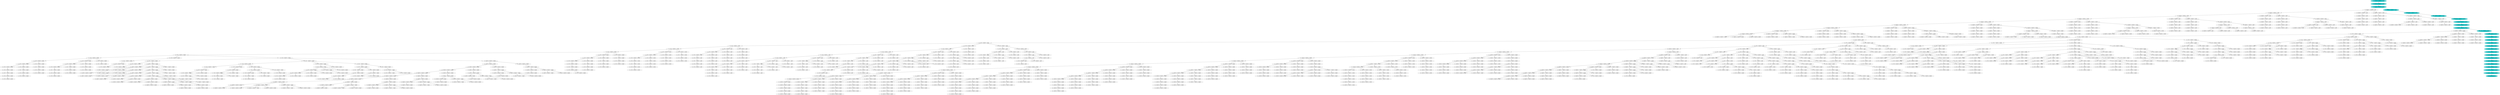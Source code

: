 digraph GPS {
DOWN22RIGHT32LEFT25 [label = "(2, 2, DOWN)(3, 2, RIGHT)(2, 5, LEFT)"];
DOWN22RIGHT33LEFT25 [label = "(2, 2, DOWN)(3, 3, RIGHT)(2, 5, LEFT)"];
RIGHT32RIGHT33LEFT25 [label = "(3, 2, RIGHT)(3, 3, RIGHT)(2, 5, LEFT)"];
RIGHT33RIGHT34LEFT25 [label = "(3, 3, RIGHT)(3, 4, RIGHT)(2, 5, LEFT)"];
RIGHT33RIGHT34LEFT24 [label = "(3, 3, RIGHT)(3, 4, RIGHT)(2, 4, LEFT)"];
RIGHT33RIGHT34LEFT23 [label = "(3, 3, RIGHT)(3, 4, RIGHT)(2, 3, LEFT)"];
RIGHT33RIGHT34DOWN22 [label = "(3, 3, RIGHT)(3, 4, RIGHT)(2, 2, DOWN)"];
RIGHT33RIGHT34RIGHT32 [label = "(3, 3, RIGHT)(3, 4, RIGHT)(3, 2, RIGHT)"];
RIGHT34RIGHT35RIGHT33 [label = "(3, 4, RIGHT)(3, 5, RIGHT)(3, 3, RIGHT)"];
RIGHT35RIGHT36RIGHT34 [label = "(3, 5, RIGHT)(3, 6, RIGHT)(3, 4, RIGHT)"];
RIGHT36RIGHT37RIGHT35 [label = "(3, 6, RIGHT)(3, 7, RIGHT)(3, 5, RIGHT)"];
RIGHT37RIGHT38RIGHT36 [label = "(3, 7, RIGHT)(3, 8, RIGHT)(3, 6, RIGHT)"];
RIGHT38RIGHT39RIGHT37 [label = "(3, 8, RIGHT)(3, 9, RIGHT)(3, 7, RIGHT)"];
RIGHT37RIGHT39RIGHT36 [label = "(3, 7, RIGHT)(3, 9, RIGHT)(3, 6, RIGHT)"];
RIGHT38RIGHT39RIGHT36 [label = "(3, 8, RIGHT)(3, 9, RIGHT)(3, 6, RIGHT)"];
RIGHT36RIGHT38RIGHT35 [label = "(3, 6, RIGHT)(3, 8, RIGHT)(3, 5, RIGHT)"];
RIGHT36RIGHT39RIGHT35 [label = "(3, 6, RIGHT)(3, 9, RIGHT)(3, 5, RIGHT)"];
RIGHT37RIGHT39RIGHT35 [label = "(3, 7, RIGHT)(3, 9, RIGHT)(3, 5, RIGHT)"];
RIGHT38RIGHT39RIGHT35 [label = "(3, 8, RIGHT)(3, 9, RIGHT)(3, 5, RIGHT)"];
RIGHT37RIGHT38RIGHT35 [label = "(3, 7, RIGHT)(3, 8, RIGHT)(3, 5, RIGHT)"];
RIGHT38RIGHT39RIGHT35 [label = "(3, 8, RIGHT)(3, 9, RIGHT)(3, 5, RIGHT)"];
RIGHT37RIGHT39RIGHT35 [label = "(3, 7, RIGHT)(3, 9, RIGHT)(3, 5, RIGHT)"];
RIGHT35RIGHT37RIGHT34 [label = "(3, 5, RIGHT)(3, 7, RIGHT)(3, 4, RIGHT)"];
RIGHT35RIGHT38RIGHT34 [label = "(3, 5, RIGHT)(3, 8, RIGHT)(3, 4, RIGHT)"];
RIGHT36RIGHT38RIGHT34 [label = "(3, 6, RIGHT)(3, 8, RIGHT)(3, 4, RIGHT)"];
RIGHT37RIGHT38RIGHT34 [label = "(3, 7, RIGHT)(3, 8, RIGHT)(3, 4, RIGHT)"];
RIGHT38RIGHT39RIGHT34 [label = "(3, 8, RIGHT)(3, 9, RIGHT)(3, 4, RIGHT)"];
RIGHT37RIGHT39RIGHT34 [label = "(3, 7, RIGHT)(3, 9, RIGHT)(3, 4, RIGHT)"];
RIGHT36RIGHT39RIGHT34 [label = "(3, 6, RIGHT)(3, 9, RIGHT)(3, 4, RIGHT)"];
RIGHT35RIGHT39RIGHT34 [label = "(3, 5, RIGHT)(3, 9, RIGHT)(3, 4, RIGHT)"];
RIGHT36RIGHT37RIGHT34 [label = "(3, 6, RIGHT)(3, 7, RIGHT)(3, 4, RIGHT)"];
RIGHT37RIGHT38RIGHT34 [label = "(3, 7, RIGHT)(3, 8, RIGHT)(3, 4, RIGHT)"];
RIGHT38RIGHT39RIGHT34 [label = "(3, 8, RIGHT)(3, 9, RIGHT)(3, 4, RIGHT)"];
RIGHT37RIGHT39RIGHT34 [label = "(3, 7, RIGHT)(3, 9, RIGHT)(3, 4, RIGHT)"];
RIGHT36RIGHT38RIGHT34 [label = "(3, 6, RIGHT)(3, 8, RIGHT)(3, 4, RIGHT)"];
RIGHT36RIGHT39RIGHT34 [label = "(3, 6, RIGHT)(3, 9, RIGHT)(3, 4, RIGHT)"];
RIGHT34RIGHT36RIGHT33 [label = "(3, 4, RIGHT)(3, 6, RIGHT)(3, 3, RIGHT)"];
RIGHT34RIGHT37RIGHT33 [label = "(3, 4, RIGHT)(3, 7, RIGHT)(3, 3, RIGHT)"];
RIGHT35RIGHT37RIGHT33 [label = "(3, 5, RIGHT)(3, 7, RIGHT)(3, 3, RIGHT)"];
RIGHT36RIGHT37RIGHT33 [label = "(3, 6, RIGHT)(3, 7, RIGHT)(3, 3, RIGHT)"];
RIGHT37RIGHT38RIGHT33 [label = "(3, 7, RIGHT)(3, 8, RIGHT)(3, 3, RIGHT)"];
RIGHT38RIGHT39RIGHT33 [label = "(3, 8, RIGHT)(3, 9, RIGHT)(3, 3, RIGHT)"];
RIGHT37RIGHT39RIGHT33 [label = "(3, 7, RIGHT)(3, 9, RIGHT)(3, 3, RIGHT)"];
RIGHT36RIGHT38RIGHT33 [label = "(3, 6, RIGHT)(3, 8, RIGHT)(3, 3, RIGHT)"];
RIGHT36RIGHT39RIGHT33 [label = "(3, 6, RIGHT)(3, 9, RIGHT)(3, 3, RIGHT)"];
RIGHT35RIGHT38RIGHT33 [label = "(3, 5, RIGHT)(3, 8, RIGHT)(3, 3, RIGHT)"];
RIGHT35RIGHT39RIGHT33 [label = "(3, 5, RIGHT)(3, 9, RIGHT)(3, 3, RIGHT)"];
RIGHT34RIGHT38RIGHT33 [label = "(3, 4, RIGHT)(3, 8, RIGHT)(3, 3, RIGHT)"];
RIGHT34RIGHT39RIGHT33 [label = "(3, 4, RIGHT)(3, 9, RIGHT)(3, 3, RIGHT)"];
RIGHT35RIGHT36RIGHT33 [label = "(3, 5, RIGHT)(3, 6, RIGHT)(3, 3, RIGHT)"];
RIGHT36RIGHT37RIGHT33 [label = "(3, 6, RIGHT)(3, 7, RIGHT)(3, 3, RIGHT)"];
RIGHT37RIGHT38RIGHT33 [label = "(3, 7, RIGHT)(3, 8, RIGHT)(3, 3, RIGHT)"];
RIGHT38RIGHT39RIGHT33 [label = "(3, 8, RIGHT)(3, 9, RIGHT)(3, 3, RIGHT)"];
RIGHT37RIGHT39RIGHT33 [label = "(3, 7, RIGHT)(3, 9, RIGHT)(3, 3, RIGHT)"];
RIGHT36RIGHT38RIGHT33 [label = "(3, 6, RIGHT)(3, 8, RIGHT)(3, 3, RIGHT)"];
RIGHT36RIGHT39RIGHT33 [label = "(3, 6, RIGHT)(3, 9, RIGHT)(3, 3, RIGHT)"];
RIGHT35RIGHT37RIGHT33 [label = "(3, 5, RIGHT)(3, 7, RIGHT)(3, 3, RIGHT)"];
RIGHT35RIGHT38RIGHT33 [label = "(3, 5, RIGHT)(3, 8, RIGHT)(3, 3, RIGHT)"];
RIGHT35RIGHT39RIGHT33 [label = "(3, 5, RIGHT)(3, 9, RIGHT)(3, 3, RIGHT)"];
RIGHT33RIGHT35RIGHT32 [label = "(3, 3, RIGHT)(3, 5, RIGHT)(3, 2, RIGHT)"];
RIGHT33RIGHT36RIGHT32 [label = "(3, 3, RIGHT)(3, 6, RIGHT)(3, 2, RIGHT)"];
RIGHT34RIGHT36RIGHT32 [label = "(3, 4, RIGHT)(3, 6, RIGHT)(3, 2, RIGHT)"];
RIGHT35RIGHT36RIGHT32 [label = "(3, 5, RIGHT)(3, 6, RIGHT)(3, 2, RIGHT)"];
RIGHT36RIGHT37RIGHT32 [label = "(3, 6, RIGHT)(3, 7, RIGHT)(3, 2, RIGHT)"];
RIGHT37RIGHT38RIGHT32 [label = "(3, 7, RIGHT)(3, 8, RIGHT)(3, 2, RIGHT)"];
RIGHT38RIGHT39RIGHT32 [label = "(3, 8, RIGHT)(3, 9, RIGHT)(3, 2, RIGHT)"];
RIGHT37RIGHT39RIGHT32 [label = "(3, 7, RIGHT)(3, 9, RIGHT)(3, 2, RIGHT)"];
RIGHT36RIGHT38RIGHT32 [label = "(3, 6, RIGHT)(3, 8, RIGHT)(3, 2, RIGHT)"];
RIGHT36RIGHT39RIGHT32 [label = "(3, 6, RIGHT)(3, 9, RIGHT)(3, 2, RIGHT)"];
RIGHT35RIGHT37RIGHT32 [label = "(3, 5, RIGHT)(3, 7, RIGHT)(3, 2, RIGHT)"];
RIGHT35RIGHT38RIGHT32 [label = "(3, 5, RIGHT)(3, 8, RIGHT)(3, 2, RIGHT)"];
RIGHT35RIGHT39RIGHT32 [label = "(3, 5, RIGHT)(3, 9, RIGHT)(3, 2, RIGHT)"];
RIGHT34RIGHT37RIGHT32 [label = "(3, 4, RIGHT)(3, 7, RIGHT)(3, 2, RIGHT)"];
RIGHT34RIGHT38RIGHT32 [label = "(3, 4, RIGHT)(3, 8, RIGHT)(3, 2, RIGHT)"];
RIGHT34RIGHT39RIGHT32 [label = "(3, 4, RIGHT)(3, 9, RIGHT)(3, 2, RIGHT)"];
RIGHT33RIGHT37RIGHT32 [label = "(3, 3, RIGHT)(3, 7, RIGHT)(3, 2, RIGHT)"];
RIGHT33RIGHT38RIGHT32 [label = "(3, 3, RIGHT)(3, 8, RIGHT)(3, 2, RIGHT)"];
RIGHT33RIGHT39RIGHT32 [label = "(3, 3, RIGHT)(3, 9, RIGHT)(3, 2, RIGHT)"];
RIGHT34RIGHT35RIGHT32 [label = "(3, 4, RIGHT)(3, 5, RIGHT)(3, 2, RIGHT)"];
RIGHT35RIGHT36RIGHT32 [label = "(3, 5, RIGHT)(3, 6, RIGHT)(3, 2, RIGHT)"];
RIGHT36RIGHT37RIGHT32 [label = "(3, 6, RIGHT)(3, 7, RIGHT)(3, 2, RIGHT)"];
RIGHT37RIGHT38RIGHT32 [label = "(3, 7, RIGHT)(3, 8, RIGHT)(3, 2, RIGHT)"];
RIGHT38RIGHT39RIGHT32 [label = "(3, 8, RIGHT)(3, 9, RIGHT)(3, 2, RIGHT)"];
RIGHT37RIGHT39RIGHT32 [label = "(3, 7, RIGHT)(3, 9, RIGHT)(3, 2, RIGHT)"];
RIGHT36RIGHT38RIGHT32 [label = "(3, 6, RIGHT)(3, 8, RIGHT)(3, 2, RIGHT)"];
RIGHT36RIGHT39RIGHT32 [label = "(3, 6, RIGHT)(3, 9, RIGHT)(3, 2, RIGHT)"];
RIGHT35RIGHT37RIGHT32 [label = "(3, 5, RIGHT)(3, 7, RIGHT)(3, 2, RIGHT)"];
RIGHT35RIGHT38RIGHT32 [label = "(3, 5, RIGHT)(3, 8, RIGHT)(3, 2, RIGHT)"];
RIGHT35RIGHT39RIGHT32 [label = "(3, 5, RIGHT)(3, 9, RIGHT)(3, 2, RIGHT)"];
RIGHT34RIGHT36RIGHT32 [label = "(3, 4, RIGHT)(3, 6, RIGHT)(3, 2, RIGHT)"];
RIGHT34RIGHT37RIGHT32 [label = "(3, 4, RIGHT)(3, 7, RIGHT)(3, 2, RIGHT)"];
RIGHT34RIGHT38RIGHT32 [label = "(3, 4, RIGHT)(3, 8, RIGHT)(3, 2, RIGHT)"];
RIGHT34RIGHT39RIGHT32 [label = "(3, 4, RIGHT)(3, 9, RIGHT)(3, 2, RIGHT)"];
RIGHT33RIGHT35DOWN22 [label = "(3, 3, RIGHT)(3, 5, RIGHT)(2, 2, DOWN)"];
RIGHT33RIGHT36DOWN22 [label = "(3, 3, RIGHT)(3, 6, RIGHT)(2, 2, DOWN)"];
RIGHT34RIGHT36DOWN22 [label = "(3, 4, RIGHT)(3, 6, RIGHT)(2, 2, DOWN)"];
RIGHT35RIGHT36DOWN22 [label = "(3, 5, RIGHT)(3, 6, RIGHT)(2, 2, DOWN)"];
RIGHT36RIGHT37DOWN22 [label = "(3, 6, RIGHT)(3, 7, RIGHT)(2, 2, DOWN)"];
RIGHT37RIGHT38DOWN22 [label = "(3, 7, RIGHT)(3, 8, RIGHT)(2, 2, DOWN)"];
RIGHT38RIGHT39DOWN22 [label = "(3, 8, RIGHT)(3, 9, RIGHT)(2, 2, DOWN)"];
RIGHT37RIGHT39DOWN22 [label = "(3, 7, RIGHT)(3, 9, RIGHT)(2, 2, DOWN)"];
RIGHT36RIGHT38DOWN22 [label = "(3, 6, RIGHT)(3, 8, RIGHT)(2, 2, DOWN)"];
RIGHT36RIGHT39DOWN22 [label = "(3, 6, RIGHT)(3, 9, RIGHT)(2, 2, DOWN)"];
RIGHT35RIGHT37DOWN22 [label = "(3, 5, RIGHT)(3, 7, RIGHT)(2, 2, DOWN)"];
RIGHT35RIGHT38DOWN22 [label = "(3, 5, RIGHT)(3, 8, RIGHT)(2, 2, DOWN)"];
RIGHT35RIGHT39DOWN22 [label = "(3, 5, RIGHT)(3, 9, RIGHT)(2, 2, DOWN)"];
RIGHT34RIGHT37DOWN22 [label = "(3, 4, RIGHT)(3, 7, RIGHT)(2, 2, DOWN)"];
RIGHT34RIGHT38DOWN22 [label = "(3, 4, RIGHT)(3, 8, RIGHT)(2, 2, DOWN)"];
RIGHT34RIGHT39DOWN22 [label = "(3, 4, RIGHT)(3, 9, RIGHT)(2, 2, DOWN)"];
RIGHT33RIGHT37DOWN22 [label = "(3, 3, RIGHT)(3, 7, RIGHT)(2, 2, DOWN)"];
RIGHT33RIGHT38DOWN22 [label = "(3, 3, RIGHT)(3, 8, RIGHT)(2, 2, DOWN)"];
RIGHT33RIGHT39DOWN22 [label = "(3, 3, RIGHT)(3, 9, RIGHT)(2, 2, DOWN)"];
RIGHT34RIGHT35DOWN22 [label = "(3, 4, RIGHT)(3, 5, RIGHT)(2, 2, DOWN)"];
RIGHT35RIGHT36DOWN22 [label = "(3, 5, RIGHT)(3, 6, RIGHT)(2, 2, DOWN)"];
RIGHT36RIGHT37DOWN22 [label = "(3, 6, RIGHT)(3, 7, RIGHT)(2, 2, DOWN)"];
RIGHT37RIGHT38DOWN22 [label = "(3, 7, RIGHT)(3, 8, RIGHT)(2, 2, DOWN)"];
RIGHT38RIGHT39DOWN22 [label = "(3, 8, RIGHT)(3, 9, RIGHT)(2, 2, DOWN)"];
RIGHT37RIGHT39DOWN22 [label = "(3, 7, RIGHT)(3, 9, RIGHT)(2, 2, DOWN)"];
RIGHT36RIGHT38DOWN22 [label = "(3, 6, RIGHT)(3, 8, RIGHT)(2, 2, DOWN)"];
RIGHT36RIGHT39DOWN22 [label = "(3, 6, RIGHT)(3, 9, RIGHT)(2, 2, DOWN)"];
RIGHT35RIGHT37DOWN22 [label = "(3, 5, RIGHT)(3, 7, RIGHT)(2, 2, DOWN)"];
RIGHT35RIGHT38DOWN22 [label = "(3, 5, RIGHT)(3, 8, RIGHT)(2, 2, DOWN)"];
RIGHT35RIGHT39DOWN22 [label = "(3, 5, RIGHT)(3, 9, RIGHT)(2, 2, DOWN)"];
RIGHT34RIGHT36DOWN22 [label = "(3, 4, RIGHT)(3, 6, RIGHT)(2, 2, DOWN)"];
RIGHT34RIGHT37DOWN22 [label = "(3, 4, RIGHT)(3, 7, RIGHT)(2, 2, DOWN)"];
RIGHT34RIGHT38DOWN22 [label = "(3, 4, RIGHT)(3, 8, RIGHT)(2, 2, DOWN)"];
RIGHT34RIGHT39DOWN22 [label = "(3, 4, RIGHT)(3, 9, RIGHT)(2, 2, DOWN)"];
RIGHT33RIGHT35LEFT23 [label = "(3, 3, RIGHT)(3, 5, RIGHT)(2, 3, LEFT)"];
RIGHT33RIGHT36LEFT23 [label = "(3, 3, RIGHT)(3, 6, RIGHT)(2, 3, LEFT)"];
RIGHT34RIGHT36LEFT23 [label = "(3, 4, RIGHT)(3, 6, RIGHT)(2, 3, LEFT)"];
RIGHT35RIGHT36LEFT23 [label = "(3, 5, RIGHT)(3, 6, RIGHT)(2, 3, LEFT)"];
RIGHT36RIGHT37LEFT23 [label = "(3, 6, RIGHT)(3, 7, RIGHT)(2, 3, LEFT)"];
RIGHT37RIGHT38LEFT23 [label = "(3, 7, RIGHT)(3, 8, RIGHT)(2, 3, LEFT)"];
RIGHT38RIGHT39LEFT23 [label = "(3, 8, RIGHT)(3, 9, RIGHT)(2, 3, LEFT)"];
RIGHT37RIGHT39LEFT23 [label = "(3, 7, RIGHT)(3, 9, RIGHT)(2, 3, LEFT)"];
RIGHT36RIGHT38LEFT23 [label = "(3, 6, RIGHT)(3, 8, RIGHT)(2, 3, LEFT)"];
RIGHT36RIGHT39LEFT23 [label = "(3, 6, RIGHT)(3, 9, RIGHT)(2, 3, LEFT)"];
RIGHT35RIGHT37LEFT23 [label = "(3, 5, RIGHT)(3, 7, RIGHT)(2, 3, LEFT)"];
RIGHT35RIGHT38LEFT23 [label = "(3, 5, RIGHT)(3, 8, RIGHT)(2, 3, LEFT)"];
RIGHT35RIGHT39LEFT23 [label = "(3, 5, RIGHT)(3, 9, RIGHT)(2, 3, LEFT)"];
RIGHT34RIGHT37LEFT23 [label = "(3, 4, RIGHT)(3, 7, RIGHT)(2, 3, LEFT)"];
RIGHT34RIGHT38LEFT23 [label = "(3, 4, RIGHT)(3, 8, RIGHT)(2, 3, LEFT)"];
RIGHT34RIGHT39LEFT23 [label = "(3, 4, RIGHT)(3, 9, RIGHT)(2, 3, LEFT)"];
RIGHT33RIGHT37LEFT23 [label = "(3, 3, RIGHT)(3, 7, RIGHT)(2, 3, LEFT)"];
RIGHT33RIGHT38LEFT23 [label = "(3, 3, RIGHT)(3, 8, RIGHT)(2, 3, LEFT)"];
RIGHT33RIGHT39LEFT23 [label = "(3, 3, RIGHT)(3, 9, RIGHT)(2, 3, LEFT)"];
RIGHT34RIGHT35LEFT23 [label = "(3, 4, RIGHT)(3, 5, RIGHT)(2, 3, LEFT)"];
RIGHT35RIGHT36LEFT23 [label = "(3, 5, RIGHT)(3, 6, RIGHT)(2, 3, LEFT)"];
RIGHT36RIGHT37LEFT23 [label = "(3, 6, RIGHT)(3, 7, RIGHT)(2, 3, LEFT)"];
RIGHT37RIGHT38LEFT23 [label = "(3, 7, RIGHT)(3, 8, RIGHT)(2, 3, LEFT)"];
RIGHT38RIGHT39LEFT23 [label = "(3, 8, RIGHT)(3, 9, RIGHT)(2, 3, LEFT)"];
RIGHT37RIGHT39LEFT23 [label = "(3, 7, RIGHT)(3, 9, RIGHT)(2, 3, LEFT)"];
RIGHT36RIGHT38LEFT23 [label = "(3, 6, RIGHT)(3, 8, RIGHT)(2, 3, LEFT)"];
RIGHT36RIGHT39LEFT23 [label = "(3, 6, RIGHT)(3, 9, RIGHT)(2, 3, LEFT)"];
RIGHT35RIGHT37LEFT23 [label = "(3, 5, RIGHT)(3, 7, RIGHT)(2, 3, LEFT)"];
RIGHT35RIGHT38LEFT23 [label = "(3, 5, RIGHT)(3, 8, RIGHT)(2, 3, LEFT)"];
RIGHT35RIGHT39LEFT23 [label = "(3, 5, RIGHT)(3, 9, RIGHT)(2, 3, LEFT)"];
RIGHT34RIGHT36LEFT23 [label = "(3, 4, RIGHT)(3, 6, RIGHT)(2, 3, LEFT)"];
RIGHT34RIGHT37LEFT23 [label = "(3, 4, RIGHT)(3, 7, RIGHT)(2, 3, LEFT)"];
RIGHT34RIGHT38LEFT23 [label = "(3, 4, RIGHT)(3, 8, RIGHT)(2, 3, LEFT)"];
RIGHT34RIGHT39LEFT23 [label = "(3, 4, RIGHT)(3, 9, RIGHT)(2, 3, LEFT)"];
RIGHT33RIGHT35LEFT24 [label = "(3, 3, RIGHT)(3, 5, RIGHT)(2, 4, LEFT)"];
RIGHT33RIGHT36LEFT24 [label = "(3, 3, RIGHT)(3, 6, RIGHT)(2, 4, LEFT)"];
RIGHT34RIGHT36LEFT24 [label = "(3, 4, RIGHT)(3, 6, RIGHT)(2, 4, LEFT)"];
RIGHT35RIGHT36LEFT24 [label = "(3, 5, RIGHT)(3, 6, RIGHT)(2, 4, LEFT)"];
RIGHT36RIGHT37LEFT24 [label = "(3, 6, RIGHT)(3, 7, RIGHT)(2, 4, LEFT)"];
RIGHT37RIGHT38LEFT24 [label = "(3, 7, RIGHT)(3, 8, RIGHT)(2, 4, LEFT)"];
RIGHT38RIGHT39LEFT24 [label = "(3, 8, RIGHT)(3, 9, RIGHT)(2, 4, LEFT)"];
RIGHT37RIGHT39LEFT24 [label = "(3, 7, RIGHT)(3, 9, RIGHT)(2, 4, LEFT)"];
RIGHT36RIGHT38LEFT24 [label = "(3, 6, RIGHT)(3, 8, RIGHT)(2, 4, LEFT)"];
RIGHT36RIGHT39LEFT24 [label = "(3, 6, RIGHT)(3, 9, RIGHT)(2, 4, LEFT)"];
RIGHT35RIGHT37LEFT24 [label = "(3, 5, RIGHT)(3, 7, RIGHT)(2, 4, LEFT)"];
RIGHT35RIGHT38LEFT24 [label = "(3, 5, RIGHT)(3, 8, RIGHT)(2, 4, LEFT)"];
RIGHT35RIGHT39LEFT24 [label = "(3, 5, RIGHT)(3, 9, RIGHT)(2, 4, LEFT)"];
RIGHT34RIGHT37LEFT24 [label = "(3, 4, RIGHT)(3, 7, RIGHT)(2, 4, LEFT)"];
RIGHT34RIGHT38LEFT24 [label = "(3, 4, RIGHT)(3, 8, RIGHT)(2, 4, LEFT)"];
RIGHT34RIGHT39LEFT24 [label = "(3, 4, RIGHT)(3, 9, RIGHT)(2, 4, LEFT)"];
RIGHT33RIGHT37LEFT24 [label = "(3, 3, RIGHT)(3, 7, RIGHT)(2, 4, LEFT)"];
RIGHT33RIGHT38LEFT24 [label = "(3, 3, RIGHT)(3, 8, RIGHT)(2, 4, LEFT)"];
RIGHT33RIGHT39LEFT24 [label = "(3, 3, RIGHT)(3, 9, RIGHT)(2, 4, LEFT)"];
RIGHT34RIGHT35LEFT24 [label = "(3, 4, RIGHT)(3, 5, RIGHT)(2, 4, LEFT)"];
RIGHT35RIGHT36LEFT24 [label = "(3, 5, RIGHT)(3, 6, RIGHT)(2, 4, LEFT)"];
RIGHT36RIGHT37LEFT24 [label = "(3, 6, RIGHT)(3, 7, RIGHT)(2, 4, LEFT)"];
RIGHT37RIGHT38LEFT24 [label = "(3, 7, RIGHT)(3, 8, RIGHT)(2, 4, LEFT)"];
RIGHT38RIGHT39LEFT24 [label = "(3, 8, RIGHT)(3, 9, RIGHT)(2, 4, LEFT)"];
RIGHT37RIGHT39LEFT24 [label = "(3, 7, RIGHT)(3, 9, RIGHT)(2, 4, LEFT)"];
RIGHT36RIGHT38LEFT24 [label = "(3, 6, RIGHT)(3, 8, RIGHT)(2, 4, LEFT)"];
RIGHT36RIGHT39LEFT24 [label = "(3, 6, RIGHT)(3, 9, RIGHT)(2, 4, LEFT)"];
RIGHT35RIGHT37LEFT24 [label = "(3, 5, RIGHT)(3, 7, RIGHT)(2, 4, LEFT)"];
RIGHT35RIGHT38LEFT24 [label = "(3, 5, RIGHT)(3, 8, RIGHT)(2, 4, LEFT)"];
RIGHT35RIGHT39LEFT24 [label = "(3, 5, RIGHT)(3, 9, RIGHT)(2, 4, LEFT)"];
RIGHT34RIGHT36LEFT24 [label = "(3, 4, RIGHT)(3, 6, RIGHT)(2, 4, LEFT)"];
RIGHT34RIGHT37LEFT24 [label = "(3, 4, RIGHT)(3, 7, RIGHT)(2, 4, LEFT)"];
RIGHT34RIGHT38LEFT24 [label = "(3, 4, RIGHT)(3, 8, RIGHT)(2, 4, LEFT)"];
RIGHT34RIGHT39LEFT24 [label = "(3, 4, RIGHT)(3, 9, RIGHT)(2, 4, LEFT)"];
RIGHT33RIGHT35LEFT25 [label = "(3, 3, RIGHT)(3, 5, RIGHT)(2, 5, LEFT)"];
RIGHT33RIGHT36LEFT25 [label = "(3, 3, RIGHT)(3, 6, RIGHT)(2, 5, LEFT)"];
RIGHT34RIGHT36LEFT25 [label = "(3, 4, RIGHT)(3, 6, RIGHT)(2, 5, LEFT)"];
RIGHT35RIGHT36LEFT25 [label = "(3, 5, RIGHT)(3, 6, RIGHT)(2, 5, LEFT)"];
RIGHT36RIGHT37LEFT25 [label = "(3, 6, RIGHT)(3, 7, RIGHT)(2, 5, LEFT)"];
RIGHT37RIGHT38LEFT25 [label = "(3, 7, RIGHT)(3, 8, RIGHT)(2, 5, LEFT)"];
RIGHT38RIGHT39LEFT25 [label = "(3, 8, RIGHT)(3, 9, RIGHT)(2, 5, LEFT)"];
RIGHT37RIGHT39LEFT25 [label = "(3, 7, RIGHT)(3, 9, RIGHT)(2, 5, LEFT)"];
RIGHT36RIGHT38LEFT25 [label = "(3, 6, RIGHT)(3, 8, RIGHT)(2, 5, LEFT)"];
RIGHT36RIGHT39LEFT25 [label = "(3, 6, RIGHT)(3, 9, RIGHT)(2, 5, LEFT)"];
RIGHT35RIGHT37LEFT25 [label = "(3, 5, RIGHT)(3, 7, RIGHT)(2, 5, LEFT)"];
RIGHT35RIGHT38LEFT25 [label = "(3, 5, RIGHT)(3, 8, RIGHT)(2, 5, LEFT)"];
RIGHT35RIGHT39LEFT25 [label = "(3, 5, RIGHT)(3, 9, RIGHT)(2, 5, LEFT)"];
RIGHT34RIGHT37LEFT25 [label = "(3, 4, RIGHT)(3, 7, RIGHT)(2, 5, LEFT)"];
RIGHT34RIGHT38LEFT25 [label = "(3, 4, RIGHT)(3, 8, RIGHT)(2, 5, LEFT)"];
RIGHT34RIGHT39LEFT25 [label = "(3, 4, RIGHT)(3, 9, RIGHT)(2, 5, LEFT)"];
RIGHT33RIGHT37LEFT25 [label = "(3, 3, RIGHT)(3, 7, RIGHT)(2, 5, LEFT)"];
RIGHT33RIGHT38LEFT25 [label = "(3, 3, RIGHT)(3, 8, RIGHT)(2, 5, LEFT)"];
RIGHT33RIGHT39LEFT25 [label = "(3, 3, RIGHT)(3, 9, RIGHT)(2, 5, LEFT)"];
RIGHT34RIGHT35LEFT25 [label = "(3, 4, RIGHT)(3, 5, RIGHT)(2, 5, LEFT)"];
RIGHT35RIGHT36LEFT25 [label = "(3, 5, RIGHT)(3, 6, RIGHT)(2, 5, LEFT)"];
RIGHT36RIGHT37LEFT25 [label = "(3, 6, RIGHT)(3, 7, RIGHT)(2, 5, LEFT)"];
RIGHT37RIGHT38LEFT25 [label = "(3, 7, RIGHT)(3, 8, RIGHT)(2, 5, LEFT)"];
RIGHT38RIGHT39LEFT25 [label = "(3, 8, RIGHT)(3, 9, RIGHT)(2, 5, LEFT)"];
RIGHT37RIGHT39LEFT25 [label = "(3, 7, RIGHT)(3, 9, RIGHT)(2, 5, LEFT)"];
RIGHT36RIGHT38LEFT25 [label = "(3, 6, RIGHT)(3, 8, RIGHT)(2, 5, LEFT)"];
RIGHT36RIGHT39LEFT25 [label = "(3, 6, RIGHT)(3, 9, RIGHT)(2, 5, LEFT)"];
RIGHT35RIGHT37LEFT25 [label = "(3, 5, RIGHT)(3, 7, RIGHT)(2, 5, LEFT)"];
RIGHT35RIGHT38LEFT25 [label = "(3, 5, RIGHT)(3, 8, RIGHT)(2, 5, LEFT)"];
RIGHT35RIGHT39LEFT25 [label = "(3, 5, RIGHT)(3, 9, RIGHT)(2, 5, LEFT)"];
RIGHT34RIGHT36LEFT25 [label = "(3, 4, RIGHT)(3, 6, RIGHT)(2, 5, LEFT)"];
RIGHT34RIGHT37LEFT25 [label = "(3, 4, RIGHT)(3, 7, RIGHT)(2, 5, LEFT)"];
RIGHT34RIGHT38LEFT25 [label = "(3, 4, RIGHT)(3, 8, RIGHT)(2, 5, LEFT)"];
RIGHT34RIGHT39LEFT25 [label = "(3, 4, RIGHT)(3, 9, RIGHT)(2, 5, LEFT)"];
RIGHT32RIGHT34LEFT25 [label = "(3, 2, RIGHT)(3, 4, RIGHT)(2, 5, LEFT)"];
RIGHT32RIGHT34LEFT24 [label = "(3, 2, RIGHT)(3, 4, RIGHT)(2, 4, LEFT)"];
RIGHT32RIGHT34LEFT23 [label = "(3, 2, RIGHT)(3, 4, RIGHT)(2, 3, LEFT)"];
RIGHT32RIGHT34DOWN22 [label = "(3, 2, RIGHT)(3, 4, RIGHT)(2, 2, DOWN)"];
RIGHT42RIGHT34RIGHT32 [label = "(4, 2, RIGHT)(3, 4, RIGHT)(3, 2, RIGHT)"];
RIGHT42RIGHT34RIGHT33 [label = "(4, 2, RIGHT)(3, 4, RIGHT)(3, 3, RIGHT)"];
RIGHT43RIGHT34RIGHT33 [label = "(4, 3, RIGHT)(3, 4, RIGHT)(3, 3, RIGHT)"];
RIGHT43RIGHT35RIGHT34 [label = "(4, 3, RIGHT)(3, 5, RIGHT)(3, 4, RIGHT)"];
UP44RIGHT35RIGHT34 [label = "(4, 4, UP)(3, 5, RIGHT)(3, 4, RIGHT)"];
UP34RIGHT35RIGHT24 [label = "(3, 4, UP)(3, 5, RIGHT)(2, 4, RIGHT)"];
UP34RIGHT35LEFT25 [label = "(3, 4, UP)(3, 5, RIGHT)(2, 5, LEFT)"];
UP34RIGHT35LEFT24 [label = "(3, 4, UP)(3, 5, RIGHT)(2, 4, LEFT)"];
UP34RIGHT35LEFT23 [label = "(3, 4, UP)(3, 5, RIGHT)(2, 3, LEFT)"];
UP34RIGHT35DOWN22 [label = "(3, 4, UP)(3, 5, RIGHT)(2, 2, DOWN)"];
UP34RIGHT35RIGHT32 [label = "(3, 4, UP)(3, 5, RIGHT)(3, 2, RIGHT)"];
UP34RIGHT35RIGHT33 [label = "(3, 4, UP)(3, 5, RIGHT)(3, 3, RIGHT)"];
UP24RIGHT35RIGHT33 [label = "(2, 4, UP)(3, 5, RIGHT)(3, 3, RIGHT)"];
UP24RIGHT35RIGHT34 [label = "(2, 4, UP)(3, 5, RIGHT)(3, 4, RIGHT)"];
UP14RIGHT35RIGHT34 [label = "(1, 4, UP)(3, 5, RIGHT)(3, 4, RIGHT)"];
UP04RIGHT35RIGHT34 [label = "(0, 4, UP)(3, 5, RIGHT)(3, 4, RIGHT)"];
UP04RIGHT36RIGHT35 [label = "(0, 4, UP)(3, 6, RIGHT)(3, 5, RIGHT)"];
UP04RIGHT37RIGHT36 [label = "(0, 4, UP)(3, 7, RIGHT)(3, 6, RIGHT)"];
UP04RIGHT38RIGHT37 [label = "(0, 4, UP)(3, 8, RIGHT)(3, 7, RIGHT)"];
UP04RIGHT39RIGHT38 [label = "(0, 4, UP)(3, 9, RIGHT)(3, 8, RIGHT)"];
UP04RIGHT39RIGHT37 [label = "(0, 4, UP)(3, 9, RIGHT)(3, 7, RIGHT)"];
UP04RIGHT38RIGHT36 [label = "(0, 4, UP)(3, 8, RIGHT)(3, 6, RIGHT)"];
UP04RIGHT39RIGHT36 [label = "(0, 4, UP)(3, 9, RIGHT)(3, 6, RIGHT)"];
UP04RIGHT37RIGHT35 [label = "(0, 4, UP)(3, 7, RIGHT)(3, 5, RIGHT)"];
UP04RIGHT38RIGHT35 [label = "(0, 4, UP)(3, 8, RIGHT)(3, 5, RIGHT)"];
UP04RIGHT39RIGHT35 [label = "(0, 4, UP)(3, 9, RIGHT)(3, 5, RIGHT)"];
UP04RIGHT36RIGHT34 [label = "(0, 4, UP)(3, 6, RIGHT)(3, 4, RIGHT)"];
UP04RIGHT37RIGHT34 [label = "(0, 4, UP)(3, 7, RIGHT)(3, 4, RIGHT)"];
UP04RIGHT38RIGHT34 [label = "(0, 4, UP)(3, 8, RIGHT)(3, 4, RIGHT)"];
UP04RIGHT39RIGHT34 [label = "(0, 4, UP)(3, 9, RIGHT)(3, 4, RIGHT)"];
UP14RIGHT36RIGHT34 [label = "(1, 4, UP)(3, 6, RIGHT)(3, 4, RIGHT)"];
UP14RIGHT37RIGHT34 [label = "(1, 4, UP)(3, 7, RIGHT)(3, 4, RIGHT)"];
UP14RIGHT37RIGHT35 [label = "(1, 4, UP)(3, 7, RIGHT)(3, 5, RIGHT)"];
UP14RIGHT37RIGHT36 [label = "(1, 4, UP)(3, 7, RIGHT)(3, 6, RIGHT)"];
UP14RIGHT38RIGHT37 [label = "(1, 4, UP)(3, 8, RIGHT)(3, 7, RIGHT)"];
UP14RIGHT39RIGHT38 [label = "(1, 4, UP)(3, 9, RIGHT)(3, 8, RIGHT)"];
UP14RIGHT39RIGHT37 [label = "(1, 4, UP)(3, 9, RIGHT)(3, 7, RIGHT)"];
UP14RIGHT38RIGHT36 [label = "(1, 4, UP)(3, 8, RIGHT)(3, 6, RIGHT)"];
UP14RIGHT39RIGHT36 [label = "(1, 4, UP)(3, 9, RIGHT)(3, 6, RIGHT)"];
UP14RIGHT38RIGHT35 [label = "(1, 4, UP)(3, 8, RIGHT)(3, 5, RIGHT)"];
UP14RIGHT39RIGHT35 [label = "(1, 4, UP)(3, 9, RIGHT)(3, 5, RIGHT)"];
UP14RIGHT38RIGHT34 [label = "(1, 4, UP)(3, 8, RIGHT)(3, 4, RIGHT)"];
UP14RIGHT39RIGHT34 [label = "(1, 4, UP)(3, 9, RIGHT)(3, 4, RIGHT)"];
UP14RIGHT36RIGHT35 [label = "(1, 4, UP)(3, 6, RIGHT)(3, 5, RIGHT)"];
UP14RIGHT37RIGHT36 [label = "(1, 4, UP)(3, 7, RIGHT)(3, 6, RIGHT)"];
UP14RIGHT38RIGHT37 [label = "(1, 4, UP)(3, 8, RIGHT)(3, 7, RIGHT)"];
UP14RIGHT39RIGHT38 [label = "(1, 4, UP)(3, 9, RIGHT)(3, 8, RIGHT)"];
UP14RIGHT39RIGHT37 [label = "(1, 4, UP)(3, 9, RIGHT)(3, 7, RIGHT)"];
UP14RIGHT38RIGHT36 [label = "(1, 4, UP)(3, 8, RIGHT)(3, 6, RIGHT)"];
UP14RIGHT39RIGHT36 [label = "(1, 4, UP)(3, 9, RIGHT)(3, 6, RIGHT)"];
UP14RIGHT37RIGHT35 [label = "(1, 4, UP)(3, 7, RIGHT)(3, 5, RIGHT)"];
UP14RIGHT38RIGHT35 [label = "(1, 4, UP)(3, 8, RIGHT)(3, 5, RIGHT)"];
UP14RIGHT39RIGHT35 [label = "(1, 4, UP)(3, 9, RIGHT)(3, 5, RIGHT)"];
UP24RIGHT36RIGHT34 [label = "(2, 4, UP)(3, 6, RIGHT)(3, 4, RIGHT)"];
UP24RIGHT37RIGHT34 [label = "(2, 4, UP)(3, 7, RIGHT)(3, 4, RIGHT)"];
UP24RIGHT37RIGHT35 [label = "(2, 4, UP)(3, 7, RIGHT)(3, 5, RIGHT)"];
UP24RIGHT37RIGHT36 [label = "(2, 4, UP)(3, 7, RIGHT)(3, 6, RIGHT)"];
UP24RIGHT38RIGHT37 [label = "(2, 4, UP)(3, 8, RIGHT)(3, 7, RIGHT)"];
UP24RIGHT39RIGHT38 [label = "(2, 4, UP)(3, 9, RIGHT)(3, 8, RIGHT)"];
UP24RIGHT39RIGHT37 [label = "(2, 4, UP)(3, 9, RIGHT)(3, 7, RIGHT)"];
UP24RIGHT38RIGHT36 [label = "(2, 4, UP)(3, 8, RIGHT)(3, 6, RIGHT)"];
UP24RIGHT39RIGHT36 [label = "(2, 4, UP)(3, 9, RIGHT)(3, 6, RIGHT)"];
UP24RIGHT38RIGHT35 [label = "(2, 4, UP)(3, 8, RIGHT)(3, 5, RIGHT)"];
UP24RIGHT39RIGHT35 [label = "(2, 4, UP)(3, 9, RIGHT)(3, 5, RIGHT)"];
UP24RIGHT38RIGHT34 [label = "(2, 4, UP)(3, 8, RIGHT)(3, 4, RIGHT)"];
UP24RIGHT39RIGHT34 [label = "(2, 4, UP)(3, 9, RIGHT)(3, 4, RIGHT)"];
UP24RIGHT36RIGHT35 [label = "(2, 4, UP)(3, 6, RIGHT)(3, 5, RIGHT)"];
UP24RIGHT37RIGHT36 [label = "(2, 4, UP)(3, 7, RIGHT)(3, 6, RIGHT)"];
UP24RIGHT38RIGHT37 [label = "(2, 4, UP)(3, 8, RIGHT)(3, 7, RIGHT)"];
UP24RIGHT39RIGHT38 [label = "(2, 4, UP)(3, 9, RIGHT)(3, 8, RIGHT)"];
UP24RIGHT39RIGHT37 [label = "(2, 4, UP)(3, 9, RIGHT)(3, 7, RIGHT)"];
UP24RIGHT38RIGHT36 [label = "(2, 4, UP)(3, 8, RIGHT)(3, 6, RIGHT)"];
UP24RIGHT39RIGHT36 [label = "(2, 4, UP)(3, 9, RIGHT)(3, 6, RIGHT)"];
UP24RIGHT37RIGHT35 [label = "(2, 4, UP)(3, 7, RIGHT)(3, 5, RIGHT)"];
UP24RIGHT38RIGHT35 [label = "(2, 4, UP)(3, 8, RIGHT)(3, 5, RIGHT)"];
UP24RIGHT39RIGHT35 [label = "(2, 4, UP)(3, 9, RIGHT)(3, 5, RIGHT)"];
UP24RIGHT36RIGHT33 [label = "(2, 4, UP)(3, 6, RIGHT)(3, 3, RIGHT)"];
UP14RIGHT36RIGHT33 [label = "(1, 4, UP)(3, 6, RIGHT)(3, 3, RIGHT)"];
UP04RIGHT36RIGHT33 [label = "(0, 4, UP)(3, 6, RIGHT)(3, 3, RIGHT)"];
UP04RIGHT37RIGHT33 [label = "(0, 4, UP)(3, 7, RIGHT)(3, 3, RIGHT)"];
UP04RIGHT38RIGHT33 [label = "(0, 4, UP)(3, 8, RIGHT)(3, 3, RIGHT)"];
UP04RIGHT39RIGHT33 [label = "(0, 4, UP)(3, 9, RIGHT)(3, 3, RIGHT)"];
UP14RIGHT37RIGHT33 [label = "(1, 4, UP)(3, 7, RIGHT)(3, 3, RIGHT)"];
UP14RIGHT38RIGHT33 [label = "(1, 4, UP)(3, 8, RIGHT)(3, 3, RIGHT)"];
UP14RIGHT39RIGHT33 [label = "(1, 4, UP)(3, 9, RIGHT)(3, 3, RIGHT)"];
UP24RIGHT37RIGHT33 [label = "(2, 4, UP)(3, 7, RIGHT)(3, 3, RIGHT)"];
UP24RIGHT38RIGHT33 [label = "(2, 4, UP)(3, 8, RIGHT)(3, 3, RIGHT)"];
UP24RIGHT39RIGHT33 [label = "(2, 4, UP)(3, 9, RIGHT)(3, 3, RIGHT)"];
UP14RIGHT35RIGHT33 [label = "(1, 4, UP)(3, 5, RIGHT)(3, 3, RIGHT)"];
UP04RIGHT35RIGHT33 [label = "(0, 4, UP)(3, 5, RIGHT)(3, 3, RIGHT)"];
UP34RIGHT36RIGHT33 [label = "(3, 4, UP)(3, 6, RIGHT)(3, 3, RIGHT)"];
UP34RIGHT37RIGHT33 [label = "(3, 4, UP)(3, 7, RIGHT)(3, 3, RIGHT)"];
UP35RIGHT37RIGHT34 [label = "(3, 5, UP)(3, 7, RIGHT)(3, 4, RIGHT)"];
UP36RIGHT37RIGHT35 [label = "(3, 6, UP)(3, 7, RIGHT)(3, 5, RIGHT)"];
UP37RIGHT38RIGHT36 [label = "(3, 7, UP)(3, 8, RIGHT)(3, 6, RIGHT)"];
UP38RIGHT39RIGHT37 [label = "(3, 8, UP)(3, 9, RIGHT)(3, 7, RIGHT)"];
UP28RIGHT39RIGHT37 [label = "(2, 8, UP)(3, 9, RIGHT)(3, 7, RIGHT)"];
UP18RIGHT39RIGHT37 [label = "(1, 8, UP)(3, 9, RIGHT)(3, 7, RIGHT)"];
UP08RIGHT39RIGHT37 [label = "(0, 8, UP)(3, 9, RIGHT)(3, 7, RIGHT)"];
UP08RIGHT39RIGHT38 [label = "(0, 8, UP)(3, 9, RIGHT)(3, 8, RIGHT)"];
UP18RIGHT39RIGHT38 [label = "(1, 8, UP)(3, 9, RIGHT)(3, 8, RIGHT)"];
UP28RIGHT39RIGHT38 [label = "(2, 8, UP)(3, 9, RIGHT)(3, 8, RIGHT)"];
UP37RIGHT39RIGHT36 [label = "(3, 7, UP)(3, 9, RIGHT)(3, 6, RIGHT)"];
UP27RIGHT39RIGHT36 [label = "(2, 7, UP)(3, 9, RIGHT)(3, 6, RIGHT)"];
UP17RIGHT39RIGHT36 [label = "(1, 7, UP)(3, 9, RIGHT)(3, 6, RIGHT)"];
UP07RIGHT39RIGHT36 [label = "(0, 7, UP)(3, 9, RIGHT)(3, 6, RIGHT)"];
UP07RIGHT39RIGHT37 [label = "(0, 7, UP)(3, 9, RIGHT)(3, 7, RIGHT)"];
UP07RIGHT39RIGHT38 [label = "(0, 7, UP)(3, 9, RIGHT)(3, 8, RIGHT)"];
UP17RIGHT39RIGHT37 [label = "(1, 7, UP)(3, 9, RIGHT)(3, 7, RIGHT)"];
UP17RIGHT39RIGHT38 [label = "(1, 7, UP)(3, 9, RIGHT)(3, 8, RIGHT)"];
UP27RIGHT39RIGHT37 [label = "(2, 7, UP)(3, 9, RIGHT)(3, 7, RIGHT)"];
UP27RIGHT39RIGHT38 [label = "(2, 7, UP)(3, 9, RIGHT)(3, 8, RIGHT)"];
UP27RIGHT38RIGHT36 [label = "(2, 7, UP)(3, 8, RIGHT)(3, 6, RIGHT)"];
UP17RIGHT38RIGHT36 [label = "(1, 7, UP)(3, 8, RIGHT)(3, 6, RIGHT)"];
UP07RIGHT38RIGHT36 [label = "(0, 7, UP)(3, 8, RIGHT)(3, 6, RIGHT)"];
UP07RIGHT38RIGHT37 [label = "(0, 7, UP)(3, 8, RIGHT)(3, 7, RIGHT)"];
UP07RIGHT39RIGHT38 [label = "(0, 7, UP)(3, 9, RIGHT)(3, 8, RIGHT)"];
UP17RIGHT38RIGHT37 [label = "(1, 7, UP)(3, 8, RIGHT)(3, 7, RIGHT)"];
UP17RIGHT39RIGHT38 [label = "(1, 7, UP)(3, 9, RIGHT)(3, 8, RIGHT)"];
UP27RIGHT38RIGHT37 [label = "(2, 7, UP)(3, 8, RIGHT)(3, 7, RIGHT)"];
UP27RIGHT39RIGHT38 [label = "(2, 7, UP)(3, 9, RIGHT)(3, 8, RIGHT)"];
UP36RIGHT38RIGHT35 [label = "(3, 6, UP)(3, 8, RIGHT)(3, 5, RIGHT)"];
UP26RIGHT38RIGHT35 [label = "(2, 6, UP)(3, 8, RIGHT)(3, 5, RIGHT)"];
UP16RIGHT38RIGHT35 [label = "(1, 6, UP)(3, 8, RIGHT)(3, 5, RIGHT)"];
UP06RIGHT38RIGHT35 [label = "(0, 6, UP)(3, 8, RIGHT)(3, 5, RIGHT)"];
UP06RIGHT38RIGHT36 [label = "(0, 6, UP)(3, 8, RIGHT)(3, 6, RIGHT)"];
UP06RIGHT38RIGHT37 [label = "(0, 6, UP)(3, 8, RIGHT)(3, 7, RIGHT)"];
UP06RIGHT39RIGHT38 [label = "(0, 6, UP)(3, 9, RIGHT)(3, 8, RIGHT)"];
UP06RIGHT39RIGHT37 [label = "(0, 6, UP)(3, 9, RIGHT)(3, 7, RIGHT)"];
UP06RIGHT39RIGHT36 [label = "(0, 6, UP)(3, 9, RIGHT)(3, 6, RIGHT)"];
UP06RIGHT39RIGHT35 [label = "(0, 6, UP)(3, 9, RIGHT)(3, 5, RIGHT)"];
UP16RIGHT39RIGHT35 [label = "(1, 6, UP)(3, 9, RIGHT)(3, 5, RIGHT)"];
UP16RIGHT39RIGHT36 [label = "(1, 6, UP)(3, 9, RIGHT)(3, 6, RIGHT)"];
UP16RIGHT39RIGHT37 [label = "(1, 6, UP)(3, 9, RIGHT)(3, 7, RIGHT)"];
UP16RIGHT39RIGHT38 [label = "(1, 6, UP)(3, 9, RIGHT)(3, 8, RIGHT)"];
UP16RIGHT38RIGHT36 [label = "(1, 6, UP)(3, 8, RIGHT)(3, 6, RIGHT)"];
UP16RIGHT38RIGHT37 [label = "(1, 6, UP)(3, 8, RIGHT)(3, 7, RIGHT)"];
UP16RIGHT39RIGHT38 [label = "(1, 6, UP)(3, 9, RIGHT)(3, 8, RIGHT)"];
UP26RIGHT39RIGHT35 [label = "(2, 6, UP)(3, 9, RIGHT)(3, 5, RIGHT)"];
UP26RIGHT39RIGHT36 [label = "(2, 6, UP)(3, 9, RIGHT)(3, 6, RIGHT)"];
UP26RIGHT39RIGHT37 [label = "(2, 6, UP)(3, 9, RIGHT)(3, 7, RIGHT)"];
UP26RIGHT39RIGHT38 [label = "(2, 6, UP)(3, 9, RIGHT)(3, 8, RIGHT)"];
UP26RIGHT38RIGHT36 [label = "(2, 6, UP)(3, 8, RIGHT)(3, 6, RIGHT)"];
UP26RIGHT38RIGHT37 [label = "(2, 6, UP)(3, 8, RIGHT)(3, 7, RIGHT)"];
UP26RIGHT39RIGHT38 [label = "(2, 6, UP)(3, 9, RIGHT)(3, 8, RIGHT)"];
UP36RIGHT39RIGHT35 [label = "(3, 6, UP)(3, 9, RIGHT)(3, 5, RIGHT)"];
UP26RIGHT37RIGHT35 [label = "(2, 6, UP)(3, 7, RIGHT)(3, 5, RIGHT)"];
UP16RIGHT37RIGHT35 [label = "(1, 6, UP)(3, 7, RIGHT)(3, 5, RIGHT)"];
UP06RIGHT37RIGHT35 [label = "(0, 6, UP)(3, 7, RIGHT)(3, 5, RIGHT)"];
UP06RIGHT37RIGHT36 [label = "(0, 6, UP)(3, 7, RIGHT)(3, 6, RIGHT)"];
UP06RIGHT38RIGHT37 [label = "(0, 6, UP)(3, 8, RIGHT)(3, 7, RIGHT)"];
UP06RIGHT39RIGHT38 [label = "(0, 6, UP)(3, 9, RIGHT)(3, 8, RIGHT)"];
UP06RIGHT39RIGHT37 [label = "(0, 6, UP)(3, 9, RIGHT)(3, 7, RIGHT)"];
UP16RIGHT37RIGHT36 [label = "(1, 6, UP)(3, 7, RIGHT)(3, 6, RIGHT)"];
UP16RIGHT38RIGHT37 [label = "(1, 6, UP)(3, 8, RIGHT)(3, 7, RIGHT)"];
UP16RIGHT39RIGHT38 [label = "(1, 6, UP)(3, 9, RIGHT)(3, 8, RIGHT)"];
UP16RIGHT39RIGHT37 [label = "(1, 6, UP)(3, 9, RIGHT)(3, 7, RIGHT)"];
UP26RIGHT37RIGHT36 [label = "(2, 6, UP)(3, 7, RIGHT)(3, 6, RIGHT)"];
UP26RIGHT38RIGHT37 [label = "(2, 6, UP)(3, 8, RIGHT)(3, 7, RIGHT)"];
UP26RIGHT39RIGHT38 [label = "(2, 6, UP)(3, 9, RIGHT)(3, 8, RIGHT)"];
UP26RIGHT39RIGHT37 [label = "(2, 6, UP)(3, 9, RIGHT)(3, 7, RIGHT)"];
UP35RIGHT38RIGHT34 [label = "(3, 5, UP)(3, 8, RIGHT)(3, 4, RIGHT)"];
LEFT25RIGHT38RIGHT34 [label = "(2, 5, LEFT)(3, 8, RIGHT)(3, 4, RIGHT)"];
LEFT24RIGHT38RIGHT34 [label = "(2, 4, LEFT)(3, 8, RIGHT)(3, 4, RIGHT)"];
LEFT23RIGHT38RIGHT34 [label = "(2, 3, LEFT)(3, 8, RIGHT)(3, 4, RIGHT)"];
DOWN22RIGHT38RIGHT34 [label = "(2, 2, DOWN)(3, 8, RIGHT)(3, 4, RIGHT)"];
RIGHT32RIGHT38RIGHT34 [label = "(3, 2, RIGHT)(3, 8, RIGHT)(3, 4, RIGHT)"];
RIGHT33RIGHT38RIGHT34 [label = "(3, 3, RIGHT)(3, 8, RIGHT)(3, 4, RIGHT)"];
RIGHT34RIGHT38RIGHT35 [label = "(3, 4, RIGHT)(3, 8, RIGHT)(3, 5, RIGHT)"];
RIGHT35RIGHT38RIGHT36 [label = "(3, 5, RIGHT)(3, 8, RIGHT)(3, 6, RIGHT)"];
RIGHT36RIGHT38RIGHT37 [label = "(3, 6, RIGHT)(3, 8, RIGHT)(3, 7, RIGHT)"];
RIGHT37RIGHT39RIGHT38 [label = "(3, 7, RIGHT)(3, 9, RIGHT)(3, 8, RIGHT)"];
RIGHT36RIGHT39RIGHT37 [label = "(3, 6, RIGHT)(3, 9, RIGHT)(3, 7, RIGHT)"];
RIGHT36RIGHT39RIGHT38 [label = "(3, 6, RIGHT)(3, 9, RIGHT)(3, 8, RIGHT)"];
RIGHT35RIGHT39RIGHT36 [label = "(3, 5, RIGHT)(3, 9, RIGHT)(3, 6, RIGHT)"];
RIGHT35RIGHT39RIGHT37 [label = "(3, 5, RIGHT)(3, 9, RIGHT)(3, 7, RIGHT)"];
RIGHT35RIGHT39RIGHT38 [label = "(3, 5, RIGHT)(3, 9, RIGHT)(3, 8, RIGHT)"];
RIGHT35RIGHT38RIGHT37 [label = "(3, 5, RIGHT)(3, 8, RIGHT)(3, 7, RIGHT)"];
RIGHT35RIGHT39RIGHT38 [label = "(3, 5, RIGHT)(3, 9, RIGHT)(3, 8, RIGHT)"];
RIGHT34RIGHT39RIGHT35 [label = "(3, 4, RIGHT)(3, 9, RIGHT)(3, 5, RIGHT)"];
RIGHT34RIGHT39RIGHT36 [label = "(3, 4, RIGHT)(3, 9, RIGHT)(3, 6, RIGHT)"];
RIGHT34RIGHT39RIGHT37 [label = "(3, 4, RIGHT)(3, 9, RIGHT)(3, 7, RIGHT)"];
RIGHT34RIGHT39RIGHT38 [label = "(3, 4, RIGHT)(3, 9, RIGHT)(3, 8, RIGHT)"];
RIGHT34RIGHT38RIGHT36 [label = "(3, 4, RIGHT)(3, 8, RIGHT)(3, 6, RIGHT)"];
RIGHT34RIGHT38RIGHT37 [label = "(3, 4, RIGHT)(3, 8, RIGHT)(3, 7, RIGHT)"];
RIGHT34RIGHT39RIGHT38 [label = "(3, 4, RIGHT)(3, 9, RIGHT)(3, 8, RIGHT)"];
RIGHT33RIGHT39RIGHT34 [label = "(3, 3, RIGHT)(3, 9, RIGHT)(3, 4, RIGHT)"];
RIGHT33RIGHT39RIGHT35 [label = "(3, 3, RIGHT)(3, 9, RIGHT)(3, 5, RIGHT)"];
RIGHT33RIGHT39RIGHT36 [label = "(3, 3, RIGHT)(3, 9, RIGHT)(3, 6, RIGHT)"];
RIGHT33RIGHT39RIGHT37 [label = "(3, 3, RIGHT)(3, 9, RIGHT)(3, 7, RIGHT)"];
RIGHT33RIGHT39RIGHT38 [label = "(3, 3, RIGHT)(3, 9, RIGHT)(3, 8, RIGHT)"];
RIGHT33RIGHT38RIGHT35 [label = "(3, 3, RIGHT)(3, 8, RIGHT)(3, 5, RIGHT)"];
RIGHT33RIGHT38RIGHT36 [label = "(3, 3, RIGHT)(3, 8, RIGHT)(3, 6, RIGHT)"];
RIGHT33RIGHT38RIGHT37 [label = "(3, 3, RIGHT)(3, 8, RIGHT)(3, 7, RIGHT)"];
RIGHT33RIGHT39RIGHT38 [label = "(3, 3, RIGHT)(3, 9, RIGHT)(3, 8, RIGHT)"];
RIGHT32RIGHT39RIGHT34 [label = "(3, 2, RIGHT)(3, 9, RIGHT)(3, 4, RIGHT)"];
RIGHT32RIGHT39RIGHT35 [label = "(3, 2, RIGHT)(3, 9, RIGHT)(3, 5, RIGHT)"];
RIGHT32RIGHT39RIGHT36 [label = "(3, 2, RIGHT)(3, 9, RIGHT)(3, 6, RIGHT)"];
RIGHT32RIGHT39RIGHT37 [label = "(3, 2, RIGHT)(3, 9, RIGHT)(3, 7, RIGHT)"];
RIGHT32RIGHT39RIGHT38 [label = "(3, 2, RIGHT)(3, 9, RIGHT)(3, 8, RIGHT)"];
RIGHT32RIGHT38RIGHT35 [label = "(3, 2, RIGHT)(3, 8, RIGHT)(3, 5, RIGHT)"];
RIGHT32RIGHT38RIGHT36 [label = "(3, 2, RIGHT)(3, 8, RIGHT)(3, 6, RIGHT)"];
RIGHT32RIGHT38RIGHT37 [label = "(3, 2, RIGHT)(3, 8, RIGHT)(3, 7, RIGHT)"];
RIGHT32RIGHT39RIGHT38 [label = "(3, 2, RIGHT)(3, 9, RIGHT)(3, 8, RIGHT)"];
DOWN22RIGHT39RIGHT34 [label = "(2, 2, DOWN)(3, 9, RIGHT)(3, 4, RIGHT)"];
DOWN22RIGHT39RIGHT35 [label = "(2, 2, DOWN)(3, 9, RIGHT)(3, 5, RIGHT)"];
DOWN22RIGHT39RIGHT36 [label = "(2, 2, DOWN)(3, 9, RIGHT)(3, 6, RIGHT)"];
DOWN22RIGHT39RIGHT37 [label = "(2, 2, DOWN)(3, 9, RIGHT)(3, 7, RIGHT)"];
DOWN22RIGHT39RIGHT38 [label = "(2, 2, DOWN)(3, 9, RIGHT)(3, 8, RIGHT)"];
DOWN22RIGHT38RIGHT35 [label = "(2, 2, DOWN)(3, 8, RIGHT)(3, 5, RIGHT)"];
DOWN22RIGHT38RIGHT36 [label = "(2, 2, DOWN)(3, 8, RIGHT)(3, 6, RIGHT)"];
DOWN22RIGHT38RIGHT37 [label = "(2, 2, DOWN)(3, 8, RIGHT)(3, 7, RIGHT)"];
DOWN22RIGHT39RIGHT38 [label = "(2, 2, DOWN)(3, 9, RIGHT)(3, 8, RIGHT)"];
LEFT23RIGHT39RIGHT34 [label = "(2, 3, LEFT)(3, 9, RIGHT)(3, 4, RIGHT)"];
LEFT23RIGHT39RIGHT35 [label = "(2, 3, LEFT)(3, 9, RIGHT)(3, 5, RIGHT)"];
LEFT23RIGHT39RIGHT36 [label = "(2, 3, LEFT)(3, 9, RIGHT)(3, 6, RIGHT)"];
LEFT23RIGHT39RIGHT37 [label = "(2, 3, LEFT)(3, 9, RIGHT)(3, 7, RIGHT)"];
LEFT23RIGHT39RIGHT38 [label = "(2, 3, LEFT)(3, 9, RIGHT)(3, 8, RIGHT)"];
LEFT23RIGHT38RIGHT35 [label = "(2, 3, LEFT)(3, 8, RIGHT)(3, 5, RIGHT)"];
LEFT23RIGHT38RIGHT36 [label = "(2, 3, LEFT)(3, 8, RIGHT)(3, 6, RIGHT)"];
LEFT23RIGHT38RIGHT37 [label = "(2, 3, LEFT)(3, 8, RIGHT)(3, 7, RIGHT)"];
LEFT23RIGHT39RIGHT38 [label = "(2, 3, LEFT)(3, 9, RIGHT)(3, 8, RIGHT)"];
LEFT24RIGHT39RIGHT34 [label = "(2, 4, LEFT)(3, 9, RIGHT)(3, 4, RIGHT)"];
LEFT24RIGHT39RIGHT35 [label = "(2, 4, LEFT)(3, 9, RIGHT)(3, 5, RIGHT)"];
LEFT24RIGHT39RIGHT36 [label = "(2, 4, LEFT)(3, 9, RIGHT)(3, 6, RIGHT)"];
LEFT24RIGHT39RIGHT37 [label = "(2, 4, LEFT)(3, 9, RIGHT)(3, 7, RIGHT)"];
LEFT24RIGHT39RIGHT38 [label = "(2, 4, LEFT)(3, 9, RIGHT)(3, 8, RIGHT)"];
LEFT24RIGHT38RIGHT35 [label = "(2, 4, LEFT)(3, 8, RIGHT)(3, 5, RIGHT)"];
LEFT24RIGHT38RIGHT36 [label = "(2, 4, LEFT)(3, 8, RIGHT)(3, 6, RIGHT)"];
LEFT24RIGHT38RIGHT37 [label = "(2, 4, LEFT)(3, 8, RIGHT)(3, 7, RIGHT)"];
LEFT24RIGHT39RIGHT38 [label = "(2, 4, LEFT)(3, 9, RIGHT)(3, 8, RIGHT)"];
LEFT25RIGHT39RIGHT34 [label = "(2, 5, LEFT)(3, 9, RIGHT)(3, 4, RIGHT)"];
LEFT25RIGHT39RIGHT35 [label = "(2, 5, LEFT)(3, 9, RIGHT)(3, 5, RIGHT)"];
LEFT25RIGHT39RIGHT36 [label = "(2, 5, LEFT)(3, 9, RIGHT)(3, 6, RIGHT)"];
LEFT25RIGHT39RIGHT37 [label = "(2, 5, LEFT)(3, 9, RIGHT)(3, 7, RIGHT)"];
LEFT25RIGHT39RIGHT38 [label = "(2, 5, LEFT)(3, 9, RIGHT)(3, 8, RIGHT)"];
LEFT25RIGHT38RIGHT35 [label = "(2, 5, LEFT)(3, 8, RIGHT)(3, 5, RIGHT)"];
LEFT25RIGHT38RIGHT36 [label = "(2, 5, LEFT)(3, 8, RIGHT)(3, 6, RIGHT)"];
LEFT25RIGHT38RIGHT37 [label = "(2, 5, LEFT)(3, 8, RIGHT)(3, 7, RIGHT)"];
LEFT25RIGHT39RIGHT38 [label = "(2, 5, LEFT)(3, 9, RIGHT)(3, 8, RIGHT)"];
UP35RIGHT39RIGHT34 [label = "(3, 5, UP)(3, 9, RIGHT)(3, 4, RIGHT)"];
LEFT25RIGHT37RIGHT34 [label = "(2, 5, LEFT)(3, 7, RIGHT)(3, 4, RIGHT)"];
LEFT24RIGHT37RIGHT34 [label = "(2, 4, LEFT)(3, 7, RIGHT)(3, 4, RIGHT)"];
LEFT23RIGHT37RIGHT34 [label = "(2, 3, LEFT)(3, 7, RIGHT)(3, 4, RIGHT)"];
DOWN22RIGHT37RIGHT34 [label = "(2, 2, DOWN)(3, 7, RIGHT)(3, 4, RIGHT)"];
RIGHT32RIGHT37RIGHT34 [label = "(3, 2, RIGHT)(3, 7, RIGHT)(3, 4, RIGHT)"];
RIGHT33RIGHT37RIGHT34 [label = "(3, 3, RIGHT)(3, 7, RIGHT)(3, 4, RIGHT)"];
RIGHT34RIGHT37RIGHT35 [label = "(3, 4, RIGHT)(3, 7, RIGHT)(3, 5, RIGHT)"];
RIGHT35RIGHT37RIGHT36 [label = "(3, 5, RIGHT)(3, 7, RIGHT)(3, 6, RIGHT)"];
RIGHT36RIGHT38RIGHT37 [label = "(3, 6, RIGHT)(3, 8, RIGHT)(3, 7, RIGHT)"];
RIGHT37RIGHT39RIGHT38 [label = "(3, 7, RIGHT)(3, 9, RIGHT)(3, 8, RIGHT)"];
RIGHT36RIGHT39RIGHT37 [label = "(3, 6, RIGHT)(3, 9, RIGHT)(3, 7, RIGHT)"];
RIGHT36RIGHT39RIGHT38 [label = "(3, 6, RIGHT)(3, 9, RIGHT)(3, 8, RIGHT)"];
RIGHT35RIGHT38RIGHT37 [label = "(3, 5, RIGHT)(3, 8, RIGHT)(3, 7, RIGHT)"];
RIGHT35RIGHT39RIGHT38 [label = "(3, 5, RIGHT)(3, 9, RIGHT)(3, 8, RIGHT)"];
RIGHT35RIGHT39RIGHT37 [label = "(3, 5, RIGHT)(3, 9, RIGHT)(3, 7, RIGHT)"];
RIGHT34RIGHT37RIGHT36 [label = "(3, 4, RIGHT)(3, 7, RIGHT)(3, 6, RIGHT)"];
RIGHT34RIGHT38RIGHT37 [label = "(3, 4, RIGHT)(3, 8, RIGHT)(3, 7, RIGHT)"];
RIGHT34RIGHT39RIGHT38 [label = "(3, 4, RIGHT)(3, 9, RIGHT)(3, 8, RIGHT)"];
RIGHT34RIGHT39RIGHT37 [label = "(3, 4, RIGHT)(3, 9, RIGHT)(3, 7, RIGHT)"];
RIGHT33RIGHT37RIGHT35 [label = "(3, 3, RIGHT)(3, 7, RIGHT)(3, 5, RIGHT)"];
RIGHT33RIGHT37RIGHT36 [label = "(3, 3, RIGHT)(3, 7, RIGHT)(3, 6, RIGHT)"];
RIGHT33RIGHT38RIGHT37 [label = "(3, 3, RIGHT)(3, 8, RIGHT)(3, 7, RIGHT)"];
RIGHT33RIGHT39RIGHT38 [label = "(3, 3, RIGHT)(3, 9, RIGHT)(3, 8, RIGHT)"];
RIGHT33RIGHT39RIGHT37 [label = "(3, 3, RIGHT)(3, 9, RIGHT)(3, 7, RIGHT)"];
RIGHT32RIGHT37RIGHT35 [label = "(3, 2, RIGHT)(3, 7, RIGHT)(3, 5, RIGHT)"];
RIGHT32RIGHT37RIGHT36 [label = "(3, 2, RIGHT)(3, 7, RIGHT)(3, 6, RIGHT)"];
RIGHT32RIGHT38RIGHT37 [label = "(3, 2, RIGHT)(3, 8, RIGHT)(3, 7, RIGHT)"];
RIGHT32RIGHT39RIGHT38 [label = "(3, 2, RIGHT)(3, 9, RIGHT)(3, 8, RIGHT)"];
RIGHT32RIGHT39RIGHT37 [label = "(3, 2, RIGHT)(3, 9, RIGHT)(3, 7, RIGHT)"];
DOWN22RIGHT37RIGHT35 [label = "(2, 2, DOWN)(3, 7, RIGHT)(3, 5, RIGHT)"];
DOWN22RIGHT37RIGHT36 [label = "(2, 2, DOWN)(3, 7, RIGHT)(3, 6, RIGHT)"];
DOWN22RIGHT38RIGHT37 [label = "(2, 2, DOWN)(3, 8, RIGHT)(3, 7, RIGHT)"];
DOWN22RIGHT39RIGHT38 [label = "(2, 2, DOWN)(3, 9, RIGHT)(3, 8, RIGHT)"];
DOWN22RIGHT39RIGHT37 [label = "(2, 2, DOWN)(3, 9, RIGHT)(3, 7, RIGHT)"];
LEFT23RIGHT37RIGHT35 [label = "(2, 3, LEFT)(3, 7, RIGHT)(3, 5, RIGHT)"];
LEFT23RIGHT37RIGHT36 [label = "(2, 3, LEFT)(3, 7, RIGHT)(3, 6, RIGHT)"];
LEFT23RIGHT38RIGHT37 [label = "(2, 3, LEFT)(3, 8, RIGHT)(3, 7, RIGHT)"];
LEFT23RIGHT39RIGHT38 [label = "(2, 3, LEFT)(3, 9, RIGHT)(3, 8, RIGHT)"];
LEFT23RIGHT39RIGHT37 [label = "(2, 3, LEFT)(3, 9, RIGHT)(3, 7, RIGHT)"];
LEFT24RIGHT37RIGHT35 [label = "(2, 4, LEFT)(3, 7, RIGHT)(3, 5, RIGHT)"];
LEFT24RIGHT37RIGHT36 [label = "(2, 4, LEFT)(3, 7, RIGHT)(3, 6, RIGHT)"];
LEFT24RIGHT38RIGHT37 [label = "(2, 4, LEFT)(3, 8, RIGHT)(3, 7, RIGHT)"];
LEFT24RIGHT39RIGHT38 [label = "(2, 4, LEFT)(3, 9, RIGHT)(3, 8, RIGHT)"];
LEFT24RIGHT39RIGHT37 [label = "(2, 4, LEFT)(3, 9, RIGHT)(3, 7, RIGHT)"];
LEFT25RIGHT37RIGHT35 [label = "(2, 5, LEFT)(3, 7, RIGHT)(3, 5, RIGHT)"];
LEFT25RIGHT37RIGHT36 [label = "(2, 5, LEFT)(3, 7, RIGHT)(3, 6, RIGHT)"];
LEFT25RIGHT38RIGHT37 [label = "(2, 5, LEFT)(3, 8, RIGHT)(3, 7, RIGHT)"];
LEFT25RIGHT39RIGHT38 [label = "(2, 5, LEFT)(3, 9, RIGHT)(3, 8, RIGHT)"];
LEFT25RIGHT39RIGHT37 [label = "(2, 5, LEFT)(3, 9, RIGHT)(3, 7, RIGHT)"];
UP34RIGHT38RIGHT33 [label = "(3, 4, UP)(3, 8, RIGHT)(3, 3, RIGHT)"];
UP34RIGHT39RIGHT33 [label = "(3, 4, UP)(3, 9, RIGHT)(3, 3, RIGHT)"];
UP35RIGHT36RIGHT34 [label = "(3, 5, UP)(3, 6, RIGHT)(3, 4, RIGHT)"];
UP36RIGHT37RIGHT35 [label = "(3, 6, UP)(3, 7, RIGHT)(3, 5, RIGHT)"];
UP37RIGHT38RIGHT36 [label = "(3, 7, UP)(3, 8, RIGHT)(3, 6, RIGHT)"];
UP38RIGHT39RIGHT37 [label = "(3, 8, UP)(3, 9, RIGHT)(3, 7, RIGHT)"];
UP28RIGHT39RIGHT37 [label = "(2, 8, UP)(3, 9, RIGHT)(3, 7, RIGHT)"];
UP18RIGHT39RIGHT37 [label = "(1, 8, UP)(3, 9, RIGHT)(3, 7, RIGHT)"];
UP08RIGHT39RIGHT37 [label = "(0, 8, UP)(3, 9, RIGHT)(3, 7, RIGHT)"];
UP08RIGHT39RIGHT38 [label = "(0, 8, UP)(3, 9, RIGHT)(3, 8, RIGHT)"];
UP18RIGHT39RIGHT38 [label = "(1, 8, UP)(3, 9, RIGHT)(3, 8, RIGHT)"];
UP28RIGHT39RIGHT38 [label = "(2, 8, UP)(3, 9, RIGHT)(3, 8, RIGHT)"];
UP37RIGHT39RIGHT36 [label = "(3, 7, UP)(3, 9, RIGHT)(3, 6, RIGHT)"];
UP27RIGHT39RIGHT36 [label = "(2, 7, UP)(3, 9, RIGHT)(3, 6, RIGHT)"];
UP17RIGHT39RIGHT36 [label = "(1, 7, UP)(3, 9, RIGHT)(3, 6, RIGHT)"];
UP07RIGHT39RIGHT36 [label = "(0, 7, UP)(3, 9, RIGHT)(3, 6, RIGHT)"];
UP07RIGHT39RIGHT37 [label = "(0, 7, UP)(3, 9, RIGHT)(3, 7, RIGHT)"];
UP07RIGHT39RIGHT38 [label = "(0, 7, UP)(3, 9, RIGHT)(3, 8, RIGHT)"];
UP17RIGHT39RIGHT37 [label = "(1, 7, UP)(3, 9, RIGHT)(3, 7, RIGHT)"];
UP17RIGHT39RIGHT38 [label = "(1, 7, UP)(3, 9, RIGHT)(3, 8, RIGHT)"];
UP27RIGHT39RIGHT37 [label = "(2, 7, UP)(3, 9, RIGHT)(3, 7, RIGHT)"];
UP27RIGHT39RIGHT38 [label = "(2, 7, UP)(3, 9, RIGHT)(3, 8, RIGHT)"];
UP27RIGHT38RIGHT36 [label = "(2, 7, UP)(3, 8, RIGHT)(3, 6, RIGHT)"];
UP17RIGHT38RIGHT36 [label = "(1, 7, UP)(3, 8, RIGHT)(3, 6, RIGHT)"];
UP07RIGHT38RIGHT36 [label = "(0, 7, UP)(3, 8, RIGHT)(3, 6, RIGHT)"];
UP07RIGHT38RIGHT37 [label = "(0, 7, UP)(3, 8, RIGHT)(3, 7, RIGHT)"];
UP07RIGHT39RIGHT38 [label = "(0, 7, UP)(3, 9, RIGHT)(3, 8, RIGHT)"];
UP17RIGHT38RIGHT37 [label = "(1, 7, UP)(3, 8, RIGHT)(3, 7, RIGHT)"];
UP17RIGHT39RIGHT38 [label = "(1, 7, UP)(3, 9, RIGHT)(3, 8, RIGHT)"];
UP27RIGHT38RIGHT37 [label = "(2, 7, UP)(3, 8, RIGHT)(3, 7, RIGHT)"];
UP27RIGHT39RIGHT38 [label = "(2, 7, UP)(3, 9, RIGHT)(3, 8, RIGHT)"];
UP36RIGHT38RIGHT35 [label = "(3, 6, UP)(3, 8, RIGHT)(3, 5, RIGHT)"];
UP26RIGHT38RIGHT35 [label = "(2, 6, UP)(3, 8, RIGHT)(3, 5, RIGHT)"];
UP16RIGHT38RIGHT35 [label = "(1, 6, UP)(3, 8, RIGHT)(3, 5, RIGHT)"];
UP06RIGHT38RIGHT35 [label = "(0, 6, UP)(3, 8, RIGHT)(3, 5, RIGHT)"];
UP06RIGHT38RIGHT36 [label = "(0, 6, UP)(3, 8, RIGHT)(3, 6, RIGHT)"];
UP06RIGHT38RIGHT37 [label = "(0, 6, UP)(3, 8, RIGHT)(3, 7, RIGHT)"];
UP06RIGHT39RIGHT38 [label = "(0, 6, UP)(3, 9, RIGHT)(3, 8, RIGHT)"];
UP06RIGHT39RIGHT37 [label = "(0, 6, UP)(3, 9, RIGHT)(3, 7, RIGHT)"];
UP06RIGHT39RIGHT36 [label = "(0, 6, UP)(3, 9, RIGHT)(3, 6, RIGHT)"];
UP06RIGHT39RIGHT35 [label = "(0, 6, UP)(3, 9, RIGHT)(3, 5, RIGHT)"];
UP16RIGHT39RIGHT35 [label = "(1, 6, UP)(3, 9, RIGHT)(3, 5, RIGHT)"];
UP16RIGHT39RIGHT36 [label = "(1, 6, UP)(3, 9, RIGHT)(3, 6, RIGHT)"];
UP16RIGHT39RIGHT37 [label = "(1, 6, UP)(3, 9, RIGHT)(3, 7, RIGHT)"];
UP16RIGHT38RIGHT36 [label = "(1, 6, UP)(3, 8, RIGHT)(3, 6, RIGHT)"];
UP16RIGHT38RIGHT37 [label = "(1, 6, UP)(3, 8, RIGHT)(3, 7, RIGHT)"];
UP16RIGHT39RIGHT38 [label = "(1, 6, UP)(3, 9, RIGHT)(3, 8, RIGHT)"];
UP26RIGHT39RIGHT35 [label = "(2, 6, UP)(3, 9, RIGHT)(3, 5, RIGHT)"];
UP26RIGHT39RIGHT36 [label = "(2, 6, UP)(3, 9, RIGHT)(3, 6, RIGHT)"];
UP26RIGHT39RIGHT37 [label = "(2, 6, UP)(3, 9, RIGHT)(3, 7, RIGHT)"];
UP26RIGHT38RIGHT36 [label = "(2, 6, UP)(3, 8, RIGHT)(3, 6, RIGHT)"];
UP26RIGHT38RIGHT37 [label = "(2, 6, UP)(3, 8, RIGHT)(3, 7, RIGHT)"];
UP26RIGHT39RIGHT38 [label = "(2, 6, UP)(3, 9, RIGHT)(3, 8, RIGHT)"];
UP36RIGHT39RIGHT35 [label = "(3, 6, UP)(3, 9, RIGHT)(3, 5, RIGHT)"];
UP26RIGHT37RIGHT35 [label = "(2, 6, UP)(3, 7, RIGHT)(3, 5, RIGHT)"];
UP16RIGHT37RIGHT35 [label = "(1, 6, UP)(3, 7, RIGHT)(3, 5, RIGHT)"];
UP06RIGHT37RIGHT35 [label = "(0, 6, UP)(3, 7, RIGHT)(3, 5, RIGHT)"];
UP06RIGHT37RIGHT36 [label = "(0, 6, UP)(3, 7, RIGHT)(3, 6, RIGHT)"];
UP06RIGHT38RIGHT37 [label = "(0, 6, UP)(3, 8, RIGHT)(3, 7, RIGHT)"];
UP06RIGHT39RIGHT38 [label = "(0, 6, UP)(3, 9, RIGHT)(3, 8, RIGHT)"];
UP06RIGHT39RIGHT37 [label = "(0, 6, UP)(3, 9, RIGHT)(3, 7, RIGHT)"];
UP16RIGHT37RIGHT36 [label = "(1, 6, UP)(3, 7, RIGHT)(3, 6, RIGHT)"];
UP16RIGHT38RIGHT37 [label = "(1, 6, UP)(3, 8, RIGHT)(3, 7, RIGHT)"];
UP16RIGHT39RIGHT38 [label = "(1, 6, UP)(3, 9, RIGHT)(3, 8, RIGHT)"];
UP16RIGHT39RIGHT37 [label = "(1, 6, UP)(3, 9, RIGHT)(3, 7, RIGHT)"];
UP26RIGHT37RIGHT36 [label = "(2, 6, UP)(3, 7, RIGHT)(3, 6, RIGHT)"];
UP26RIGHT38RIGHT37 [label = "(2, 6, UP)(3, 8, RIGHT)(3, 7, RIGHT)"];
UP26RIGHT39RIGHT38 [label = "(2, 6, UP)(3, 9, RIGHT)(3, 8, RIGHT)"];
UP26RIGHT39RIGHT37 [label = "(2, 6, UP)(3, 9, RIGHT)(3, 7, RIGHT)"];
UP35RIGHT37RIGHT34 [label = "(3, 5, UP)(3, 7, RIGHT)(3, 4, RIGHT)"];
LEFT25RIGHT37RIGHT34 [label = "(2, 5, LEFT)(3, 7, RIGHT)(3, 4, RIGHT)"];
LEFT24RIGHT37RIGHT34 [label = "(2, 4, LEFT)(3, 7, RIGHT)(3, 4, RIGHT)"];
LEFT23RIGHT37RIGHT34 [label = "(2, 3, LEFT)(3, 7, RIGHT)(3, 4, RIGHT)"];
DOWN22RIGHT37RIGHT34 [label = "(2, 2, DOWN)(3, 7, RIGHT)(3, 4, RIGHT)"];
RIGHT32RIGHT37RIGHT34 [label = "(3, 2, RIGHT)(3, 7, RIGHT)(3, 4, RIGHT)"];
RIGHT33RIGHT37RIGHT34 [label = "(3, 3, RIGHT)(3, 7, RIGHT)(3, 4, RIGHT)"];
RIGHT34RIGHT37RIGHT35 [label = "(3, 4, RIGHT)(3, 7, RIGHT)(3, 5, RIGHT)"];
RIGHT35RIGHT37RIGHT36 [label = "(3, 5, RIGHT)(3, 7, RIGHT)(3, 6, RIGHT)"];
RIGHT36RIGHT38RIGHT37 [label = "(3, 6, RIGHT)(3, 8, RIGHT)(3, 7, RIGHT)"];
RIGHT37RIGHT39RIGHT38 [label = "(3, 7, RIGHT)(3, 9, RIGHT)(3, 8, RIGHT)"];
RIGHT36RIGHT39RIGHT37 [label = "(3, 6, RIGHT)(3, 9, RIGHT)(3, 7, RIGHT)"];
RIGHT36RIGHT39RIGHT38 [label = "(3, 6, RIGHT)(3, 9, RIGHT)(3, 8, RIGHT)"];
RIGHT35RIGHT38RIGHT36 [label = "(3, 5, RIGHT)(3, 8, RIGHT)(3, 6, RIGHT)"];
RIGHT35RIGHT39RIGHT36 [label = "(3, 5, RIGHT)(3, 9, RIGHT)(3, 6, RIGHT)"];
RIGHT35RIGHT38RIGHT37 [label = "(3, 5, RIGHT)(3, 8, RIGHT)(3, 7, RIGHT)"];
RIGHT35RIGHT39RIGHT38 [label = "(3, 5, RIGHT)(3, 9, RIGHT)(3, 8, RIGHT)"];
RIGHT35RIGHT39RIGHT37 [label = "(3, 5, RIGHT)(3, 9, RIGHT)(3, 7, RIGHT)"];
RIGHT34RIGHT38RIGHT35 [label = "(3, 4, RIGHT)(3, 8, RIGHT)(3, 5, RIGHT)"];
RIGHT34RIGHT38RIGHT36 [label = "(3, 4, RIGHT)(3, 8, RIGHT)(3, 6, RIGHT)"];
RIGHT34RIGHT39RIGHT36 [label = "(3, 4, RIGHT)(3, 9, RIGHT)(3, 6, RIGHT)"];
RIGHT34RIGHT39RIGHT35 [label = "(3, 4, RIGHT)(3, 9, RIGHT)(3, 5, RIGHT)"];
RIGHT34RIGHT37RIGHT36 [label = "(3, 4, RIGHT)(3, 7, RIGHT)(3, 6, RIGHT)"];
RIGHT34RIGHT38RIGHT37 [label = "(3, 4, RIGHT)(3, 8, RIGHT)(3, 7, RIGHT)"];
RIGHT34RIGHT39RIGHT38 [label = "(3, 4, RIGHT)(3, 9, RIGHT)(3, 8, RIGHT)"];
RIGHT34RIGHT39RIGHT37 [label = "(3, 4, RIGHT)(3, 9, RIGHT)(3, 7, RIGHT)"];
RIGHT33RIGHT38RIGHT34 [label = "(3, 3, RIGHT)(3, 8, RIGHT)(3, 4, RIGHT)"];
RIGHT33RIGHT38RIGHT35 [label = "(3, 3, RIGHT)(3, 8, RIGHT)(3, 5, RIGHT)"];
RIGHT33RIGHT38RIGHT36 [label = "(3, 3, RIGHT)(3, 8, RIGHT)(3, 6, RIGHT)"];
RIGHT33RIGHT39RIGHT36 [label = "(3, 3, RIGHT)(3, 9, RIGHT)(3, 6, RIGHT)"];
RIGHT33RIGHT39RIGHT35 [label = "(3, 3, RIGHT)(3, 9, RIGHT)(3, 5, RIGHT)"];
RIGHT33RIGHT39RIGHT34 [label = "(3, 3, RIGHT)(3, 9, RIGHT)(3, 4, RIGHT)"];
RIGHT33RIGHT37RIGHT35 [label = "(3, 3, RIGHT)(3, 7, RIGHT)(3, 5, RIGHT)"];
RIGHT33RIGHT37RIGHT36 [label = "(3, 3, RIGHT)(3, 7, RIGHT)(3, 6, RIGHT)"];
RIGHT33RIGHT38RIGHT37 [label = "(3, 3, RIGHT)(3, 8, RIGHT)(3, 7, RIGHT)"];
RIGHT33RIGHT39RIGHT38 [label = "(3, 3, RIGHT)(3, 9, RIGHT)(3, 8, RIGHT)"];
RIGHT33RIGHT39RIGHT37 [label = "(3, 3, RIGHT)(3, 9, RIGHT)(3, 7, RIGHT)"];
RIGHT32RIGHT38RIGHT34 [label = "(3, 2, RIGHT)(3, 8, RIGHT)(3, 4, RIGHT)"];
RIGHT32RIGHT38RIGHT35 [label = "(3, 2, RIGHT)(3, 8, RIGHT)(3, 5, RIGHT)"];
RIGHT32RIGHT38RIGHT36 [label = "(3, 2, RIGHT)(3, 8, RIGHT)(3, 6, RIGHT)"];
RIGHT32RIGHT39RIGHT36 [label = "(3, 2, RIGHT)(3, 9, RIGHT)(3, 6, RIGHT)"];
RIGHT32RIGHT39RIGHT35 [label = "(3, 2, RIGHT)(3, 9, RIGHT)(3, 5, RIGHT)"];
RIGHT32RIGHT39RIGHT34 [label = "(3, 2, RIGHT)(3, 9, RIGHT)(3, 4, RIGHT)"];
RIGHT32RIGHT37RIGHT35 [label = "(3, 2, RIGHT)(3, 7, RIGHT)(3, 5, RIGHT)"];
RIGHT32RIGHT37RIGHT36 [label = "(3, 2, RIGHT)(3, 7, RIGHT)(3, 6, RIGHT)"];
RIGHT32RIGHT38RIGHT37 [label = "(3, 2, RIGHT)(3, 8, RIGHT)(3, 7, RIGHT)"];
RIGHT32RIGHT39RIGHT38 [label = "(3, 2, RIGHT)(3, 9, RIGHT)(3, 8, RIGHT)"];
RIGHT32RIGHT39RIGHT37 [label = "(3, 2, RIGHT)(3, 9, RIGHT)(3, 7, RIGHT)"];
DOWN22RIGHT38RIGHT34 [label = "(2, 2, DOWN)(3, 8, RIGHT)(3, 4, RIGHT)"];
DOWN22RIGHT38RIGHT35 [label = "(2, 2, DOWN)(3, 8, RIGHT)(3, 5, RIGHT)"];
DOWN22RIGHT38RIGHT36 [label = "(2, 2, DOWN)(3, 8, RIGHT)(3, 6, RIGHT)"];
DOWN22RIGHT39RIGHT36 [label = "(2, 2, DOWN)(3, 9, RIGHT)(3, 6, RIGHT)"];
DOWN22RIGHT39RIGHT35 [label = "(2, 2, DOWN)(3, 9, RIGHT)(3, 5, RIGHT)"];
DOWN22RIGHT39RIGHT34 [label = "(2, 2, DOWN)(3, 9, RIGHT)(3, 4, RIGHT)"];
DOWN22RIGHT37RIGHT35 [label = "(2, 2, DOWN)(3, 7, RIGHT)(3, 5, RIGHT)"];
DOWN22RIGHT37RIGHT36 [label = "(2, 2, DOWN)(3, 7, RIGHT)(3, 6, RIGHT)"];
DOWN22RIGHT38RIGHT37 [label = "(2, 2, DOWN)(3, 8, RIGHT)(3, 7, RIGHT)"];
DOWN22RIGHT39RIGHT38 [label = "(2, 2, DOWN)(3, 9, RIGHT)(3, 8, RIGHT)"];
DOWN22RIGHT39RIGHT37 [label = "(2, 2, DOWN)(3, 9, RIGHT)(3, 7, RIGHT)"];
LEFT23RIGHT38RIGHT34 [label = "(2, 3, LEFT)(3, 8, RIGHT)(3, 4, RIGHT)"];
LEFT23RIGHT38RIGHT35 [label = "(2, 3, LEFT)(3, 8, RIGHT)(3, 5, RIGHT)"];
LEFT23RIGHT38RIGHT36 [label = "(2, 3, LEFT)(3, 8, RIGHT)(3, 6, RIGHT)"];
LEFT23RIGHT39RIGHT36 [label = "(2, 3, LEFT)(3, 9, RIGHT)(3, 6, RIGHT)"];
LEFT23RIGHT39RIGHT35 [label = "(2, 3, LEFT)(3, 9, RIGHT)(3, 5, RIGHT)"];
LEFT23RIGHT39RIGHT34 [label = "(2, 3, LEFT)(3, 9, RIGHT)(3, 4, RIGHT)"];
LEFT23RIGHT37RIGHT35 [label = "(2, 3, LEFT)(3, 7, RIGHT)(3, 5, RIGHT)"];
LEFT23RIGHT37RIGHT36 [label = "(2, 3, LEFT)(3, 7, RIGHT)(3, 6, RIGHT)"];
LEFT23RIGHT38RIGHT37 [label = "(2, 3, LEFT)(3, 8, RIGHT)(3, 7, RIGHT)"];
LEFT23RIGHT39RIGHT38 [label = "(2, 3, LEFT)(3, 9, RIGHT)(3, 8, RIGHT)"];
LEFT23RIGHT39RIGHT37 [label = "(2, 3, LEFT)(3, 9, RIGHT)(3, 7, RIGHT)"];
LEFT24RIGHT38RIGHT34 [label = "(2, 4, LEFT)(3, 8, RIGHT)(3, 4, RIGHT)"];
LEFT24RIGHT38RIGHT35 [label = "(2, 4, LEFT)(3, 8, RIGHT)(3, 5, RIGHT)"];
LEFT24RIGHT38RIGHT36 [label = "(2, 4, LEFT)(3, 8, RIGHT)(3, 6, RIGHT)"];
LEFT24RIGHT39RIGHT36 [label = "(2, 4, LEFT)(3, 9, RIGHT)(3, 6, RIGHT)"];
LEFT24RIGHT39RIGHT35 [label = "(2, 4, LEFT)(3, 9, RIGHT)(3, 5, RIGHT)"];
LEFT24RIGHT39RIGHT34 [label = "(2, 4, LEFT)(3, 9, RIGHT)(3, 4, RIGHT)"];
LEFT24RIGHT37RIGHT35 [label = "(2, 4, LEFT)(3, 7, RIGHT)(3, 5, RIGHT)"];
LEFT24RIGHT37RIGHT36 [label = "(2, 4, LEFT)(3, 7, RIGHT)(3, 6, RIGHT)"];
LEFT24RIGHT38RIGHT37 [label = "(2, 4, LEFT)(3, 8, RIGHT)(3, 7, RIGHT)"];
LEFT24RIGHT39RIGHT38 [label = "(2, 4, LEFT)(3, 9, RIGHT)(3, 8, RIGHT)"];
LEFT24RIGHT39RIGHT37 [label = "(2, 4, LEFT)(3, 9, RIGHT)(3, 7, RIGHT)"];
LEFT25RIGHT38RIGHT34 [label = "(2, 5, LEFT)(3, 8, RIGHT)(3, 4, RIGHT)"];
LEFT25RIGHT38RIGHT35 [label = "(2, 5, LEFT)(3, 8, RIGHT)(3, 5, RIGHT)"];
LEFT25RIGHT38RIGHT36 [label = "(2, 5, LEFT)(3, 8, RIGHT)(3, 6, RIGHT)"];
LEFT25RIGHT39RIGHT36 [label = "(2, 5, LEFT)(3, 9, RIGHT)(3, 6, RIGHT)"];
LEFT25RIGHT39RIGHT35 [label = "(2, 5, LEFT)(3, 9, RIGHT)(3, 5, RIGHT)"];
LEFT25RIGHT39RIGHT34 [label = "(2, 5, LEFT)(3, 9, RIGHT)(3, 4, RIGHT)"];
LEFT25RIGHT37RIGHT35 [label = "(2, 5, LEFT)(3, 7, RIGHT)(3, 5, RIGHT)"];
LEFT25RIGHT37RIGHT36 [label = "(2, 5, LEFT)(3, 7, RIGHT)(3, 6, RIGHT)"];
LEFT25RIGHT38RIGHT37 [label = "(2, 5, LEFT)(3, 8, RIGHT)(3, 7, RIGHT)"];
LEFT25RIGHT39RIGHT38 [label = "(2, 5, LEFT)(3, 9, RIGHT)(3, 8, RIGHT)"];
LEFT25RIGHT39RIGHT37 [label = "(2, 5, LEFT)(3, 9, RIGHT)(3, 7, RIGHT)"];
UP35RIGHT38RIGHT34 [label = "(3, 5, UP)(3, 8, RIGHT)(3, 4, RIGHT)"];
UP35RIGHT39RIGHT34 [label = "(3, 5, UP)(3, 9, RIGHT)(3, 4, RIGHT)"];
LEFT25RIGHT36RIGHT34 [label = "(2, 5, LEFT)(3, 6, RIGHT)(3, 4, RIGHT)"];
LEFT24RIGHT36RIGHT34 [label = "(2, 4, LEFT)(3, 6, RIGHT)(3, 4, RIGHT)"];
LEFT23RIGHT36RIGHT34 [label = "(2, 3, LEFT)(3, 6, RIGHT)(3, 4, RIGHT)"];
DOWN22RIGHT36RIGHT34 [label = "(2, 2, DOWN)(3, 6, RIGHT)(3, 4, RIGHT)"];
RIGHT32RIGHT36RIGHT34 [label = "(3, 2, RIGHT)(3, 6, RIGHT)(3, 4, RIGHT)"];
RIGHT33RIGHT36RIGHT34 [label = "(3, 3, RIGHT)(3, 6, RIGHT)(3, 4, RIGHT)"];
RIGHT34RIGHT36RIGHT35 [label = "(3, 4, RIGHT)(3, 6, RIGHT)(3, 5, RIGHT)"];
RIGHT35RIGHT37RIGHT36 [label = "(3, 5, RIGHT)(3, 7, RIGHT)(3, 6, RIGHT)"];
RIGHT36RIGHT38RIGHT37 [label = "(3, 6, RIGHT)(3, 8, RIGHT)(3, 7, RIGHT)"];
RIGHT37RIGHT39RIGHT38 [label = "(3, 7, RIGHT)(3, 9, RIGHT)(3, 8, RIGHT)"];
RIGHT36RIGHT39RIGHT37 [label = "(3, 6, RIGHT)(3, 9, RIGHT)(3, 7, RIGHT)"];
RIGHT36RIGHT39RIGHT38 [label = "(3, 6, RIGHT)(3, 9, RIGHT)(3, 8, RIGHT)"];
RIGHT35RIGHT38RIGHT36 [label = "(3, 5, RIGHT)(3, 8, RIGHT)(3, 6, RIGHT)"];
RIGHT35RIGHT39RIGHT36 [label = "(3, 5, RIGHT)(3, 9, RIGHT)(3, 6, RIGHT)"];
RIGHT35RIGHT38RIGHT37 [label = "(3, 5, RIGHT)(3, 8, RIGHT)(3, 7, RIGHT)"];
RIGHT35RIGHT39RIGHT38 [label = "(3, 5, RIGHT)(3, 9, RIGHT)(3, 8, RIGHT)"];
RIGHT35RIGHT39RIGHT37 [label = "(3, 5, RIGHT)(3, 9, RIGHT)(3, 7, RIGHT)"];
RIGHT34RIGHT37RIGHT36 [label = "(3, 4, RIGHT)(3, 7, RIGHT)(3, 6, RIGHT)"];
RIGHT34RIGHT38RIGHT37 [label = "(3, 4, RIGHT)(3, 8, RIGHT)(3, 7, RIGHT)"];
RIGHT34RIGHT39RIGHT38 [label = "(3, 4, RIGHT)(3, 9, RIGHT)(3, 8, RIGHT)"];
RIGHT34RIGHT39RIGHT37 [label = "(3, 4, RIGHT)(3, 9, RIGHT)(3, 7, RIGHT)"];
RIGHT34RIGHT38RIGHT36 [label = "(3, 4, RIGHT)(3, 8, RIGHT)(3, 6, RIGHT)"];
RIGHT34RIGHT39RIGHT36 [label = "(3, 4, RIGHT)(3, 9, RIGHT)(3, 6, RIGHT)"];
RIGHT33RIGHT36RIGHT35 [label = "(3, 3, RIGHT)(3, 6, RIGHT)(3, 5, RIGHT)"];
RIGHT33RIGHT37RIGHT36 [label = "(3, 3, RIGHT)(3, 7, RIGHT)(3, 6, RIGHT)"];
RIGHT33RIGHT38RIGHT37 [label = "(3, 3, RIGHT)(3, 8, RIGHT)(3, 7, RIGHT)"];
RIGHT33RIGHT39RIGHT38 [label = "(3, 3, RIGHT)(3, 9, RIGHT)(3, 8, RIGHT)"];
RIGHT33RIGHT39RIGHT37 [label = "(3, 3, RIGHT)(3, 9, RIGHT)(3, 7, RIGHT)"];
RIGHT33RIGHT38RIGHT36 [label = "(3, 3, RIGHT)(3, 8, RIGHT)(3, 6, RIGHT)"];
RIGHT33RIGHT39RIGHT36 [label = "(3, 3, RIGHT)(3, 9, RIGHT)(3, 6, RIGHT)"];
RIGHT32RIGHT36RIGHT35 [label = "(3, 2, RIGHT)(3, 6, RIGHT)(3, 5, RIGHT)"];
RIGHT32RIGHT37RIGHT36 [label = "(3, 2, RIGHT)(3, 7, RIGHT)(3, 6, RIGHT)"];
RIGHT32RIGHT38RIGHT37 [label = "(3, 2, RIGHT)(3, 8, RIGHT)(3, 7, RIGHT)"];
RIGHT32RIGHT39RIGHT38 [label = "(3, 2, RIGHT)(3, 9, RIGHT)(3, 8, RIGHT)"];
RIGHT32RIGHT39RIGHT37 [label = "(3, 2, RIGHT)(3, 9, RIGHT)(3, 7, RIGHT)"];
RIGHT32RIGHT38RIGHT36 [label = "(3, 2, RIGHT)(3, 8, RIGHT)(3, 6, RIGHT)"];
RIGHT32RIGHT39RIGHT36 [label = "(3, 2, RIGHT)(3, 9, RIGHT)(3, 6, RIGHT)"];
DOWN22RIGHT36RIGHT35 [label = "(2, 2, DOWN)(3, 6, RIGHT)(3, 5, RIGHT)"];
DOWN22RIGHT37RIGHT36 [label = "(2, 2, DOWN)(3, 7, RIGHT)(3, 6, RIGHT)"];
DOWN22RIGHT38RIGHT37 [label = "(2, 2, DOWN)(3, 8, RIGHT)(3, 7, RIGHT)"];
DOWN22RIGHT39RIGHT38 [label = "(2, 2, DOWN)(3, 9, RIGHT)(3, 8, RIGHT)"];
DOWN22RIGHT39RIGHT37 [label = "(2, 2, DOWN)(3, 9, RIGHT)(3, 7, RIGHT)"];
DOWN22RIGHT38RIGHT36 [label = "(2, 2, DOWN)(3, 8, RIGHT)(3, 6, RIGHT)"];
DOWN22RIGHT39RIGHT36 [label = "(2, 2, DOWN)(3, 9, RIGHT)(3, 6, RIGHT)"];
LEFT23RIGHT36RIGHT35 [label = "(2, 3, LEFT)(3, 6, RIGHT)(3, 5, RIGHT)"];
LEFT23RIGHT37RIGHT36 [label = "(2, 3, LEFT)(3, 7, RIGHT)(3, 6, RIGHT)"];
LEFT23RIGHT38RIGHT37 [label = "(2, 3, LEFT)(3, 8, RIGHT)(3, 7, RIGHT)"];
LEFT23RIGHT39RIGHT38 [label = "(2, 3, LEFT)(3, 9, RIGHT)(3, 8, RIGHT)"];
LEFT23RIGHT39RIGHT37 [label = "(2, 3, LEFT)(3, 9, RIGHT)(3, 7, RIGHT)"];
LEFT23RIGHT38RIGHT36 [label = "(2, 3, LEFT)(3, 8, RIGHT)(3, 6, RIGHT)"];
LEFT23RIGHT39RIGHT36 [label = "(2, 3, LEFT)(3, 9, RIGHT)(3, 6, RIGHT)"];
LEFT24RIGHT36RIGHT35 [label = "(2, 4, LEFT)(3, 6, RIGHT)(3, 5, RIGHT)"];
LEFT24RIGHT37RIGHT36 [label = "(2, 4, LEFT)(3, 7, RIGHT)(3, 6, RIGHT)"];
LEFT24RIGHT38RIGHT37 [label = "(2, 4, LEFT)(3, 8, RIGHT)(3, 7, RIGHT)"];
LEFT24RIGHT39RIGHT38 [label = "(2, 4, LEFT)(3, 9, RIGHT)(3, 8, RIGHT)"];
LEFT24RIGHT39RIGHT37 [label = "(2, 4, LEFT)(3, 9, RIGHT)(3, 7, RIGHT)"];
LEFT24RIGHT38RIGHT36 [label = "(2, 4, LEFT)(3, 8, RIGHT)(3, 6, RIGHT)"];
LEFT24RIGHT39RIGHT36 [label = "(2, 4, LEFT)(3, 9, RIGHT)(3, 6, RIGHT)"];
LEFT25RIGHT36RIGHT35 [label = "(2, 5, LEFT)(3, 6, RIGHT)(3, 5, RIGHT)"];
LEFT25RIGHT37RIGHT36 [label = "(2, 5, LEFT)(3, 7, RIGHT)(3, 6, RIGHT)"];
LEFT25RIGHT38RIGHT37 [label = "(2, 5, LEFT)(3, 8, RIGHT)(3, 7, RIGHT)"];
LEFT25RIGHT39RIGHT38 [label = "(2, 5, LEFT)(3, 9, RIGHT)(3, 8, RIGHT)"];
LEFT25RIGHT39RIGHT37 [label = "(2, 5, LEFT)(3, 9, RIGHT)(3, 7, RIGHT)"];
LEFT25RIGHT38RIGHT36 [label = "(2, 5, LEFT)(3, 8, RIGHT)(3, 6, RIGHT)"];
LEFT25RIGHT39RIGHT36 [label = "(2, 5, LEFT)(3, 9, RIGHT)(3, 6, RIGHT)"];
UP24RIGHT35RIGHT32 [label = "(2, 4, UP)(3, 5, RIGHT)(3, 2, RIGHT)"];
UP14RIGHT35RIGHT32 [label = "(1, 4, UP)(3, 5, RIGHT)(3, 2, RIGHT)"];
UP04RIGHT35RIGHT32 [label = "(0, 4, UP)(3, 5, RIGHT)(3, 2, RIGHT)"];
UP04RIGHT36RIGHT32 [label = "(0, 4, UP)(3, 6, RIGHT)(3, 2, RIGHT)"];
UP04RIGHT37RIGHT32 [label = "(0, 4, UP)(3, 7, RIGHT)(3, 2, RIGHT)"];
UP04RIGHT38RIGHT32 [label = "(0, 4, UP)(3, 8, RIGHT)(3, 2, RIGHT)"];
UP04RIGHT39RIGHT32 [label = "(0, 4, UP)(3, 9, RIGHT)(3, 2, RIGHT)"];
UP14RIGHT36RIGHT32 [label = "(1, 4, UP)(3, 6, RIGHT)(3, 2, RIGHT)"];
UP14RIGHT37RIGHT32 [label = "(1, 4, UP)(3, 7, RIGHT)(3, 2, RIGHT)"];
UP14RIGHT38RIGHT32 [label = "(1, 4, UP)(3, 8, RIGHT)(3, 2, RIGHT)"];
UP14RIGHT39RIGHT32 [label = "(1, 4, UP)(3, 9, RIGHT)(3, 2, RIGHT)"];
UP24RIGHT36RIGHT32 [label = "(2, 4, UP)(3, 6, RIGHT)(3, 2, RIGHT)"];
UP24RIGHT37RIGHT32 [label = "(2, 4, UP)(3, 7, RIGHT)(3, 2, RIGHT)"];
UP24RIGHT38RIGHT32 [label = "(2, 4, UP)(3, 8, RIGHT)(3, 2, RIGHT)"];
UP24RIGHT39RIGHT32 [label = "(2, 4, UP)(3, 9, RIGHT)(3, 2, RIGHT)"];
UP34RIGHT36RIGHT32 [label = "(3, 4, UP)(3, 6, RIGHT)(3, 2, RIGHT)"];
UP34RIGHT37RIGHT32 [label = "(3, 4, UP)(3, 7, RIGHT)(3, 2, RIGHT)"];
UP34RIGHT38RIGHT32 [label = "(3, 4, UP)(3, 8, RIGHT)(3, 2, RIGHT)"];
UP34RIGHT39RIGHT32 [label = "(3, 4, UP)(3, 9, RIGHT)(3, 2, RIGHT)"];
UP24RIGHT35DOWN22 [label = "(2, 4, UP)(3, 5, RIGHT)(2, 2, DOWN)"];
UP14RIGHT35DOWN22 [label = "(1, 4, UP)(3, 5, RIGHT)(2, 2, DOWN)"];
UP04RIGHT35DOWN22 [label = "(0, 4, UP)(3, 5, RIGHT)(2, 2, DOWN)"];
UP04RIGHT36DOWN22 [label = "(0, 4, UP)(3, 6, RIGHT)(2, 2, DOWN)"];
UP04RIGHT37DOWN22 [label = "(0, 4, UP)(3, 7, RIGHT)(2, 2, DOWN)"];
UP04RIGHT38DOWN22 [label = "(0, 4, UP)(3, 8, RIGHT)(2, 2, DOWN)"];
UP04RIGHT39DOWN22 [label = "(0, 4, UP)(3, 9, RIGHT)(2, 2, DOWN)"];
UP14RIGHT36DOWN22 [label = "(1, 4, UP)(3, 6, RIGHT)(2, 2, DOWN)"];
UP14RIGHT37DOWN22 [label = "(1, 4, UP)(3, 7, RIGHT)(2, 2, DOWN)"];
UP14RIGHT38DOWN22 [label = "(1, 4, UP)(3, 8, RIGHT)(2, 2, DOWN)"];
UP14RIGHT39DOWN22 [label = "(1, 4, UP)(3, 9, RIGHT)(2, 2, DOWN)"];
UP24RIGHT36DOWN22 [label = "(2, 4, UP)(3, 6, RIGHT)(2, 2, DOWN)"];
UP24RIGHT37DOWN22 [label = "(2, 4, UP)(3, 7, RIGHT)(2, 2, DOWN)"];
UP24RIGHT38DOWN22 [label = "(2, 4, UP)(3, 8, RIGHT)(2, 2, DOWN)"];
UP24RIGHT39DOWN22 [label = "(2, 4, UP)(3, 9, RIGHT)(2, 2, DOWN)"];
UP34RIGHT36DOWN22 [label = "(3, 4, UP)(3, 6, RIGHT)(2, 2, DOWN)"];
UP34RIGHT37DOWN22 [label = "(3, 4, UP)(3, 7, RIGHT)(2, 2, DOWN)"];
UP34RIGHT38DOWN22 [label = "(3, 4, UP)(3, 8, RIGHT)(2, 2, DOWN)"];
UP34RIGHT39DOWN22 [label = "(3, 4, UP)(3, 9, RIGHT)(2, 2, DOWN)"];
UP24RIGHT35LEFT23 [label = "(2, 4, UP)(3, 5, RIGHT)(2, 3, LEFT)"];
UP14RIGHT35LEFT23 [label = "(1, 4, UP)(3, 5, RIGHT)(2, 3, LEFT)"];
UP04RIGHT35LEFT23 [label = "(0, 4, UP)(3, 5, RIGHT)(2, 3, LEFT)"];
UP04RIGHT36LEFT23 [label = "(0, 4, UP)(3, 6, RIGHT)(2, 3, LEFT)"];
UP04RIGHT37LEFT23 [label = "(0, 4, UP)(3, 7, RIGHT)(2, 3, LEFT)"];
UP04RIGHT38LEFT23 [label = "(0, 4, UP)(3, 8, RIGHT)(2, 3, LEFT)"];
UP04RIGHT39LEFT23 [label = "(0, 4, UP)(3, 9, RIGHT)(2, 3, LEFT)"];
UP14RIGHT36LEFT23 [label = "(1, 4, UP)(3, 6, RIGHT)(2, 3, LEFT)"];
UP14RIGHT37LEFT23 [label = "(1, 4, UP)(3, 7, RIGHT)(2, 3, LEFT)"];
UP14RIGHT38LEFT23 [label = "(1, 4, UP)(3, 8, RIGHT)(2, 3, LEFT)"];
UP14RIGHT39LEFT23 [label = "(1, 4, UP)(3, 9, RIGHT)(2, 3, LEFT)"];
UP24RIGHT36LEFT23 [label = "(2, 4, UP)(3, 6, RIGHT)(2, 3, LEFT)"];
UP24RIGHT37LEFT23 [label = "(2, 4, UP)(3, 7, RIGHT)(2, 3, LEFT)"];
UP24RIGHT38LEFT23 [label = "(2, 4, UP)(3, 8, RIGHT)(2, 3, LEFT)"];
UP24RIGHT39LEFT23 [label = "(2, 4, UP)(3, 9, RIGHT)(2, 3, LEFT)"];
UP34RIGHT36LEFT23 [label = "(3, 4, UP)(3, 6, RIGHT)(2, 3, LEFT)"];
UP34RIGHT37LEFT23 [label = "(3, 4, UP)(3, 7, RIGHT)(2, 3, LEFT)"];
UP34RIGHT38LEFT23 [label = "(3, 4, UP)(3, 8, RIGHT)(2, 3, LEFT)"];
UP34RIGHT39LEFT23 [label = "(3, 4, UP)(3, 9, RIGHT)(2, 3, LEFT)"];
UP34RIGHT36LEFT24 [label = "(3, 4, UP)(3, 6, RIGHT)(2, 4, LEFT)"];
UP24RIGHT36LEFT14 [label = "(2, 4, UP)(3, 6, RIGHT)(1, 4, LEFT)"];
UP24RIGHT36LEFT13 [label = "(2, 4, UP)(3, 6, RIGHT)(1, 3, LEFT)"];
UP24RIGHT36LEFT12 [label = "(2, 4, UP)(3, 6, RIGHT)(1, 2, LEFT)"];
UP24RIGHT36LEFT11 [label = "(2, 4, UP)(3, 6, RIGHT)(1, 1, LEFT)"];
UP24RIGHT36LEFT10 [label = "(2, 4, UP)(3, 6, RIGHT)(1, 0, LEFT)"];
UP14RIGHT36LEFT10 [label = "(1, 4, UP)(3, 6, RIGHT)(1, 0, LEFT)"];
UP04RIGHT36LEFT10 [label = "(0, 4, UP)(3, 6, RIGHT)(1, 0, LEFT)"];
UP04RIGHT37LEFT10 [label = "(0, 4, UP)(3, 7, RIGHT)(1, 0, LEFT)"];
UP04RIGHT38LEFT10 [label = "(0, 4, UP)(3, 8, RIGHT)(1, 0, LEFT)"];
UP04RIGHT39LEFT10 [label = "(0, 4, UP)(3, 9, RIGHT)(1, 0, LEFT)"];
UP14RIGHT37LEFT10 [label = "(1, 4, UP)(3, 7, RIGHT)(1, 0, LEFT)"];
UP14RIGHT38LEFT10 [label = "(1, 4, UP)(3, 8, RIGHT)(1, 0, LEFT)"];
UP14RIGHT39LEFT10 [label = "(1, 4, UP)(3, 9, RIGHT)(1, 0, LEFT)"];
UP24RIGHT37LEFT10 [label = "(2, 4, UP)(3, 7, RIGHT)(1, 0, LEFT)"];
UP24RIGHT38LEFT10 [label = "(2, 4, UP)(3, 8, RIGHT)(1, 0, LEFT)"];
UP24RIGHT39LEFT10 [label = "(2, 4, UP)(3, 9, RIGHT)(1, 0, LEFT)"];
UP24RIGHT37LEFT11 [label = "(2, 4, UP)(3, 7, RIGHT)(1, 1, LEFT)"];
UP14RIGHT37LEFT11 [label = "(1, 4, UP)(3, 7, RIGHT)(1, 1, LEFT)"];
UP04RIGHT37LEFT11 [label = "(0, 4, UP)(3, 7, RIGHT)(1, 1, LEFT)"];
UP04RIGHT38LEFT11 [label = "(0, 4, UP)(3, 8, RIGHT)(1, 1, LEFT)"];
UP04RIGHT39LEFT11 [label = "(0, 4, UP)(3, 9, RIGHT)(1, 1, LEFT)"];
UP14RIGHT38LEFT11 [label = "(1, 4, UP)(3, 8, RIGHT)(1, 1, LEFT)"];
UP14RIGHT39LEFT11 [label = "(1, 4, UP)(3, 9, RIGHT)(1, 1, LEFT)"];
UP24RIGHT38LEFT11 [label = "(2, 4, UP)(3, 8, RIGHT)(1, 1, LEFT)"];
UP24RIGHT39LEFT11 [label = "(2, 4, UP)(3, 9, RIGHT)(1, 1, LEFT)"];
UP14RIGHT36LEFT11 [label = "(1, 4, UP)(3, 6, RIGHT)(1, 1, LEFT)"];
UP04RIGHT36LEFT11 [label = "(0, 4, UP)(3, 6, RIGHT)(1, 1, LEFT)"];
UP24RIGHT37LEFT12 [label = "(2, 4, UP)(3, 7, RIGHT)(1, 2, LEFT)"];
UP14RIGHT37LEFT12 [label = "(1, 4, UP)(3, 7, RIGHT)(1, 2, LEFT)"];
UP04RIGHT37LEFT12 [label = "(0, 4, UP)(3, 7, RIGHT)(1, 2, LEFT)"];
UP04RIGHT38LEFT12 [label = "(0, 4, UP)(3, 8, RIGHT)(1, 2, LEFT)"];
UP04RIGHT39LEFT12 [label = "(0, 4, UP)(3, 9, RIGHT)(1, 2, LEFT)"];
UP14RIGHT38LEFT12 [label = "(1, 4, UP)(3, 8, RIGHT)(1, 2, LEFT)"];
UP14RIGHT39LEFT12 [label = "(1, 4, UP)(3, 9, RIGHT)(1, 2, LEFT)"];
UP24RIGHT38LEFT12 [label = "(2, 4, UP)(3, 8, RIGHT)(1, 2, LEFT)"];
UP24RIGHT39LEFT12 [label = "(2, 4, UP)(3, 9, RIGHT)(1, 2, LEFT)"];
UP14RIGHT36LEFT12 [label = "(1, 4, UP)(3, 6, RIGHT)(1, 2, LEFT)"];
UP04RIGHT36LEFT12 [label = "(0, 4, UP)(3, 6, RIGHT)(1, 2, LEFT)"];
UP24RIGHT37LEFT13 [label = "(2, 4, UP)(3, 7, RIGHT)(1, 3, LEFT)"];
UP14RIGHT37LEFT13 [label = "(1, 4, UP)(3, 7, RIGHT)(1, 3, LEFT)"];
UP04RIGHT37LEFT13 [label = "(0, 4, UP)(3, 7, RIGHT)(1, 3, LEFT)"];
UP04RIGHT38LEFT13 [label = "(0, 4, UP)(3, 8, RIGHT)(1, 3, LEFT)"];
UP04RIGHT39LEFT13 [label = "(0, 4, UP)(3, 9, RIGHT)(1, 3, LEFT)"];
UP14RIGHT38LEFT13 [label = "(1, 4, UP)(3, 8, RIGHT)(1, 3, LEFT)"];
UP14RIGHT39LEFT13 [label = "(1, 4, UP)(3, 9, RIGHT)(1, 3, LEFT)"];
UP24RIGHT38LEFT13 [label = "(2, 4, UP)(3, 8, RIGHT)(1, 3, LEFT)"];
UP24RIGHT39LEFT13 [label = "(2, 4, UP)(3, 9, RIGHT)(1, 3, LEFT)"];
UP14RIGHT36LEFT13 [label = "(1, 4, UP)(3, 6, RIGHT)(1, 3, LEFT)"];
UP04RIGHT36LEFT13 [label = "(0, 4, UP)(3, 6, RIGHT)(1, 3, LEFT)"];
UP24RIGHT37LEFT14 [label = "(2, 4, UP)(3, 7, RIGHT)(1, 4, LEFT)"];
UP14RIGHT37LEFT04 [label = "(1, 4, UP)(3, 7, RIGHT)(0, 4, LEFT)"];
UP14RIGHT37LEFT03 [label = "(1, 4, UP)(3, 7, RIGHT)(0, 3, LEFT)"];
UP14RIGHT37LEFT02 [label = "(1, 4, UP)(3, 7, RIGHT)(0, 2, LEFT)"];
UP14RIGHT37LEFT01 [label = "(1, 4, UP)(3, 7, RIGHT)(0, 1, LEFT)"];
UP14RIGHT37LEFT00 [label = "(1, 4, UP)(3, 7, RIGHT)(0, 0, LEFT)"];
UP04RIGHT37LEFT00 [label = "(0, 4, UP)(3, 7, RIGHT)(0, 0, LEFT)"];
UP04RIGHT38LEFT00 [label = "(0, 4, UP)(3, 8, RIGHT)(0, 0, LEFT)"];
UP04RIGHT39LEFT00 [label = "(0, 4, UP)(3, 9, RIGHT)(0, 0, LEFT)"];
UP14RIGHT38LEFT00 [label = "(1, 4, UP)(3, 8, RIGHT)(0, 0, LEFT)"];
UP14RIGHT39LEFT00 [label = "(1, 4, UP)(3, 9, RIGHT)(0, 0, LEFT)"];
UP14RIGHT38LEFT01 [label = "(1, 4, UP)(3, 8, RIGHT)(0, 1, LEFT)"];
UP04RIGHT38LEFT01 [label = "(0, 4, UP)(3, 8, RIGHT)(0, 1, LEFT)"];
UP04RIGHT39LEFT01 [label = "(0, 4, UP)(3, 9, RIGHT)(0, 1, LEFT)"];
UP14RIGHT39LEFT01 [label = "(1, 4, UP)(3, 9, RIGHT)(0, 1, LEFT)"];
UP04RIGHT37LEFT01 [label = "(0, 4, UP)(3, 7, RIGHT)(0, 1, LEFT)"];
UP14RIGHT38LEFT02 [label = "(1, 4, UP)(3, 8, RIGHT)(0, 2, LEFT)"];
UP04RIGHT38LEFT02 [label = "(0, 4, UP)(3, 8, RIGHT)(0, 2, LEFT)"];
UP04RIGHT39LEFT02 [label = "(0, 4, UP)(3, 9, RIGHT)(0, 2, LEFT)"];
UP14RIGHT39LEFT02 [label = "(1, 4, UP)(3, 9, RIGHT)(0, 2, LEFT)"];
UP04RIGHT37LEFT02 [label = "(0, 4, UP)(3, 7, RIGHT)(0, 2, LEFT)"];
UP14RIGHT38LEFT03 [label = "(1, 4, UP)(3, 8, RIGHT)(0, 3, LEFT)"];
UP04RIGHT38LEFT03 [label = "(0, 4, UP)(3, 8, RIGHT)(0, 3, LEFT)"];
UP04RIGHT39LEFT03 [label = "(0, 4, UP)(3, 9, RIGHT)(0, 3, LEFT)"];
UP14RIGHT39LEFT03 [label = "(1, 4, UP)(3, 9, RIGHT)(0, 3, LEFT)"];
UP04RIGHT37LEFT03 [label = "(0, 4, UP)(3, 7, RIGHT)(0, 3, LEFT)"];
UP14RIGHT38LEFT04 [label = "(1, 4, UP)(3, 8, RIGHT)(0, 4, LEFT)"];
UP14RIGHT39LEFT04 [label = "(1, 4, UP)(3, 9, RIGHT)(0, 4, LEFT)"];
UP24RIGHT38LEFT14 [label = "(2, 4, UP)(3, 8, RIGHT)(1, 4, LEFT)"];
UP24RIGHT39LEFT14 [label = "(2, 4, UP)(3, 9, RIGHT)(1, 4, LEFT)"];
UP14RIGHT36LEFT04 [label = "(1, 4, UP)(3, 6, RIGHT)(0, 4, LEFT)"];
UP14RIGHT36LEFT03 [label = "(1, 4, UP)(3, 6, RIGHT)(0, 3, LEFT)"];
UP14RIGHT36LEFT02 [label = "(1, 4, UP)(3, 6, RIGHT)(0, 2, LEFT)"];
UP14RIGHT36LEFT01 [label = "(1, 4, UP)(3, 6, RIGHT)(0, 1, LEFT)"];
UP14RIGHT36LEFT00 [label = "(1, 4, UP)(3, 6, RIGHT)(0, 0, LEFT)"];
UP04RIGHT36LEFT00 [label = "(0, 4, UP)(3, 6, RIGHT)(0, 0, LEFT)"];
UP04RIGHT36LEFT01 [label = "(0, 4, UP)(3, 6, RIGHT)(0, 1, LEFT)"];
UP04RIGHT36LEFT02 [label = "(0, 4, UP)(3, 6, RIGHT)(0, 2, LEFT)"];
UP04RIGHT36LEFT03 [label = "(0, 4, UP)(3, 6, RIGHT)(0, 3, LEFT)"];
UP34RIGHT37LEFT24 [label = "(3, 4, UP)(3, 7, RIGHT)(2, 4, LEFT)"];
UP34RIGHT38LEFT24 [label = "(3, 4, UP)(3, 8, RIGHT)(2, 4, LEFT)"];
UP34RIGHT39LEFT24 [label = "(3, 4, UP)(3, 9, RIGHT)(2, 4, LEFT)"];
UP24RIGHT35LEFT14 [label = "(2, 4, UP)(3, 5, RIGHT)(1, 4, LEFT)"];
UP24RIGHT35LEFT13 [label = "(2, 4, UP)(3, 5, RIGHT)(1, 3, LEFT)"];
UP24RIGHT35LEFT12 [label = "(2, 4, UP)(3, 5, RIGHT)(1, 2, LEFT)"];
UP24RIGHT35LEFT11 [label = "(2, 4, UP)(3, 5, RIGHT)(1, 1, LEFT)"];
UP24RIGHT35LEFT10 [label = "(2, 4, UP)(3, 5, RIGHT)(1, 0, LEFT)"];
UP14RIGHT35LEFT10 [label = "(1, 4, UP)(3, 5, RIGHT)(1, 0, LEFT)"];
UP04RIGHT35LEFT10 [label = "(0, 4, UP)(3, 5, RIGHT)(1, 0, LEFT)"];
UP14RIGHT35LEFT11 [label = "(1, 4, UP)(3, 5, RIGHT)(1, 1, LEFT)"];
UP04RIGHT35LEFT11 [label = "(0, 4, UP)(3, 5, RIGHT)(1, 1, LEFT)"];
UP14RIGHT35LEFT12 [label = "(1, 4, UP)(3, 5, RIGHT)(1, 2, LEFT)"];
UP04RIGHT35LEFT12 [label = "(0, 4, UP)(3, 5, RIGHT)(1, 2, LEFT)"];
UP14RIGHT35LEFT13 [label = "(1, 4, UP)(3, 5, RIGHT)(1, 3, LEFT)"];
UP04RIGHT35LEFT13 [label = "(0, 4, UP)(3, 5, RIGHT)(1, 3, LEFT)"];
UP14RIGHT35LEFT04 [label = "(1, 4, UP)(3, 5, RIGHT)(0, 4, LEFT)"];
UP14RIGHT35LEFT03 [label = "(1, 4, UP)(3, 5, RIGHT)(0, 3, LEFT)"];
UP14RIGHT35LEFT02 [label = "(1, 4, UP)(3, 5, RIGHT)(0, 2, LEFT)"];
UP14RIGHT35LEFT01 [label = "(1, 4, UP)(3, 5, RIGHT)(0, 1, LEFT)"];
UP14RIGHT35LEFT00 [label = "(1, 4, UP)(3, 5, RIGHT)(0, 0, LEFT)"];
UP04RIGHT35LEFT00 [label = "(0, 4, UP)(3, 5, RIGHT)(0, 0, LEFT)"];
UP04RIGHT35LEFT01 [label = "(0, 4, UP)(3, 5, RIGHT)(0, 1, LEFT)"];
UP04RIGHT35LEFT02 [label = "(0, 4, UP)(3, 5, RIGHT)(0, 2, LEFT)"];
UP04RIGHT35LEFT03 [label = "(0, 4, UP)(3, 5, RIGHT)(0, 3, LEFT)"];
UP24RIGHT35LEFT25 [label = "(2, 4, UP)(3, 5, RIGHT)(2, 5, LEFT)"];
UP23RIGHT35LEFT24 [label = "(2, 3, UP)(3, 5, RIGHT)(2, 4, LEFT)"];
DOWN22RIGHT35LEFT23 [label = "(2, 2, DOWN)(3, 5, RIGHT)(2, 3, LEFT)"];
DOWN21RIGHT35DOWN22 [label = "(2, 1, DOWN)(3, 5, RIGHT)(2, 2, DOWN)"];
DOWN31RIGHT35DOWN22 [label = "(3, 1, DOWN)(3, 5, RIGHT)(2, 2, DOWN)"];
DOWN31RIGHT35RIGHT32 [label = "(3, 1, DOWN)(3, 5, RIGHT)(3, 2, RIGHT)"];
DOWN41RIGHT35RIGHT32 [label = "(4, 1, DOWN)(3, 5, RIGHT)(3, 2, RIGHT)"];
DOWN41RIGHT35RIGHT33 [label = "(4, 1, DOWN)(3, 5, RIGHT)(3, 3, RIGHT)"];
DOWN41RIGHT35RIGHT34 [label = "(4, 1, DOWN)(3, 5, RIGHT)(3, 4, RIGHT)"];
DOWN41RIGHT36RIGHT35 [label = "(4, 1, DOWN)(3, 6, RIGHT)(3, 5, RIGHT)"];
DOWN41RIGHT37RIGHT36 [label = "(4, 1, DOWN)(3, 7, RIGHT)(3, 6, RIGHT)"];
DOWN41RIGHT38RIGHT37 [label = "(4, 1, DOWN)(3, 8, RIGHT)(3, 7, RIGHT)"];
DOWN41RIGHT39RIGHT38 [label = "(4, 1, DOWN)(3, 9, RIGHT)(3, 8, RIGHT)"];
DOWN51RIGHT39RIGHT38 [label = "(5, 1, DOWN)(3, 9, RIGHT)(3, 8, RIGHT)"];
DOWN61RIGHT39RIGHT38 [label = "(6, 1, DOWN)(3, 9, RIGHT)(3, 8, RIGHT)"];
DOWN71RIGHT39RIGHT38 [label = "(7, 1, DOWN)(3, 9, RIGHT)(3, 8, RIGHT)"];
DOWN81RIGHT39RIGHT38 [label = "(8, 1, DOWN)(3, 9, RIGHT)(3, 8, RIGHT)"];
DOWN91RIGHT39RIGHT38 [label = "(9, 1, DOWN)(3, 9, RIGHT)(3, 8, RIGHT)"];
DOWN51RIGHT38RIGHT37 [label = "(5, 1, DOWN)(3, 8, RIGHT)(3, 7, RIGHT)"];
DOWN51RIGHT39RIGHT37 [label = "(5, 1, DOWN)(3, 9, RIGHT)(3, 7, RIGHT)"];
DOWN61RIGHT39RIGHT37 [label = "(6, 1, DOWN)(3, 9, RIGHT)(3, 7, RIGHT)"];
DOWN71RIGHT39RIGHT37 [label = "(7, 1, DOWN)(3, 9, RIGHT)(3, 7, RIGHT)"];
DOWN81RIGHT39RIGHT37 [label = "(8, 1, DOWN)(3, 9, RIGHT)(3, 7, RIGHT)"];
DOWN91RIGHT39RIGHT37 [label = "(9, 1, DOWN)(3, 9, RIGHT)(3, 7, RIGHT)"];
DOWN61RIGHT38RIGHT37 [label = "(6, 1, DOWN)(3, 8, RIGHT)(3, 7, RIGHT)"];
DOWN71RIGHT38RIGHT37 [label = "(7, 1, DOWN)(3, 8, RIGHT)(3, 7, RIGHT)"];
DOWN81RIGHT38RIGHT37 [label = "(8, 1, DOWN)(3, 8, RIGHT)(3, 7, RIGHT)"];
DOWN91RIGHT38RIGHT37 [label = "(9, 1, DOWN)(3, 8, RIGHT)(3, 7, RIGHT)"];
DOWN41RIGHT39RIGHT37 [label = "(4, 1, DOWN)(3, 9, RIGHT)(3, 7, RIGHT)"];
DOWN51RIGHT37RIGHT36 [label = "(5, 1, DOWN)(3, 7, RIGHT)(3, 6, RIGHT)"];
DOWN51RIGHT38RIGHT36 [label = "(5, 1, DOWN)(3, 8, RIGHT)(3, 6, RIGHT)"];
DOWN51RIGHT39RIGHT36 [label = "(5, 1, DOWN)(3, 9, RIGHT)(3, 6, RIGHT)"];
DOWN61RIGHT39RIGHT36 [label = "(6, 1, DOWN)(3, 9, RIGHT)(3, 6, RIGHT)"];
DOWN71RIGHT39RIGHT36 [label = "(7, 1, DOWN)(3, 9, RIGHT)(3, 6, RIGHT)"];
DOWN81RIGHT39RIGHT36 [label = "(8, 1, DOWN)(3, 9, RIGHT)(3, 6, RIGHT)"];
DOWN91RIGHT39RIGHT36 [label = "(9, 1, DOWN)(3, 9, RIGHT)(3, 6, RIGHT)"];
DOWN61RIGHT38RIGHT36 [label = "(6, 1, DOWN)(3, 8, RIGHT)(3, 6, RIGHT)"];
DOWN71RIGHT38RIGHT36 [label = "(7, 1, DOWN)(3, 8, RIGHT)(3, 6, RIGHT)"];
DOWN81RIGHT38RIGHT36 [label = "(8, 1, DOWN)(3, 8, RIGHT)(3, 6, RIGHT)"];
DOWN91RIGHT38RIGHT36 [label = "(9, 1, DOWN)(3, 8, RIGHT)(3, 6, RIGHT)"];
DOWN61RIGHT37RIGHT36 [label = "(6, 1, DOWN)(3, 7, RIGHT)(3, 6, RIGHT)"];
DOWN71RIGHT37RIGHT36 [label = "(7, 1, DOWN)(3, 7, RIGHT)(3, 6, RIGHT)"];
DOWN81RIGHT37RIGHT36 [label = "(8, 1, DOWN)(3, 7, RIGHT)(3, 6, RIGHT)"];
DOWN91RIGHT37RIGHT36 [label = "(9, 1, DOWN)(3, 7, RIGHT)(3, 6, RIGHT)"];
DOWN41RIGHT38RIGHT36 [label = "(4, 1, DOWN)(3, 8, RIGHT)(3, 6, RIGHT)"];
DOWN41RIGHT39RIGHT36 [label = "(4, 1, DOWN)(3, 9, RIGHT)(3, 6, RIGHT)"];
DOWN51RIGHT36RIGHT35 [label = "(5, 1, DOWN)(3, 6, RIGHT)(3, 5, RIGHT)"];
DOWN51RIGHT37RIGHT35 [label = "(5, 1, DOWN)(3, 7, RIGHT)(3, 5, RIGHT)"];
DOWN51RIGHT38RIGHT35 [label = "(5, 1, DOWN)(3, 8, RIGHT)(3, 5, RIGHT)"];
DOWN51RIGHT39RIGHT35 [label = "(5, 1, DOWN)(3, 9, RIGHT)(3, 5, RIGHT)"];
DOWN61RIGHT39RIGHT35 [label = "(6, 1, DOWN)(3, 9, RIGHT)(3, 5, RIGHT)"];
DOWN71RIGHT39RIGHT35 [label = "(7, 1, DOWN)(3, 9, RIGHT)(3, 5, RIGHT)"];
DOWN81RIGHT39RIGHT35 [label = "(8, 1, DOWN)(3, 9, RIGHT)(3, 5, RIGHT)"];
DOWN91RIGHT39RIGHT35 [label = "(9, 1, DOWN)(3, 9, RIGHT)(3, 5, RIGHT)"];
DOWN61RIGHT38RIGHT35 [label = "(6, 1, DOWN)(3, 8, RIGHT)(3, 5, RIGHT)"];
DOWN71RIGHT38RIGHT35 [label = "(7, 1, DOWN)(3, 8, RIGHT)(3, 5, RIGHT)"];
DOWN81RIGHT38RIGHT35 [label = "(8, 1, DOWN)(3, 8, RIGHT)(3, 5, RIGHT)"];
DOWN91RIGHT38RIGHT35 [label = "(9, 1, DOWN)(3, 8, RIGHT)(3, 5, RIGHT)"];
DOWN61RIGHT37RIGHT35 [label = "(6, 1, DOWN)(3, 7, RIGHT)(3, 5, RIGHT)"];
DOWN71RIGHT37RIGHT35 [label = "(7, 1, DOWN)(3, 7, RIGHT)(3, 5, RIGHT)"];
DOWN81RIGHT37RIGHT35 [label = "(8, 1, DOWN)(3, 7, RIGHT)(3, 5, RIGHT)"];
DOWN91RIGHT37RIGHT35 [label = "(9, 1, DOWN)(3, 7, RIGHT)(3, 5, RIGHT)"];
DOWN61RIGHT36RIGHT35 [label = "(6, 1, DOWN)(3, 6, RIGHT)(3, 5, RIGHT)"];
DOWN71RIGHT36RIGHT35 [label = "(7, 1, DOWN)(3, 6, RIGHT)(3, 5, RIGHT)"];
DOWN81RIGHT36RIGHT35 [label = "(8, 1, DOWN)(3, 6, RIGHT)(3, 5, RIGHT)"];
DOWN91RIGHT36RIGHT35 [label = "(9, 1, DOWN)(3, 6, RIGHT)(3, 5, RIGHT)"];
DOWN41RIGHT37RIGHT35 [label = "(4, 1, DOWN)(3, 7, RIGHT)(3, 5, RIGHT)"];
DOWN41RIGHT38RIGHT35 [label = "(4, 1, DOWN)(3, 8, RIGHT)(3, 5, RIGHT)"];
DOWN41RIGHT39RIGHT35 [label = "(4, 1, DOWN)(3, 9, RIGHT)(3, 5, RIGHT)"];
DOWN51RIGHT35RIGHT34 [label = "(5, 1, DOWN)(3, 5, RIGHT)(3, 4, RIGHT)"];
DOWN51RIGHT36RIGHT34 [label = "(5, 1, DOWN)(3, 6, RIGHT)(3, 4, RIGHT)"];
DOWN51RIGHT37RIGHT34 [label = "(5, 1, DOWN)(3, 7, RIGHT)(3, 4, RIGHT)"];
DOWN51RIGHT38RIGHT34 [label = "(5, 1, DOWN)(3, 8, RIGHT)(3, 4, RIGHT)"];
DOWN51RIGHT39RIGHT34 [label = "(5, 1, DOWN)(3, 9, RIGHT)(3, 4, RIGHT)"];
DOWN61RIGHT39RIGHT34 [label = "(6, 1, DOWN)(3, 9, RIGHT)(3, 4, RIGHT)"];
DOWN71RIGHT39RIGHT34 [label = "(7, 1, DOWN)(3, 9, RIGHT)(3, 4, RIGHT)"];
DOWN81RIGHT39RIGHT34 [label = "(8, 1, DOWN)(3, 9, RIGHT)(3, 4, RIGHT)"];
DOWN91RIGHT39RIGHT34 [label = "(9, 1, DOWN)(3, 9, RIGHT)(3, 4, RIGHT)"];
DOWN61RIGHT38RIGHT34 [label = "(6, 1, DOWN)(3, 8, RIGHT)(3, 4, RIGHT)"];
DOWN71RIGHT38RIGHT34 [label = "(7, 1, DOWN)(3, 8, RIGHT)(3, 4, RIGHT)"];
DOWN81RIGHT38RIGHT34 [label = "(8, 1, DOWN)(3, 8, RIGHT)(3, 4, RIGHT)"];
DOWN91RIGHT38RIGHT34 [label = "(9, 1, DOWN)(3, 8, RIGHT)(3, 4, RIGHT)"];
DOWN61RIGHT37RIGHT34 [label = "(6, 1, DOWN)(3, 7, RIGHT)(3, 4, RIGHT)"];
DOWN71RIGHT37RIGHT34 [label = "(7, 1, DOWN)(3, 7, RIGHT)(3, 4, RIGHT)"];
DOWN81RIGHT37RIGHT34 [label = "(8, 1, DOWN)(3, 7, RIGHT)(3, 4, RIGHT)"];
DOWN91RIGHT37RIGHT34 [label = "(9, 1, DOWN)(3, 7, RIGHT)(3, 4, RIGHT)"];
DOWN61RIGHT36RIGHT34 [label = "(6, 1, DOWN)(3, 6, RIGHT)(3, 4, RIGHT)"];
DOWN71RIGHT36RIGHT34 [label = "(7, 1, DOWN)(3, 6, RIGHT)(3, 4, RIGHT)"];
DOWN81RIGHT36RIGHT34 [label = "(8, 1, DOWN)(3, 6, RIGHT)(3, 4, RIGHT)"];
DOWN91RIGHT36RIGHT34 [label = "(9, 1, DOWN)(3, 6, RIGHT)(3, 4, RIGHT)"];
DOWN61RIGHT35RIGHT34 [label = "(6, 1, DOWN)(3, 5, RIGHT)(3, 4, RIGHT)"];
DOWN71RIGHT35RIGHT34 [label = "(7, 1, DOWN)(3, 5, RIGHT)(3, 4, RIGHT)"];
DOWN81RIGHT35RIGHT34 [label = "(8, 1, DOWN)(3, 5, RIGHT)(3, 4, RIGHT)"];
DOWN91RIGHT35RIGHT34 [label = "(9, 1, DOWN)(3, 5, RIGHT)(3, 4, RIGHT)"];
DOWN41RIGHT36RIGHT34 [label = "(4, 1, DOWN)(3, 6, RIGHT)(3, 4, RIGHT)"];
DOWN41RIGHT37RIGHT34 [label = "(4, 1, DOWN)(3, 7, RIGHT)(3, 4, RIGHT)"];
DOWN41RIGHT38RIGHT34 [label = "(4, 1, DOWN)(3, 8, RIGHT)(3, 4, RIGHT)"];
DOWN41RIGHT39RIGHT34 [label = "(4, 1, DOWN)(3, 9, RIGHT)(3, 4, RIGHT)"];
DOWN51RIGHT35RIGHT33 [label = "(5, 1, DOWN)(3, 5, RIGHT)(3, 3, RIGHT)"];
DOWN51RIGHT36RIGHT33 [label = "(5, 1, DOWN)(3, 6, RIGHT)(3, 3, RIGHT)"];
DOWN51RIGHT37RIGHT33 [label = "(5, 1, DOWN)(3, 7, RIGHT)(3, 3, RIGHT)"];
DOWN51RIGHT38RIGHT33 [label = "(5, 1, DOWN)(3, 8, RIGHT)(3, 3, RIGHT)"];
DOWN51RIGHT39RIGHT33 [label = "(5, 1, DOWN)(3, 9, RIGHT)(3, 3, RIGHT)"];
DOWN61RIGHT39RIGHT33 [label = "(6, 1, DOWN)(3, 9, RIGHT)(3, 3, RIGHT)"];
DOWN71RIGHT39RIGHT33 [label = "(7, 1, DOWN)(3, 9, RIGHT)(3, 3, RIGHT)"];
DOWN81RIGHT39RIGHT33 [label = "(8, 1, DOWN)(3, 9, RIGHT)(3, 3, RIGHT)"];
DOWN91RIGHT39RIGHT33 [label = "(9, 1, DOWN)(3, 9, RIGHT)(3, 3, RIGHT)"];
DOWN61RIGHT38RIGHT33 [label = "(6, 1, DOWN)(3, 8, RIGHT)(3, 3, RIGHT)"];
DOWN71RIGHT38RIGHT33 [label = "(7, 1, DOWN)(3, 8, RIGHT)(3, 3, RIGHT)"];
DOWN81RIGHT38RIGHT33 [label = "(8, 1, DOWN)(3, 8, RIGHT)(3, 3, RIGHT)"];
DOWN91RIGHT38RIGHT33 [label = "(9, 1, DOWN)(3, 8, RIGHT)(3, 3, RIGHT)"];
DOWN61RIGHT37RIGHT33 [label = "(6, 1, DOWN)(3, 7, RIGHT)(3, 3, RIGHT)"];
DOWN71RIGHT37RIGHT33 [label = "(7, 1, DOWN)(3, 7, RIGHT)(3, 3, RIGHT)"];
DOWN81RIGHT37RIGHT33 [label = "(8, 1, DOWN)(3, 7, RIGHT)(3, 3, RIGHT)"];
DOWN91RIGHT37RIGHT33 [label = "(9, 1, DOWN)(3, 7, RIGHT)(3, 3, RIGHT)"];
DOWN61RIGHT36RIGHT33 [label = "(6, 1, DOWN)(3, 6, RIGHT)(3, 3, RIGHT)"];
DOWN71RIGHT36RIGHT33 [label = "(7, 1, DOWN)(3, 6, RIGHT)(3, 3, RIGHT)"];
DOWN81RIGHT36RIGHT33 [label = "(8, 1, DOWN)(3, 6, RIGHT)(3, 3, RIGHT)"];
DOWN91RIGHT36RIGHT33 [label = "(9, 1, DOWN)(3, 6, RIGHT)(3, 3, RIGHT)"];
DOWN61RIGHT35RIGHT33 [label = "(6, 1, DOWN)(3, 5, RIGHT)(3, 3, RIGHT)"];
DOWN71RIGHT35RIGHT33 [label = "(7, 1, DOWN)(3, 5, RIGHT)(3, 3, RIGHT)"];
DOWN81RIGHT35RIGHT33 [label = "(8, 1, DOWN)(3, 5, RIGHT)(3, 3, RIGHT)"];
DOWN91RIGHT35RIGHT33 [label = "(9, 1, DOWN)(3, 5, RIGHT)(3, 3, RIGHT)"];
DOWN41RIGHT36RIGHT33 [label = "(4, 1, DOWN)(3, 6, RIGHT)(3, 3, RIGHT)"];
DOWN41RIGHT37RIGHT33 [label = "(4, 1, DOWN)(3, 7, RIGHT)(3, 3, RIGHT)"];
DOWN41RIGHT38RIGHT33 [label = "(4, 1, DOWN)(3, 8, RIGHT)(3, 3, RIGHT)"];
DOWN41RIGHT39RIGHT33 [label = "(4, 1, DOWN)(3, 9, RIGHT)(3, 3, RIGHT)"];
DOWN51RIGHT35RIGHT32 [label = "(5, 1, DOWN)(3, 5, RIGHT)(3, 2, RIGHT)"];
DOWN51RIGHT36RIGHT32 [label = "(5, 1, DOWN)(3, 6, RIGHT)(3, 2, RIGHT)"];
DOWN51RIGHT37RIGHT32 [label = "(5, 1, DOWN)(3, 7, RIGHT)(3, 2, RIGHT)"];
DOWN51RIGHT38RIGHT32 [label = "(5, 1, DOWN)(3, 8, RIGHT)(3, 2, RIGHT)"];
DOWN51RIGHT39RIGHT32 [label = "(5, 1, DOWN)(3, 9, RIGHT)(3, 2, RIGHT)"];
DOWN61RIGHT39RIGHT32 [label = "(6, 1, DOWN)(3, 9, RIGHT)(3, 2, RIGHT)"];
DOWN71RIGHT39RIGHT32 [label = "(7, 1, DOWN)(3, 9, RIGHT)(3, 2, RIGHT)"];
DOWN81RIGHT39RIGHT32 [label = "(8, 1, DOWN)(3, 9, RIGHT)(3, 2, RIGHT)"];
DOWN91RIGHT39RIGHT32 [label = "(9, 1, DOWN)(3, 9, RIGHT)(3, 2, RIGHT)"];
DOWN61RIGHT38RIGHT32 [label = "(6, 1, DOWN)(3, 8, RIGHT)(3, 2, RIGHT)"];
DOWN71RIGHT38RIGHT32 [label = "(7, 1, DOWN)(3, 8, RIGHT)(3, 2, RIGHT)"];
DOWN81RIGHT38RIGHT32 [label = "(8, 1, DOWN)(3, 8, RIGHT)(3, 2, RIGHT)"];
DOWN91RIGHT38RIGHT32 [label = "(9, 1, DOWN)(3, 8, RIGHT)(3, 2, RIGHT)"];
DOWN61RIGHT37RIGHT32 [label = "(6, 1, DOWN)(3, 7, RIGHT)(3, 2, RIGHT)"];
DOWN71RIGHT37RIGHT32 [label = "(7, 1, DOWN)(3, 7, RIGHT)(3, 2, RIGHT)"];
DOWN81RIGHT37RIGHT32 [label = "(8, 1, DOWN)(3, 7, RIGHT)(3, 2, RIGHT)"];
DOWN91RIGHT37RIGHT32 [label = "(9, 1, DOWN)(3, 7, RIGHT)(3, 2, RIGHT)"];
DOWN61RIGHT36RIGHT32 [label = "(6, 1, DOWN)(3, 6, RIGHT)(3, 2, RIGHT)"];
DOWN71RIGHT36RIGHT32 [label = "(7, 1, DOWN)(3, 6, RIGHT)(3, 2, RIGHT)"];
DOWN81RIGHT36RIGHT32 [label = "(8, 1, DOWN)(3, 6, RIGHT)(3, 2, RIGHT)"];
DOWN91RIGHT36RIGHT32 [label = "(9, 1, DOWN)(3, 6, RIGHT)(3, 2, RIGHT)"];
DOWN61RIGHT35RIGHT32 [label = "(6, 1, DOWN)(3, 5, RIGHT)(3, 2, RIGHT)"];
DOWN71RIGHT35RIGHT32 [label = "(7, 1, DOWN)(3, 5, RIGHT)(3, 2, RIGHT)"];
DOWN81RIGHT35RIGHT32 [label = "(8, 1, DOWN)(3, 5, RIGHT)(3, 2, RIGHT)"];
DOWN91RIGHT35RIGHT32 [label = "(9, 1, DOWN)(3, 5, RIGHT)(3, 2, RIGHT)"];
DOWN41RIGHT36RIGHT32 [label = "(4, 1, DOWN)(3, 6, RIGHT)(3, 2, RIGHT)"];
DOWN41RIGHT37RIGHT32 [label = "(4, 1, DOWN)(3, 7, RIGHT)(3, 2, RIGHT)"];
DOWN41RIGHT38RIGHT32 [label = "(4, 1, DOWN)(3, 8, RIGHT)(3, 2, RIGHT)"];
DOWN41RIGHT39RIGHT32 [label = "(4, 1, DOWN)(3, 9, RIGHT)(3, 2, RIGHT)"];
DOWN31RIGHT36RIGHT32 [label = "(3, 1, DOWN)(3, 6, RIGHT)(3, 2, RIGHT)"];
DOWN31RIGHT36RIGHT33 [label = "(3, 1, DOWN)(3, 6, RIGHT)(3, 3, RIGHT)"];
DOWN31RIGHT36RIGHT34 [label = "(3, 1, DOWN)(3, 6, RIGHT)(3, 4, RIGHT)"];
DOWN31RIGHT36RIGHT35 [label = "(3, 1, DOWN)(3, 6, RIGHT)(3, 5, RIGHT)"];
DOWN31RIGHT37RIGHT36 [label = "(3, 1, DOWN)(3, 7, RIGHT)(3, 6, RIGHT)"];
DOWN31RIGHT38RIGHT37 [label = "(3, 1, DOWN)(3, 8, RIGHT)(3, 7, RIGHT)"];
DOWN31RIGHT39RIGHT38 [label = "(3, 1, DOWN)(3, 9, RIGHT)(3, 8, RIGHT)"];
DOWN31RIGHT39RIGHT37 [label = "(3, 1, DOWN)(3, 9, RIGHT)(3, 7, RIGHT)"];
DOWN31RIGHT38RIGHT36 [label = "(3, 1, DOWN)(3, 8, RIGHT)(3, 6, RIGHT)"];
DOWN31RIGHT39RIGHT36 [label = "(3, 1, DOWN)(3, 9, RIGHT)(3, 6, RIGHT)"];
DOWN31RIGHT37RIGHT35 [label = "(3, 1, DOWN)(3, 7, RIGHT)(3, 5, RIGHT)"];
DOWN31RIGHT38RIGHT35 [label = "(3, 1, DOWN)(3, 8, RIGHT)(3, 5, RIGHT)"];
DOWN31RIGHT39RIGHT35 [label = "(3, 1, DOWN)(3, 9, RIGHT)(3, 5, RIGHT)"];
DOWN31RIGHT37RIGHT34 [label = "(3, 1, DOWN)(3, 7, RIGHT)(3, 4, RIGHT)"];
DOWN31RIGHT38RIGHT34 [label = "(3, 1, DOWN)(3, 8, RIGHT)(3, 4, RIGHT)"];
DOWN31RIGHT39RIGHT34 [label = "(3, 1, DOWN)(3, 9, RIGHT)(3, 4, RIGHT)"];
DOWN31RIGHT37RIGHT33 [label = "(3, 1, DOWN)(3, 7, RIGHT)(3, 3, RIGHT)"];
DOWN31RIGHT38RIGHT33 [label = "(3, 1, DOWN)(3, 8, RIGHT)(3, 3, RIGHT)"];
DOWN31RIGHT39RIGHT33 [label = "(3, 1, DOWN)(3, 9, RIGHT)(3, 3, RIGHT)"];
DOWN31RIGHT37RIGHT32 [label = "(3, 1, DOWN)(3, 7, RIGHT)(3, 2, RIGHT)"];
DOWN31RIGHT38RIGHT32 [label = "(3, 1, DOWN)(3, 8, RIGHT)(3, 2, RIGHT)"];
DOWN31RIGHT39RIGHT32 [label = "(3, 1, DOWN)(3, 9, RIGHT)(3, 2, RIGHT)"];
DOWN31RIGHT35RIGHT33 [label = "(3, 1, DOWN)(3, 5, RIGHT)(3, 3, RIGHT)"];
DOWN31RIGHT35RIGHT34 [label = "(3, 1, DOWN)(3, 5, RIGHT)(3, 4, RIGHT)"];
DOWN31RIGHT36RIGHT35 [label = "(3, 1, DOWN)(3, 6, RIGHT)(3, 5, RIGHT)"];
DOWN31RIGHT37RIGHT36 [label = "(3, 1, DOWN)(3, 7, RIGHT)(3, 6, RIGHT)"];
DOWN31RIGHT38RIGHT37 [label = "(3, 1, DOWN)(3, 8, RIGHT)(3, 7, RIGHT)"];
DOWN31RIGHT39RIGHT38 [label = "(3, 1, DOWN)(3, 9, RIGHT)(3, 8, RIGHT)"];
DOWN31RIGHT39RIGHT37 [label = "(3, 1, DOWN)(3, 9, RIGHT)(3, 7, RIGHT)"];
DOWN31RIGHT38RIGHT36 [label = "(3, 1, DOWN)(3, 8, RIGHT)(3, 6, RIGHT)"];
DOWN31RIGHT39RIGHT36 [label = "(3, 1, DOWN)(3, 9, RIGHT)(3, 6, RIGHT)"];
DOWN31RIGHT37RIGHT35 [label = "(3, 1, DOWN)(3, 7, RIGHT)(3, 5, RIGHT)"];
DOWN31RIGHT38RIGHT35 [label = "(3, 1, DOWN)(3, 8, RIGHT)(3, 5, RIGHT)"];
DOWN31RIGHT39RIGHT35 [label = "(3, 1, DOWN)(3, 9, RIGHT)(3, 5, RIGHT)"];
DOWN31RIGHT36DOWN22 [label = "(3, 1, DOWN)(3, 6, RIGHT)(2, 2, DOWN)"];
DOWN41RIGHT36DOWN22 [label = "(4, 1, DOWN)(3, 6, RIGHT)(2, 2, DOWN)"];
DOWN41RIGHT37DOWN22 [label = "(4, 1, DOWN)(3, 7, RIGHT)(2, 2, DOWN)"];
DOWN41RIGHT38DOWN22 [label = "(4, 1, DOWN)(3, 8, RIGHT)(2, 2, DOWN)"];
DOWN41RIGHT39DOWN22 [label = "(4, 1, DOWN)(3, 9, RIGHT)(2, 2, DOWN)"];
DOWN51RIGHT39DOWN22 [label = "(5, 1, DOWN)(3, 9, RIGHT)(2, 2, DOWN)"];
DOWN61RIGHT39DOWN22 [label = "(6, 1, DOWN)(3, 9, RIGHT)(2, 2, DOWN)"];
DOWN71RIGHT39DOWN22 [label = "(7, 1, DOWN)(3, 9, RIGHT)(2, 2, DOWN)"];
DOWN81RIGHT39DOWN22 [label = "(8, 1, DOWN)(3, 9, RIGHT)(2, 2, DOWN)"];
DOWN91RIGHT39DOWN22 [label = "(9, 1, DOWN)(3, 9, RIGHT)(2, 2, DOWN)"];
DOWN51RIGHT38DOWN22 [label = "(5, 1, DOWN)(3, 8, RIGHT)(2, 2, DOWN)"];
DOWN61RIGHT38DOWN22 [label = "(6, 1, DOWN)(3, 8, RIGHT)(2, 2, DOWN)"];
DOWN71RIGHT38DOWN22 [label = "(7, 1, DOWN)(3, 8, RIGHT)(2, 2, DOWN)"];
DOWN81RIGHT38DOWN22 [label = "(8, 1, DOWN)(3, 8, RIGHT)(2, 2, DOWN)"];
DOWN91RIGHT38DOWN22 [label = "(9, 1, DOWN)(3, 8, RIGHT)(2, 2, DOWN)"];
DOWN51RIGHT37DOWN22 [label = "(5, 1, DOWN)(3, 7, RIGHT)(2, 2, DOWN)"];
DOWN61RIGHT37DOWN22 [label = "(6, 1, DOWN)(3, 7, RIGHT)(2, 2, DOWN)"];
DOWN71RIGHT37DOWN22 [label = "(7, 1, DOWN)(3, 7, RIGHT)(2, 2, DOWN)"];
DOWN81RIGHT37DOWN22 [label = "(8, 1, DOWN)(3, 7, RIGHT)(2, 2, DOWN)"];
DOWN91RIGHT37DOWN22 [label = "(9, 1, DOWN)(3, 7, RIGHT)(2, 2, DOWN)"];
DOWN51RIGHT36DOWN22 [label = "(5, 1, DOWN)(3, 6, RIGHT)(2, 2, DOWN)"];
DOWN61RIGHT36DOWN22 [label = "(6, 1, DOWN)(3, 6, RIGHT)(2, 2, DOWN)"];
DOWN71RIGHT36DOWN22 [label = "(7, 1, DOWN)(3, 6, RIGHT)(2, 2, DOWN)"];
DOWN81RIGHT36DOWN22 [label = "(8, 1, DOWN)(3, 6, RIGHT)(2, 2, DOWN)"];
DOWN91RIGHT36DOWN22 [label = "(9, 1, DOWN)(3, 6, RIGHT)(2, 2, DOWN)"];
DOWN31RIGHT37DOWN22 [label = "(3, 1, DOWN)(3, 7, RIGHT)(2, 2, DOWN)"];
DOWN31RIGHT38DOWN22 [label = "(3, 1, DOWN)(3, 8, RIGHT)(2, 2, DOWN)"];
DOWN31RIGHT39DOWN22 [label = "(3, 1, DOWN)(3, 9, RIGHT)(2, 2, DOWN)"];
DOWN41RIGHT35DOWN22 [label = "(4, 1, DOWN)(3, 5, RIGHT)(2, 2, DOWN)"];
DOWN51RIGHT35DOWN22 [label = "(5, 1, DOWN)(3, 5, RIGHT)(2, 2, DOWN)"];
DOWN61RIGHT35DOWN22 [label = "(6, 1, DOWN)(3, 5, RIGHT)(2, 2, DOWN)"];
DOWN71RIGHT35DOWN22 [label = "(7, 1, DOWN)(3, 5, RIGHT)(2, 2, DOWN)"];
DOWN81RIGHT35DOWN22 [label = "(8, 1, DOWN)(3, 5, RIGHT)(2, 2, DOWN)"];
DOWN91RIGHT35DOWN22 [label = "(9, 1, DOWN)(3, 5, RIGHT)(2, 2, DOWN)"];
DOWN21RIGHT36DOWN22 [label = "(2, 1, DOWN)(3, 6, RIGHT)(2, 2, DOWN)"];
DOWN21RIGHT36RIGHT32 [label = "(2, 1, DOWN)(3, 6, RIGHT)(3, 2, RIGHT)"];
DOWN21RIGHT36RIGHT33 [label = "(2, 1, DOWN)(3, 6, RIGHT)(3, 3, RIGHT)"];
DOWN21RIGHT36RIGHT34 [label = "(2, 1, DOWN)(3, 6, RIGHT)(3, 4, RIGHT)"];
DOWN21RIGHT36RIGHT35 [label = "(2, 1, DOWN)(3, 6, RIGHT)(3, 5, RIGHT)"];
DOWN21RIGHT37RIGHT36 [label = "(2, 1, DOWN)(3, 7, RIGHT)(3, 6, RIGHT)"];
DOWN21RIGHT38RIGHT37 [label = "(2, 1, DOWN)(3, 8, RIGHT)(3, 7, RIGHT)"];
DOWN21RIGHT39RIGHT38 [label = "(2, 1, DOWN)(3, 9, RIGHT)(3, 8, RIGHT)"];
DOWN21RIGHT39RIGHT37 [label = "(2, 1, DOWN)(3, 9, RIGHT)(3, 7, RIGHT)"];
DOWN21RIGHT38RIGHT36 [label = "(2, 1, DOWN)(3, 8, RIGHT)(3, 6, RIGHT)"];
DOWN21RIGHT39RIGHT36 [label = "(2, 1, DOWN)(3, 9, RIGHT)(3, 6, RIGHT)"];
DOWN21RIGHT37RIGHT35 [label = "(2, 1, DOWN)(3, 7, RIGHT)(3, 5, RIGHT)"];
DOWN21RIGHT38RIGHT35 [label = "(2, 1, DOWN)(3, 8, RIGHT)(3, 5, RIGHT)"];
DOWN21RIGHT39RIGHT35 [label = "(2, 1, DOWN)(3, 9, RIGHT)(3, 5, RIGHT)"];
DOWN21RIGHT37RIGHT34 [label = "(2, 1, DOWN)(3, 7, RIGHT)(3, 4, RIGHT)"];
DOWN21RIGHT38RIGHT34 [label = "(2, 1, DOWN)(3, 8, RIGHT)(3, 4, RIGHT)"];
DOWN21RIGHT39RIGHT34 [label = "(2, 1, DOWN)(3, 9, RIGHT)(3, 4, RIGHT)"];
DOWN21RIGHT37RIGHT33 [label = "(2, 1, DOWN)(3, 7, RIGHT)(3, 3, RIGHT)"];
DOWN21RIGHT38RIGHT33 [label = "(2, 1, DOWN)(3, 8, RIGHT)(3, 3, RIGHT)"];
DOWN21RIGHT39RIGHT33 [label = "(2, 1, DOWN)(3, 9, RIGHT)(3, 3, RIGHT)"];
DOWN21RIGHT37RIGHT32 [label = "(2, 1, DOWN)(3, 7, RIGHT)(3, 2, RIGHT)"];
DOWN21RIGHT38RIGHT32 [label = "(2, 1, DOWN)(3, 8, RIGHT)(3, 2, RIGHT)"];
DOWN21RIGHT39RIGHT32 [label = "(2, 1, DOWN)(3, 9, RIGHT)(3, 2, RIGHT)"];
DOWN21RIGHT37DOWN22 [label = "(2, 1, DOWN)(3, 7, RIGHT)(2, 2, DOWN)"];
DOWN21RIGHT38DOWN22 [label = "(2, 1, DOWN)(3, 8, RIGHT)(2, 2, DOWN)"];
DOWN21RIGHT39DOWN22 [label = "(2, 1, DOWN)(3, 9, RIGHT)(2, 2, DOWN)"];
DOWN21RIGHT35RIGHT32 [label = "(2, 1, DOWN)(3, 5, RIGHT)(3, 2, RIGHT)"];
DOWN21RIGHT35RIGHT33 [label = "(2, 1, DOWN)(3, 5, RIGHT)(3, 3, RIGHT)"];
DOWN21RIGHT35RIGHT34 [label = "(2, 1, DOWN)(3, 5, RIGHT)(3, 4, RIGHT)"];
DOWN21RIGHT36RIGHT35 [label = "(2, 1, DOWN)(3, 6, RIGHT)(3, 5, RIGHT)"];
DOWN21RIGHT37RIGHT36 [label = "(2, 1, DOWN)(3, 7, RIGHT)(3, 6, RIGHT)"];
DOWN21RIGHT38RIGHT37 [label = "(2, 1, DOWN)(3, 8, RIGHT)(3, 7, RIGHT)"];
DOWN21RIGHT39RIGHT38 [label = "(2, 1, DOWN)(3, 9, RIGHT)(3, 8, RIGHT)"];
DOWN21RIGHT39RIGHT37 [label = "(2, 1, DOWN)(3, 9, RIGHT)(3, 7, RIGHT)"];
DOWN21RIGHT38RIGHT36 [label = "(2, 1, DOWN)(3, 8, RIGHT)(3, 6, RIGHT)"];
DOWN21RIGHT39RIGHT36 [label = "(2, 1, DOWN)(3, 9, RIGHT)(3, 6, RIGHT)"];
DOWN21RIGHT37RIGHT35 [label = "(2, 1, DOWN)(3, 7, RIGHT)(3, 5, RIGHT)"];
DOWN21RIGHT38RIGHT35 [label = "(2, 1, DOWN)(3, 8, RIGHT)(3, 5, RIGHT)"];
DOWN21RIGHT39RIGHT35 [label = "(2, 1, DOWN)(3, 9, RIGHT)(3, 5, RIGHT)"];
DOWN22RIGHT36LEFT23 [label = "(2, 2, DOWN)(3, 6, RIGHT)(2, 3, LEFT)"];
RIGHT32RIGHT36LEFT23 [label = "(3, 2, RIGHT)(3, 6, RIGHT)(2, 3, LEFT)"];
RIGHT32RIGHT36DOWN22 [label = "(3, 2, RIGHT)(3, 6, RIGHT)(2, 2, DOWN)"];
RIGHT42RIGHT36RIGHT32 [label = "(4, 2, RIGHT)(3, 6, RIGHT)(3, 2, RIGHT)"];
RIGHT42RIGHT36RIGHT33 [label = "(4, 2, RIGHT)(3, 6, RIGHT)(3, 3, RIGHT)"];
RIGHT42RIGHT36RIGHT34 [label = "(4, 2, RIGHT)(3, 6, RIGHT)(3, 4, RIGHT)"];
RIGHT42RIGHT36RIGHT35 [label = "(4, 2, RIGHT)(3, 6, RIGHT)(3, 5, RIGHT)"];
RIGHT42RIGHT37RIGHT36 [label = "(4, 2, RIGHT)(3, 7, RIGHT)(3, 6, RIGHT)"];
RIGHT42RIGHT38RIGHT37 [label = "(4, 2, RIGHT)(3, 8, RIGHT)(3, 7, RIGHT)"];
RIGHT42RIGHT39RIGHT38 [label = "(4, 2, RIGHT)(3, 9, RIGHT)(3, 8, RIGHT)"];
RIGHT43RIGHT39RIGHT38 [label = "(4, 3, RIGHT)(3, 9, RIGHT)(3, 8, RIGHT)"];
UP44RIGHT39RIGHT38 [label = "(4, 4, UP)(3, 9, RIGHT)(3, 8, RIGHT)"];
UP34RIGHT39RIGHT38 [label = "(3, 4, UP)(3, 9, RIGHT)(3, 8, RIGHT)"];
RIGHT43RIGHT38RIGHT37 [label = "(4, 3, RIGHT)(3, 8, RIGHT)(3, 7, RIGHT)"];
RIGHT43RIGHT39RIGHT37 [label = "(4, 3, RIGHT)(3, 9, RIGHT)(3, 7, RIGHT)"];
UP44RIGHT39RIGHT37 [label = "(4, 4, UP)(3, 9, RIGHT)(3, 7, RIGHT)"];
UP34RIGHT39RIGHT37 [label = "(3, 4, UP)(3, 9, RIGHT)(3, 7, RIGHT)"];
UP44RIGHT38RIGHT37 [label = "(4, 4, UP)(3, 8, RIGHT)(3, 7, RIGHT)"];
UP34RIGHT38RIGHT37 [label = "(3, 4, UP)(3, 8, RIGHT)(3, 7, RIGHT)"];
RIGHT42RIGHT39RIGHT37 [label = "(4, 2, RIGHT)(3, 9, RIGHT)(3, 7, RIGHT)"];
RIGHT43RIGHT37RIGHT36 [label = "(4, 3, RIGHT)(3, 7, RIGHT)(3, 6, RIGHT)"];
RIGHT43RIGHT38RIGHT36 [label = "(4, 3, RIGHT)(3, 8, RIGHT)(3, 6, RIGHT)"];
RIGHT43RIGHT39RIGHT36 [label = "(4, 3, RIGHT)(3, 9, RIGHT)(3, 6, RIGHT)"];
UP44RIGHT39RIGHT36 [label = "(4, 4, UP)(3, 9, RIGHT)(3, 6, RIGHT)"];
UP34RIGHT39RIGHT36 [label = "(3, 4, UP)(3, 9, RIGHT)(3, 6, RIGHT)"];
UP44RIGHT38RIGHT36 [label = "(4, 4, UP)(3, 8, RIGHT)(3, 6, RIGHT)"];
UP34RIGHT38RIGHT36 [label = "(3, 4, UP)(3, 8, RIGHT)(3, 6, RIGHT)"];
UP44RIGHT37RIGHT36 [label = "(4, 4, UP)(3, 7, RIGHT)(3, 6, RIGHT)"];
UP34RIGHT37RIGHT36 [label = "(3, 4, UP)(3, 7, RIGHT)(3, 6, RIGHT)"];
RIGHT42RIGHT38RIGHT36 [label = "(4, 2, RIGHT)(3, 8, RIGHT)(3, 6, RIGHT)"];
RIGHT42RIGHT39RIGHT36 [label = "(4, 2, RIGHT)(3, 9, RIGHT)(3, 6, RIGHT)"];
RIGHT42RIGHT37RIGHT35 [label = "(4, 2, RIGHT)(3, 7, RIGHT)(3, 5, RIGHT)"];
RIGHT42RIGHT38RIGHT35 [label = "(4, 2, RIGHT)(3, 8, RIGHT)(3, 5, RIGHT)"];
RIGHT42RIGHT39RIGHT35 [label = "(4, 2, RIGHT)(3, 9, RIGHT)(3, 5, RIGHT)"];
RIGHT43RIGHT39RIGHT35 [label = "(4, 3, RIGHT)(3, 9, RIGHT)(3, 5, RIGHT)"];
UP44RIGHT39RIGHT35 [label = "(4, 4, UP)(3, 9, RIGHT)(3, 5, RIGHT)"];
UP34RIGHT39RIGHT35 [label = "(3, 4, UP)(3, 9, RIGHT)(3, 5, RIGHT)"];
RIGHT43RIGHT38RIGHT35 [label = "(4, 3, RIGHT)(3, 8, RIGHT)(3, 5, RIGHT)"];
UP44RIGHT38RIGHT35 [label = "(4, 4, UP)(3, 8, RIGHT)(3, 5, RIGHT)"];
UP34RIGHT38RIGHT35 [label = "(3, 4, UP)(3, 8, RIGHT)(3, 5, RIGHT)"];
RIGHT43RIGHT37RIGHT35 [label = "(4, 3, RIGHT)(3, 7, RIGHT)(3, 5, RIGHT)"];
UP44RIGHT37RIGHT35 [label = "(4, 4, UP)(3, 7, RIGHT)(3, 5, RIGHT)"];
UP34RIGHT37RIGHT35 [label = "(3, 4, UP)(3, 7, RIGHT)(3, 5, RIGHT)"];
RIGHT42RIGHT37RIGHT34 [label = "(4, 2, RIGHT)(3, 7, RIGHT)(3, 4, RIGHT)"];
RIGHT42RIGHT38RIGHT34 [label = "(4, 2, RIGHT)(3, 8, RIGHT)(3, 4, RIGHT)"];
RIGHT42RIGHT39RIGHT34 [label = "(4, 2, RIGHT)(3, 9, RIGHT)(3, 4, RIGHT)"];
RIGHT43RIGHT39RIGHT34 [label = "(4, 3, RIGHT)(3, 9, RIGHT)(3, 4, RIGHT)"];
UP44RIGHT39RIGHT34 [label = "(4, 4, UP)(3, 9, RIGHT)(3, 4, RIGHT)"];
UP34RIGHT39RIGHT24 [label = "(3, 4, UP)(3, 9, RIGHT)(2, 4, RIGHT)"];
UP34RIGHT39LEFT25 [label = "(3, 4, UP)(3, 9, RIGHT)(2, 5, LEFT)"];
UP24RIGHT39LEFT25 [label = "(2, 4, UP)(3, 9, RIGHT)(2, 5, LEFT)"];
UP14RIGHT39LEFT25 [label = "(1, 4, UP)(3, 9, RIGHT)(2, 5, LEFT)"];
UP04RIGHT39LEFT25 [label = "(0, 4, UP)(3, 9, RIGHT)(2, 5, LEFT)"];
UP04RIGHT39LEFT24 [label = "(0, 4, UP)(3, 9, RIGHT)(2, 4, LEFT)"];
UP14RIGHT39LEFT24 [label = "(1, 4, UP)(3, 9, RIGHT)(2, 4, LEFT)"];
UP23RIGHT39LEFT24 [label = "(2, 3, UP)(3, 9, RIGHT)(2, 4, LEFT)"];
UP13RIGHT39LEFT24 [label = "(1, 3, UP)(3, 9, RIGHT)(2, 4, LEFT)"];
UP03RIGHT39LEFT24 [label = "(0, 3, UP)(3, 9, RIGHT)(2, 4, LEFT)"];
UP03RIGHT39LEFT23 [label = "(0, 3, UP)(3, 9, RIGHT)(2, 3, LEFT)"];
UP03RIGHT39DOWN22 [label = "(0, 3, UP)(3, 9, RIGHT)(2, 2, DOWN)"];
UP03RIGHT39RIGHT32 [label = "(0, 3, UP)(3, 9, RIGHT)(3, 2, RIGHT)"];
UP03RIGHT39RIGHT33 [label = "(0, 3, UP)(3, 9, RIGHT)(3, 3, RIGHT)"];
UP03RIGHT39RIGHT34 [label = "(0, 3, UP)(3, 9, RIGHT)(3, 4, RIGHT)"];
UP03RIGHT39RIGHT35 [label = "(0, 3, UP)(3, 9, RIGHT)(3, 5, RIGHT)"];
UP03RIGHT39RIGHT36 [label = "(0, 3, UP)(3, 9, RIGHT)(3, 6, RIGHT)"];
UP03RIGHT39RIGHT37 [label = "(0, 3, UP)(3, 9, RIGHT)(3, 7, RIGHT)"];
UP03RIGHT39RIGHT38 [label = "(0, 3, UP)(3, 9, RIGHT)(3, 8, RIGHT)"];
UP13RIGHT39LEFT23 [label = "(1, 3, UP)(3, 9, RIGHT)(2, 3, LEFT)"];
UP13RIGHT39DOWN22 [label = "(1, 3, UP)(3, 9, RIGHT)(2, 2, DOWN)"];
UP13RIGHT39RIGHT32 [label = "(1, 3, UP)(3, 9, RIGHT)(3, 2, RIGHT)"];
UP13RIGHT39RIGHT33 [label = "(1, 3, UP)(3, 9, RIGHT)(3, 3, RIGHT)"];
UP13RIGHT39RIGHT34 [label = "(1, 3, UP)(3, 9, RIGHT)(3, 4, RIGHT)"];
UP13RIGHT39RIGHT35 [label = "(1, 3, UP)(3, 9, RIGHT)(3, 5, RIGHT)"];
UP13RIGHT39RIGHT36 [label = "(1, 3, UP)(3, 9, RIGHT)(3, 6, RIGHT)"];
UP13RIGHT39RIGHT37 [label = "(1, 3, UP)(3, 9, RIGHT)(3, 7, RIGHT)"];
UP13RIGHT39RIGHT38 [label = "(1, 3, UP)(3, 9, RIGHT)(3, 8, RIGHT)"];
DOWN22RIGHT39LEFT23 [label = "(2, 2, DOWN)(3, 9, RIGHT)(2, 3, LEFT)"];
RIGHT32RIGHT39LEFT23 [label = "(3, 2, RIGHT)(3, 9, RIGHT)(2, 3, LEFT)"];
RIGHT32RIGHT39DOWN22 [label = "(3, 2, RIGHT)(3, 9, RIGHT)(2, 2, DOWN)"];
RIGHT42RIGHT39RIGHT32 [label = "(4, 2, RIGHT)(3, 9, RIGHT)(3, 2, RIGHT)"];
RIGHT42RIGHT39RIGHT33 [label = "(4, 2, RIGHT)(3, 9, RIGHT)(3, 3, RIGHT)"];
RIGHT43RIGHT39RIGHT33 [label = "(4, 3, RIGHT)(3, 9, RIGHT)(3, 3, RIGHT)"];
UP44RIGHT39RIGHT33 [label = "(4, 4, UP)(3, 9, RIGHT)(3, 3, RIGHT)"];
RIGHT43RIGHT39RIGHT32 [label = "(4, 3, RIGHT)(3, 9, RIGHT)(3, 2, RIGHT)"];
UP44RIGHT39RIGHT32 [label = "(4, 4, UP)(3, 9, RIGHT)(3, 2, RIGHT)"];
UP24RIGHT39RIGHT14 [label = "(2, 4, UP)(3, 9, RIGHT)(1, 4, RIGHT)"];
UP24RIGHT39RIGHT15 [label = "(2, 4, UP)(3, 9, RIGHT)(1, 5, RIGHT)"];
UP24RIGHT39RIGHT16 [label = "(2, 4, UP)(3, 9, RIGHT)(1, 6, RIGHT)"];
UP24RIGHT39RIGHT17 [label = "(2, 4, UP)(3, 9, RIGHT)(1, 7, RIGHT)"];
UP24RIGHT39RIGHT18 [label = "(2, 4, UP)(3, 9, RIGHT)(1, 8, RIGHT)"];
UP24RIGHT39RIGHT19 [label = "(2, 4, UP)(3, 9, RIGHT)(1, 9, RIGHT)"];
UP14RIGHT39RIGHT19 [label = "(1, 4, UP)(3, 9, RIGHT)(1, 9, RIGHT)"];
UP04RIGHT39RIGHT19 [label = "(0, 4, UP)(3, 9, RIGHT)(1, 9, RIGHT)"];
UP14RIGHT39RIGHT18 [label = "(1, 4, UP)(3, 9, RIGHT)(1, 8, RIGHT)"];
UP04RIGHT39RIGHT18 [label = "(0, 4, UP)(3, 9, RIGHT)(1, 8, RIGHT)"];
UP14RIGHT39RIGHT17 [label = "(1, 4, UP)(3, 9, RIGHT)(1, 7, RIGHT)"];
UP04RIGHT39RIGHT17 [label = "(0, 4, UP)(3, 9, RIGHT)(1, 7, RIGHT)"];
UP14RIGHT39RIGHT16 [label = "(1, 4, UP)(3, 9, RIGHT)(1, 6, RIGHT)"];
UP04RIGHT39RIGHT16 [label = "(0, 4, UP)(3, 9, RIGHT)(1, 6, RIGHT)"];
UP14RIGHT39RIGHT15 [label = "(1, 4, UP)(3, 9, RIGHT)(1, 5, RIGHT)"];
UP04RIGHT39RIGHT15 [label = "(0, 4, UP)(3, 9, RIGHT)(1, 5, RIGHT)"];
UP14RIGHT39RIGHT04 [label = "(1, 4, UP)(3, 9, RIGHT)(0, 4, RIGHT)"];
UP14RIGHT39RIGHT05 [label = "(1, 4, UP)(3, 9, RIGHT)(0, 5, RIGHT)"];
UP14RIGHT39RIGHT06 [label = "(1, 4, UP)(3, 9, RIGHT)(0, 6, RIGHT)"];
UP14RIGHT39RIGHT07 [label = "(1, 4, UP)(3, 9, RIGHT)(0, 7, RIGHT)"];
UP14RIGHT39RIGHT08 [label = "(1, 4, UP)(3, 9, RIGHT)(0, 8, RIGHT)"];
UP14RIGHT39RIGHT09 [label = "(1, 4, UP)(3, 9, RIGHT)(0, 9, RIGHT)"];
UP04RIGHT39RIGHT09 [label = "(0, 4, UP)(3, 9, RIGHT)(0, 9, RIGHT)"];
UP04RIGHT39RIGHT08 [label = "(0, 4, UP)(3, 9, RIGHT)(0, 8, RIGHT)"];
UP04RIGHT39RIGHT07 [label = "(0, 4, UP)(3, 9, RIGHT)(0, 7, RIGHT)"];
UP04RIGHT39RIGHT06 [label = "(0, 4, UP)(3, 9, RIGHT)(0, 6, RIGHT)"];
UP04RIGHT39RIGHT05 [label = "(0, 4, UP)(3, 9, RIGHT)(0, 5, RIGHT)"];
RIGHT43RIGHT38RIGHT34 [label = "(4, 3, RIGHT)(3, 8, RIGHT)(3, 4, RIGHT)"];
UP44RIGHT38RIGHT34 [label = "(4, 4, UP)(3, 8, RIGHT)(3, 4, RIGHT)"];
UP34RIGHT38RIGHT24 [label = "(3, 4, UP)(3, 8, RIGHT)(2, 4, RIGHT)"];
UP34RIGHT38LEFT25 [label = "(3, 4, UP)(3, 8, RIGHT)(2, 5, LEFT)"];
UP24RIGHT38LEFT25 [label = "(2, 4, UP)(3, 8, RIGHT)(2, 5, LEFT)"];
UP14RIGHT38LEFT25 [label = "(1, 4, UP)(3, 8, RIGHT)(2, 5, LEFT)"];
UP04RIGHT38LEFT25 [label = "(0, 4, UP)(3, 8, RIGHT)(2, 5, LEFT)"];
UP04RIGHT38LEFT24 [label = "(0, 4, UP)(3, 8, RIGHT)(2, 4, LEFT)"];
UP14RIGHT38LEFT24 [label = "(1, 4, UP)(3, 8, RIGHT)(2, 4, LEFT)"];
UP23RIGHT38LEFT24 [label = "(2, 3, UP)(3, 8, RIGHT)(2, 4, LEFT)"];
UP13RIGHT38LEFT24 [label = "(1, 3, UP)(3, 8, RIGHT)(2, 4, LEFT)"];
UP03RIGHT38LEFT24 [label = "(0, 3, UP)(3, 8, RIGHT)(2, 4, LEFT)"];
UP03RIGHT38LEFT23 [label = "(0, 3, UP)(3, 8, RIGHT)(2, 3, LEFT)"];
UP03RIGHT38DOWN22 [label = "(0, 3, UP)(3, 8, RIGHT)(2, 2, DOWN)"];
UP03RIGHT38RIGHT32 [label = "(0, 3, UP)(3, 8, RIGHT)(3, 2, RIGHT)"];
UP03RIGHT38RIGHT33 [label = "(0, 3, UP)(3, 8, RIGHT)(3, 3, RIGHT)"];
UP03RIGHT38RIGHT34 [label = "(0, 3, UP)(3, 8, RIGHT)(3, 4, RIGHT)"];
UP03RIGHT38RIGHT35 [label = "(0, 3, UP)(3, 8, RIGHT)(3, 5, RIGHT)"];
UP03RIGHT38RIGHT36 [label = "(0, 3, UP)(3, 8, RIGHT)(3, 6, RIGHT)"];
UP03RIGHT38RIGHT37 [label = "(0, 3, UP)(3, 8, RIGHT)(3, 7, RIGHT)"];
UP03RIGHT39RIGHT38 [label = "(0, 3, UP)(3, 9, RIGHT)(3, 8, RIGHT)"];
UP13RIGHT38LEFT23 [label = "(1, 3, UP)(3, 8, RIGHT)(2, 3, LEFT)"];
UP13RIGHT38DOWN22 [label = "(1, 3, UP)(3, 8, RIGHT)(2, 2, DOWN)"];
UP13RIGHT38RIGHT32 [label = "(1, 3, UP)(3, 8, RIGHT)(3, 2, RIGHT)"];
UP13RIGHT38RIGHT33 [label = "(1, 3, UP)(3, 8, RIGHT)(3, 3, RIGHT)"];
UP13RIGHT38RIGHT34 [label = "(1, 3, UP)(3, 8, RIGHT)(3, 4, RIGHT)"];
UP13RIGHT38RIGHT35 [label = "(1, 3, UP)(3, 8, RIGHT)(3, 5, RIGHT)"];
UP13RIGHT38RIGHT36 [label = "(1, 3, UP)(3, 8, RIGHT)(3, 6, RIGHT)"];
UP13RIGHT38RIGHT37 [label = "(1, 3, UP)(3, 8, RIGHT)(3, 7, RIGHT)"];
UP13RIGHT39RIGHT38 [label = "(1, 3, UP)(3, 9, RIGHT)(3, 8, RIGHT)"];
DOWN22RIGHT38LEFT23 [label = "(2, 2, DOWN)(3, 8, RIGHT)(2, 3, LEFT)"];
RIGHT32RIGHT38LEFT23 [label = "(3, 2, RIGHT)(3, 8, RIGHT)(2, 3, LEFT)"];
RIGHT32RIGHT38DOWN22 [label = "(3, 2, RIGHT)(3, 8, RIGHT)(2, 2, DOWN)"];
RIGHT42RIGHT38RIGHT32 [label = "(4, 2, RIGHT)(3, 8, RIGHT)(3, 2, RIGHT)"];
RIGHT42RIGHT38RIGHT33 [label = "(4, 2, RIGHT)(3, 8, RIGHT)(3, 3, RIGHT)"];
RIGHT43RIGHT38RIGHT33 [label = "(4, 3, RIGHT)(3, 8, RIGHT)(3, 3, RIGHT)"];
UP44RIGHT38RIGHT33 [label = "(4, 4, UP)(3, 8, RIGHT)(3, 3, RIGHT)"];
RIGHT43RIGHT38RIGHT32 [label = "(4, 3, RIGHT)(3, 8, RIGHT)(3, 2, RIGHT)"];
UP44RIGHT38RIGHT32 [label = "(4, 4, UP)(3, 8, RIGHT)(3, 2, RIGHT)"];
UP24RIGHT38RIGHT14 [label = "(2, 4, UP)(3, 8, RIGHT)(1, 4, RIGHT)"];
UP24RIGHT38RIGHT15 [label = "(2, 4, UP)(3, 8, RIGHT)(1, 5, RIGHT)"];
UP24RIGHT38RIGHT16 [label = "(2, 4, UP)(3, 8, RIGHT)(1, 6, RIGHT)"];
UP24RIGHT38RIGHT17 [label = "(2, 4, UP)(3, 8, RIGHT)(1, 7, RIGHT)"];
UP24RIGHT38RIGHT18 [label = "(2, 4, UP)(3, 8, RIGHT)(1, 8, RIGHT)"];
UP24RIGHT38RIGHT19 [label = "(2, 4, UP)(3, 8, RIGHT)(1, 9, RIGHT)"];
UP14RIGHT38RIGHT19 [label = "(1, 4, UP)(3, 8, RIGHT)(1, 9, RIGHT)"];
UP04RIGHT38RIGHT19 [label = "(0, 4, UP)(3, 8, RIGHT)(1, 9, RIGHT)"];
UP14RIGHT38RIGHT18 [label = "(1, 4, UP)(3, 8, RIGHT)(1, 8, RIGHT)"];
UP04RIGHT38RIGHT18 [label = "(0, 4, UP)(3, 8, RIGHT)(1, 8, RIGHT)"];
UP14RIGHT38RIGHT17 [label = "(1, 4, UP)(3, 8, RIGHT)(1, 7, RIGHT)"];
UP04RIGHT38RIGHT17 [label = "(0, 4, UP)(3, 8, RIGHT)(1, 7, RIGHT)"];
UP14RIGHT38RIGHT16 [label = "(1, 4, UP)(3, 8, RIGHT)(1, 6, RIGHT)"];
UP04RIGHT38RIGHT16 [label = "(0, 4, UP)(3, 8, RIGHT)(1, 6, RIGHT)"];
UP14RIGHT38RIGHT15 [label = "(1, 4, UP)(3, 8, RIGHT)(1, 5, RIGHT)"];
UP04RIGHT38RIGHT15 [label = "(0, 4, UP)(3, 8, RIGHT)(1, 5, RIGHT)"];
UP14RIGHT38RIGHT04 [label = "(1, 4, UP)(3, 8, RIGHT)(0, 4, RIGHT)"];
UP14RIGHT38RIGHT05 [label = "(1, 4, UP)(3, 8, RIGHT)(0, 5, RIGHT)"];
UP14RIGHT38RIGHT06 [label = "(1, 4, UP)(3, 8, RIGHT)(0, 6, RIGHT)"];
UP14RIGHT38RIGHT07 [label = "(1, 4, UP)(3, 8, RIGHT)(0, 7, RIGHT)"];
UP14RIGHT38RIGHT08 [label = "(1, 4, UP)(3, 8, RIGHT)(0, 8, RIGHT)"];
UP14RIGHT38RIGHT09 [label = "(1, 4, UP)(3, 8, RIGHT)(0, 9, RIGHT)"];
UP04RIGHT38RIGHT09 [label = "(0, 4, UP)(3, 8, RIGHT)(0, 9, RIGHT)"];
UP04RIGHT38RIGHT08 [label = "(0, 4, UP)(3, 8, RIGHT)(0, 8, RIGHT)"];
UP04RIGHT38RIGHT07 [label = "(0, 4, UP)(3, 8, RIGHT)(0, 7, RIGHT)"];
UP04RIGHT38RIGHT06 [label = "(0, 4, UP)(3, 8, RIGHT)(0, 6, RIGHT)"];
UP04RIGHT38RIGHT05 [label = "(0, 4, UP)(3, 8, RIGHT)(0, 5, RIGHT)"];
RIGHT43RIGHT37RIGHT34 [label = "(4, 3, RIGHT)(3, 7, RIGHT)(3, 4, RIGHT)"];
UP44RIGHT37RIGHT34 [label = "(4, 4, UP)(3, 7, RIGHT)(3, 4, RIGHT)"];
UP34RIGHT37RIGHT24 [label = "(3, 4, UP)(3, 7, RIGHT)(2, 4, RIGHT)"];
UP34RIGHT37LEFT25 [label = "(3, 4, UP)(3, 7, RIGHT)(2, 5, LEFT)"];
UP24RIGHT37LEFT25 [label = "(2, 4, UP)(3, 7, RIGHT)(2, 5, LEFT)"];
UP14RIGHT37LEFT25 [label = "(1, 4, UP)(3, 7, RIGHT)(2, 5, LEFT)"];
UP04RIGHT37LEFT25 [label = "(0, 4, UP)(3, 7, RIGHT)(2, 5, LEFT)"];
UP04RIGHT37LEFT24 [label = "(0, 4, UP)(3, 7, RIGHT)(2, 4, LEFT)"];
UP14RIGHT37LEFT24 [label = "(1, 4, UP)(3, 7, RIGHT)(2, 4, LEFT)"];
UP23RIGHT37LEFT24 [label = "(2, 3, UP)(3, 7, RIGHT)(2, 4, LEFT)"];
UP13RIGHT37LEFT24 [label = "(1, 3, UP)(3, 7, RIGHT)(2, 4, LEFT)"];
UP03RIGHT37LEFT24 [label = "(0, 3, UP)(3, 7, RIGHT)(2, 4, LEFT)"];
UP03RIGHT37LEFT23 [label = "(0, 3, UP)(3, 7, RIGHT)(2, 3, LEFT)"];
UP03RIGHT37DOWN22 [label = "(0, 3, UP)(3, 7, RIGHT)(2, 2, DOWN)"];
UP03RIGHT37RIGHT32 [label = "(0, 3, UP)(3, 7, RIGHT)(3, 2, RIGHT)"];
UP03RIGHT37RIGHT33 [label = "(0, 3, UP)(3, 7, RIGHT)(3, 3, RIGHT)"];
UP03RIGHT37RIGHT34 [label = "(0, 3, UP)(3, 7, RIGHT)(3, 4, RIGHT)"];
UP03RIGHT37RIGHT35 [label = "(0, 3, UP)(3, 7, RIGHT)(3, 5, RIGHT)"];
UP03RIGHT37RIGHT36 [label = "(0, 3, UP)(3, 7, RIGHT)(3, 6, RIGHT)"];
UP03RIGHT38RIGHT37 [label = "(0, 3, UP)(3, 8, RIGHT)(3, 7, RIGHT)"];
UP03RIGHT39RIGHT38 [label = "(0, 3, UP)(3, 9, RIGHT)(3, 8, RIGHT)"];
UP03RIGHT39RIGHT37 [label = "(0, 3, UP)(3, 9, RIGHT)(3, 7, RIGHT)"];
UP13RIGHT37LEFT23 [label = "(1, 3, UP)(3, 7, RIGHT)(2, 3, LEFT)"];
UP13RIGHT37DOWN22 [label = "(1, 3, UP)(3, 7, RIGHT)(2, 2, DOWN)"];
UP13RIGHT37RIGHT32 [label = "(1, 3, UP)(3, 7, RIGHT)(3, 2, RIGHT)"];
UP13RIGHT37RIGHT33 [label = "(1, 3, UP)(3, 7, RIGHT)(3, 3, RIGHT)"];
UP13RIGHT37RIGHT34 [label = "(1, 3, UP)(3, 7, RIGHT)(3, 4, RIGHT)"];
UP13RIGHT37RIGHT35 [label = "(1, 3, UP)(3, 7, RIGHT)(3, 5, RIGHT)"];
UP13RIGHT37RIGHT36 [label = "(1, 3, UP)(3, 7, RIGHT)(3, 6, RIGHT)"];
UP13RIGHT38RIGHT37 [label = "(1, 3, UP)(3, 8, RIGHT)(3, 7, RIGHT)"];
UP13RIGHT39RIGHT38 [label = "(1, 3, UP)(3, 9, RIGHT)(3, 8, RIGHT)"];
UP13RIGHT39RIGHT37 [label = "(1, 3, UP)(3, 9, RIGHT)(3, 7, RIGHT)"];
UP24RIGHT37RIGHT14 [label = "(2, 4, UP)(3, 7, RIGHT)(1, 4, RIGHT)"];
UP24RIGHT37RIGHT15 [label = "(2, 4, UP)(3, 7, RIGHT)(1, 5, RIGHT)"];
UP24RIGHT37RIGHT16 [label = "(2, 4, UP)(3, 7, RIGHT)(1, 6, RIGHT)"];
UP24RIGHT37RIGHT17 [label = "(2, 4, UP)(3, 7, RIGHT)(1, 7, RIGHT)"];
UP24RIGHT37RIGHT18 [label = "(2, 4, UP)(3, 7, RIGHT)(1, 8, RIGHT)"];
UP24RIGHT37RIGHT19 [label = "(2, 4, UP)(3, 7, RIGHT)(1, 9, RIGHT)"];
UP14RIGHT37RIGHT19 [label = "(1, 4, UP)(3, 7, RIGHT)(1, 9, RIGHT)"];
UP04RIGHT37RIGHT19 [label = "(0, 4, UP)(3, 7, RIGHT)(1, 9, RIGHT)"];
UP14RIGHT37RIGHT18 [label = "(1, 4, UP)(3, 7, RIGHT)(1, 8, RIGHT)"];
UP04RIGHT37RIGHT18 [label = "(0, 4, UP)(3, 7, RIGHT)(1, 8, RIGHT)"];
UP14RIGHT37RIGHT17 [label = "(1, 4, UP)(3, 7, RIGHT)(1, 7, RIGHT)"];
UP04RIGHT37RIGHT17 [label = "(0, 4, UP)(3, 7, RIGHT)(1, 7, RIGHT)"];
UP14RIGHT37RIGHT16 [label = "(1, 4, UP)(3, 7, RIGHT)(1, 6, RIGHT)"];
UP04RIGHT37RIGHT16 [label = "(0, 4, UP)(3, 7, RIGHT)(1, 6, RIGHT)"];
UP14RIGHT37RIGHT15 [label = "(1, 4, UP)(3, 7, RIGHT)(1, 5, RIGHT)"];
UP04RIGHT37RIGHT15 [label = "(0, 4, UP)(3, 7, RIGHT)(1, 5, RIGHT)"];
UP14RIGHT37RIGHT04 [label = "(1, 4, UP)(3, 7, RIGHT)(0, 4, RIGHT)"];
UP14RIGHT37RIGHT05 [label = "(1, 4, UP)(3, 7, RIGHT)(0, 5, RIGHT)"];
UP14RIGHT37RIGHT06 [label = "(1, 4, UP)(3, 7, RIGHT)(0, 6, RIGHT)"];
UP14RIGHT37RIGHT07 [label = "(1, 4, UP)(3, 7, RIGHT)(0, 7, RIGHT)"];
UP14RIGHT37RIGHT08 [label = "(1, 4, UP)(3, 7, RIGHT)(0, 8, RIGHT)"];
UP14RIGHT37RIGHT09 [label = "(1, 4, UP)(3, 7, RIGHT)(0, 9, RIGHT)"];
UP04RIGHT37RIGHT09 [label = "(0, 4, UP)(3, 7, RIGHT)(0, 9, RIGHT)"];
UP04RIGHT37RIGHT08 [label = "(0, 4, UP)(3, 7, RIGHT)(0, 8, RIGHT)"];
UP04RIGHT37RIGHT07 [label = "(0, 4, UP)(3, 7, RIGHT)(0, 7, RIGHT)"];
UP04RIGHT37RIGHT06 [label = "(0, 4, UP)(3, 7, RIGHT)(0, 6, RIGHT)"];
UP04RIGHT37RIGHT05 [label = "(0, 4, UP)(3, 7, RIGHT)(0, 5, RIGHT)"];
RIGHT43RIGHT36RIGHT33 [label = "(4, 3, RIGHT)(3, 6, RIGHT)(3, 3, RIGHT)"];
RIGHT43RIGHT37RIGHT33 [label = "(4, 3, RIGHT)(3, 7, RIGHT)(3, 3, RIGHT)"];
RIGHT43RIGHT38RIGHT33 [label = "(4, 3, RIGHT)(3, 8, RIGHT)(3, 3, RIGHT)"];
RIGHT43RIGHT39RIGHT33 [label = "(4, 3, RIGHT)(3, 9, RIGHT)(3, 3, RIGHT)"];
UP44RIGHT39RIGHT33 [label = "(4, 4, UP)(3, 9, RIGHT)(3, 3, RIGHT)"];
UP44RIGHT38RIGHT33 [label = "(4, 4, UP)(3, 8, RIGHT)(3, 3, RIGHT)"];
UP44RIGHT37RIGHT33 [label = "(4, 4, UP)(3, 7, RIGHT)(3, 3, RIGHT)"];
UP44RIGHT36RIGHT33 [label = "(4, 4, UP)(3, 6, RIGHT)(3, 3, RIGHT)"];
RIGHT42RIGHT37RIGHT33 [label = "(4, 2, RIGHT)(3, 7, RIGHT)(3, 3, RIGHT)"];
RIGHT42RIGHT38RIGHT33 [label = "(4, 2, RIGHT)(3, 8, RIGHT)(3, 3, RIGHT)"];
RIGHT42RIGHT39RIGHT33 [label = "(4, 2, RIGHT)(3, 9, RIGHT)(3, 3, RIGHT)"];
RIGHT43RIGHT36RIGHT32 [label = "(4, 3, RIGHT)(3, 6, RIGHT)(3, 2, RIGHT)"];
RIGHT43RIGHT37RIGHT32 [label = "(4, 3, RIGHT)(3, 7, RIGHT)(3, 2, RIGHT)"];
RIGHT43RIGHT38RIGHT32 [label = "(4, 3, RIGHT)(3, 8, RIGHT)(3, 2, RIGHT)"];
RIGHT43RIGHT39RIGHT32 [label = "(4, 3, RIGHT)(3, 9, RIGHT)(3, 2, RIGHT)"];
UP44RIGHT39RIGHT32 [label = "(4, 4, UP)(3, 9, RIGHT)(3, 2, RIGHT)"];
UP44RIGHT38RIGHT32 [label = "(4, 4, UP)(3, 8, RIGHT)(3, 2, RIGHT)"];
UP44RIGHT37RIGHT32 [label = "(4, 4, UP)(3, 7, RIGHT)(3, 2, RIGHT)"];
UP44RIGHT36RIGHT32 [label = "(4, 4, UP)(3, 6, RIGHT)(3, 2, RIGHT)"];
RIGHT42RIGHT37RIGHT32 [label = "(4, 2, RIGHT)(3, 7, RIGHT)(3, 2, RIGHT)"];
RIGHT42RIGHT38RIGHT32 [label = "(4, 2, RIGHT)(3, 8, RIGHT)(3, 2, RIGHT)"];
RIGHT42RIGHT39RIGHT32 [label = "(4, 2, RIGHT)(3, 9, RIGHT)(3, 2, RIGHT)"];
RIGHT32RIGHT37DOWN22 [label = "(3, 2, RIGHT)(3, 7, RIGHT)(2, 2, DOWN)"];
RIGHT32RIGHT38DOWN22 [label = "(3, 2, RIGHT)(3, 8, RIGHT)(2, 2, DOWN)"];
RIGHT32RIGHT39DOWN22 [label = "(3, 2, RIGHT)(3, 9, RIGHT)(2, 2, DOWN)"];
RIGHT32RIGHT37LEFT23 [label = "(3, 2, RIGHT)(3, 7, RIGHT)(2, 3, LEFT)"];
RIGHT32RIGHT38LEFT23 [label = "(3, 2, RIGHT)(3, 8, RIGHT)(2, 3, LEFT)"];
RIGHT32RIGHT39LEFT23 [label = "(3, 2, RIGHT)(3, 9, RIGHT)(2, 3, LEFT)"];
DOWN22RIGHT37LEFT23 [label = "(2, 2, DOWN)(3, 7, RIGHT)(2, 3, LEFT)"];
DOWN22RIGHT38LEFT23 [label = "(2, 2, DOWN)(3, 8, RIGHT)(2, 3, LEFT)"];
DOWN22RIGHT39LEFT23 [label = "(2, 2, DOWN)(3, 9, RIGHT)(2, 3, LEFT)"];
UP23RIGHT36LEFT24 [label = "(2, 3, UP)(3, 6, RIGHT)(2, 4, LEFT)"];
UP13RIGHT36LEFT24 [label = "(1, 3, UP)(3, 6, RIGHT)(2, 4, LEFT)"];
UP03RIGHT36LEFT24 [label = "(0, 3, UP)(3, 6, RIGHT)(2, 4, LEFT)"];
UP03RIGHT36LEFT23 [label = "(0, 3, UP)(3, 6, RIGHT)(2, 3, LEFT)"];
UP03RIGHT36DOWN22 [label = "(0, 3, UP)(3, 6, RIGHT)(2, 2, DOWN)"];
UP03RIGHT36RIGHT32 [label = "(0, 3, UP)(3, 6, RIGHT)(3, 2, RIGHT)"];
UP03RIGHT36RIGHT33 [label = "(0, 3, UP)(3, 6, RIGHT)(3, 3, RIGHT)"];
UP03RIGHT36RIGHT34 [label = "(0, 3, UP)(3, 6, RIGHT)(3, 4, RIGHT)"];
UP03RIGHT36RIGHT35 [label = "(0, 3, UP)(3, 6, RIGHT)(3, 5, RIGHT)"];
UP03RIGHT37RIGHT36 [label = "(0, 3, UP)(3, 7, RIGHT)(3, 6, RIGHT)"];
UP03RIGHT38RIGHT37 [label = "(0, 3, UP)(3, 8, RIGHT)(3, 7, RIGHT)"];
UP03RIGHT39RIGHT38 [label = "(0, 3, UP)(3, 9, RIGHT)(3, 8, RIGHT)"];
UP03RIGHT39RIGHT37 [label = "(0, 3, UP)(3, 9, RIGHT)(3, 7, RIGHT)"];
UP03RIGHT38RIGHT36 [label = "(0, 3, UP)(3, 8, RIGHT)(3, 6, RIGHT)"];
UP03RIGHT39RIGHT36 [label = "(0, 3, UP)(3, 9, RIGHT)(3, 6, RIGHT)"];
UP03RIGHT37RIGHT35 [label = "(0, 3, UP)(3, 7, RIGHT)(3, 5, RIGHT)"];
UP03RIGHT38RIGHT35 [label = "(0, 3, UP)(3, 8, RIGHT)(3, 5, RIGHT)"];
UP03RIGHT39RIGHT35 [label = "(0, 3, UP)(3, 9, RIGHT)(3, 5, RIGHT)"];
UP03RIGHT37RIGHT34 [label = "(0, 3, UP)(3, 7, RIGHT)(3, 4, RIGHT)"];
UP03RIGHT38RIGHT34 [label = "(0, 3, UP)(3, 8, RIGHT)(3, 4, RIGHT)"];
UP03RIGHT39RIGHT34 [label = "(0, 3, UP)(3, 9, RIGHT)(3, 4, RIGHT)"];
UP03RIGHT37RIGHT33 [label = "(0, 3, UP)(3, 7, RIGHT)(3, 3, RIGHT)"];
UP03RIGHT38RIGHT33 [label = "(0, 3, UP)(3, 8, RIGHT)(3, 3, RIGHT)"];
UP03RIGHT39RIGHT33 [label = "(0, 3, UP)(3, 9, RIGHT)(3, 3, RIGHT)"];
UP03RIGHT37RIGHT32 [label = "(0, 3, UP)(3, 7, RIGHT)(3, 2, RIGHT)"];
UP03RIGHT38RIGHT32 [label = "(0, 3, UP)(3, 8, RIGHT)(3, 2, RIGHT)"];
UP03RIGHT39RIGHT32 [label = "(0, 3, UP)(3, 9, RIGHT)(3, 2, RIGHT)"];
UP03RIGHT37DOWN22 [label = "(0, 3, UP)(3, 7, RIGHT)(2, 2, DOWN)"];
UP03RIGHT38DOWN22 [label = "(0, 3, UP)(3, 8, RIGHT)(2, 2, DOWN)"];
UP03RIGHT39DOWN22 [label = "(0, 3, UP)(3, 9, RIGHT)(2, 2, DOWN)"];
UP03RIGHT37LEFT23 [label = "(0, 3, UP)(3, 7, RIGHT)(2, 3, LEFT)"];
UP03RIGHT38LEFT23 [label = "(0, 3, UP)(3, 8, RIGHT)(2, 3, LEFT)"];
UP03RIGHT39LEFT23 [label = "(0, 3, UP)(3, 9, RIGHT)(2, 3, LEFT)"];
UP03RIGHT37LEFT24 [label = "(0, 3, UP)(3, 7, RIGHT)(2, 4, LEFT)"];
UP03RIGHT38LEFT24 [label = "(0, 3, UP)(3, 8, RIGHT)(2, 4, LEFT)"];
UP03RIGHT39LEFT24 [label = "(0, 3, UP)(3, 9, RIGHT)(2, 4, LEFT)"];
UP13RIGHT37LEFT24 [label = "(1, 3, UP)(3, 7, RIGHT)(2, 4, LEFT)"];
UP13RIGHT37LEFT23 [label = "(1, 3, UP)(3, 7, RIGHT)(2, 3, LEFT)"];
UP13RIGHT37DOWN22 [label = "(1, 3, UP)(3, 7, RIGHT)(2, 2, DOWN)"];
UP13RIGHT37RIGHT32 [label = "(1, 3, UP)(3, 7, RIGHT)(3, 2, RIGHT)"];
UP13RIGHT37RIGHT33 [label = "(1, 3, UP)(3, 7, RIGHT)(3, 3, RIGHT)"];
UP13RIGHT37RIGHT34 [label = "(1, 3, UP)(3, 7, RIGHT)(3, 4, RIGHT)"];
UP13RIGHT37RIGHT35 [label = "(1, 3, UP)(3, 7, RIGHT)(3, 5, RIGHT)"];
UP13RIGHT37RIGHT36 [label = "(1, 3, UP)(3, 7, RIGHT)(3, 6, RIGHT)"];
UP13RIGHT38RIGHT37 [label = "(1, 3, UP)(3, 8, RIGHT)(3, 7, RIGHT)"];
UP13RIGHT39RIGHT38 [label = "(1, 3, UP)(3, 9, RIGHT)(3, 8, RIGHT)"];
UP13RIGHT39RIGHT37 [label = "(1, 3, UP)(3, 9, RIGHT)(3, 7, RIGHT)"];
UP13RIGHT38RIGHT36 [label = "(1, 3, UP)(3, 8, RIGHT)(3, 6, RIGHT)"];
UP13RIGHT39RIGHT36 [label = "(1, 3, UP)(3, 9, RIGHT)(3, 6, RIGHT)"];
UP13RIGHT38RIGHT35 [label = "(1, 3, UP)(3, 8, RIGHT)(3, 5, RIGHT)"];
UP13RIGHT39RIGHT35 [label = "(1, 3, UP)(3, 9, RIGHT)(3, 5, RIGHT)"];
UP13RIGHT38RIGHT34 [label = "(1, 3, UP)(3, 8, RIGHT)(3, 4, RIGHT)"];
UP13RIGHT39RIGHT34 [label = "(1, 3, UP)(3, 9, RIGHT)(3, 4, RIGHT)"];
UP13RIGHT38RIGHT33 [label = "(1, 3, UP)(3, 8, RIGHT)(3, 3, RIGHT)"];
UP13RIGHT39RIGHT33 [label = "(1, 3, UP)(3, 9, RIGHT)(3, 3, RIGHT)"];
UP13RIGHT38RIGHT32 [label = "(1, 3, UP)(3, 8, RIGHT)(3, 2, RIGHT)"];
UP13RIGHT39RIGHT32 [label = "(1, 3, UP)(3, 9, RIGHT)(3, 2, RIGHT)"];
UP13RIGHT38DOWN22 [label = "(1, 3, UP)(3, 8, RIGHT)(2, 2, DOWN)"];
UP13RIGHT39DOWN22 [label = "(1, 3, UP)(3, 9, RIGHT)(2, 2, DOWN)"];
UP13RIGHT38LEFT23 [label = "(1, 3, UP)(3, 8, RIGHT)(2, 3, LEFT)"];
UP13RIGHT39LEFT23 [label = "(1, 3, UP)(3, 9, RIGHT)(2, 3, LEFT)"];
UP13RIGHT38LEFT24 [label = "(1, 3, UP)(3, 8, RIGHT)(2, 4, LEFT)"];
UP13RIGHT39LEFT24 [label = "(1, 3, UP)(3, 9, RIGHT)(2, 4, LEFT)"];
UP13RIGHT36LEFT23 [label = "(1, 3, UP)(3, 6, RIGHT)(2, 3, LEFT)"];
UP13RIGHT36DOWN22 [label = "(1, 3, UP)(3, 6, RIGHT)(2, 2, DOWN)"];
UP13RIGHT36RIGHT32 [label = "(1, 3, UP)(3, 6, RIGHT)(3, 2, RIGHT)"];
UP13RIGHT36RIGHT33 [label = "(1, 3, UP)(3, 6, RIGHT)(3, 3, RIGHT)"];
UP13RIGHT36RIGHT34 [label = "(1, 3, UP)(3, 6, RIGHT)(3, 4, RIGHT)"];
UP13RIGHT36RIGHT35 [label = "(1, 3, UP)(3, 6, RIGHT)(3, 5, RIGHT)"];
UP13RIGHT37RIGHT36 [label = "(1, 3, UP)(3, 7, RIGHT)(3, 6, RIGHT)"];
UP13RIGHT38RIGHT37 [label = "(1, 3, UP)(3, 8, RIGHT)(3, 7, RIGHT)"];
UP13RIGHT39RIGHT38 [label = "(1, 3, UP)(3, 9, RIGHT)(3, 8, RIGHT)"];
UP13RIGHT39RIGHT37 [label = "(1, 3, UP)(3, 9, RIGHT)(3, 7, RIGHT)"];
UP13RIGHT38RIGHT36 [label = "(1, 3, UP)(3, 8, RIGHT)(3, 6, RIGHT)"];
UP13RIGHT39RIGHT36 [label = "(1, 3, UP)(3, 9, RIGHT)(3, 6, RIGHT)"];
UP23RIGHT37LEFT24 [label = "(2, 3, UP)(3, 7, RIGHT)(2, 4, LEFT)"];
UP23RIGHT38LEFT24 [label = "(2, 3, UP)(3, 8, RIGHT)(2, 4, LEFT)"];
UP23RIGHT39LEFT24 [label = "(2, 3, UP)(3, 9, RIGHT)(2, 4, LEFT)"];
UP13RIGHT35LEFT24 [label = "(1, 3, UP)(3, 5, RIGHT)(2, 4, LEFT)"];
UP03RIGHT35LEFT24 [label = "(0, 3, UP)(3, 5, RIGHT)(2, 4, LEFT)"];
UP03RIGHT35LEFT23 [label = "(0, 3, UP)(3, 5, RIGHT)(2, 3, LEFT)"];
UP03RIGHT35DOWN22 [label = "(0, 3, UP)(3, 5, RIGHT)(2, 2, DOWN)"];
UP03RIGHT35RIGHT32 [label = "(0, 3, UP)(3, 5, RIGHT)(3, 2, RIGHT)"];
UP03RIGHT35RIGHT33 [label = "(0, 3, UP)(3, 5, RIGHT)(3, 3, RIGHT)"];
UP03RIGHT35RIGHT34 [label = "(0, 3, UP)(3, 5, RIGHT)(3, 4, RIGHT)"];
UP03RIGHT36RIGHT35 [label = "(0, 3, UP)(3, 6, RIGHT)(3, 5, RIGHT)"];
UP03RIGHT37RIGHT36 [label = "(0, 3, UP)(3, 7, RIGHT)(3, 6, RIGHT)"];
UP03RIGHT38RIGHT37 [label = "(0, 3, UP)(3, 8, RIGHT)(3, 7, RIGHT)"];
UP03RIGHT39RIGHT38 [label = "(0, 3, UP)(3, 9, RIGHT)(3, 8, RIGHT)"];
UP03RIGHT39RIGHT37 [label = "(0, 3, UP)(3, 9, RIGHT)(3, 7, RIGHT)"];
UP03RIGHT38RIGHT36 [label = "(0, 3, UP)(3, 8, RIGHT)(3, 6, RIGHT)"];
UP03RIGHT39RIGHT36 [label = "(0, 3, UP)(3, 9, RIGHT)(3, 6, RIGHT)"];
UP03RIGHT37RIGHT35 [label = "(0, 3, UP)(3, 7, RIGHT)(3, 5, RIGHT)"];
UP03RIGHT38RIGHT35 [label = "(0, 3, UP)(3, 8, RIGHT)(3, 5, RIGHT)"];
UP03RIGHT39RIGHT35 [label = "(0, 3, UP)(3, 9, RIGHT)(3, 5, RIGHT)"];
UP13RIGHT35LEFT23 [label = "(1, 3, UP)(3, 5, RIGHT)(2, 3, LEFT)"];
UP13RIGHT35DOWN22 [label = "(1, 3, UP)(3, 5, RIGHT)(2, 2, DOWN)"];
UP13RIGHT35RIGHT32 [label = "(1, 3, UP)(3, 5, RIGHT)(3, 2, RIGHT)"];
UP13RIGHT35RIGHT33 [label = "(1, 3, UP)(3, 5, RIGHT)(3, 3, RIGHT)"];
UP13RIGHT35RIGHT34 [label = "(1, 3, UP)(3, 5, RIGHT)(3, 4, RIGHT)"];
UP13RIGHT36RIGHT35 [label = "(1, 3, UP)(3, 6, RIGHT)(3, 5, RIGHT)"];
UP13RIGHT37RIGHT36 [label = "(1, 3, UP)(3, 7, RIGHT)(3, 6, RIGHT)"];
UP13RIGHT38RIGHT37 [label = "(1, 3, UP)(3, 8, RIGHT)(3, 7, RIGHT)"];
UP13RIGHT39RIGHT38 [label = "(1, 3, UP)(3, 9, RIGHT)(3, 8, RIGHT)"];
UP13RIGHT39RIGHT37 [label = "(1, 3, UP)(3, 9, RIGHT)(3, 7, RIGHT)"];
UP13RIGHT38RIGHT36 [label = "(1, 3, UP)(3, 8, RIGHT)(3, 6, RIGHT)"];
UP13RIGHT39RIGHT36 [label = "(1, 3, UP)(3, 9, RIGHT)(3, 6, RIGHT)"];
UP13RIGHT37RIGHT35 [label = "(1, 3, UP)(3, 7, RIGHT)(3, 5, RIGHT)"];
UP13RIGHT38RIGHT35 [label = "(1, 3, UP)(3, 8, RIGHT)(3, 5, RIGHT)"];
UP13RIGHT39RIGHT35 [label = "(1, 3, UP)(3, 9, RIGHT)(3, 5, RIGHT)"];
UP24RIGHT36LEFT25 [label = "(2, 4, UP)(3, 6, RIGHT)(2, 5, LEFT)"];
UP14RIGHT36LEFT25 [label = "(1, 4, UP)(3, 6, RIGHT)(2, 5, LEFT)"];
UP04RIGHT36LEFT25 [label = "(0, 4, UP)(3, 6, RIGHT)(2, 5, LEFT)"];
UP04RIGHT36LEFT24 [label = "(0, 4, UP)(3, 6, RIGHT)(2, 4, LEFT)"];
UP04RIGHT37LEFT24 [label = "(0, 4, UP)(3, 7, RIGHT)(2, 4, LEFT)"];
UP04RIGHT38LEFT24 [label = "(0, 4, UP)(3, 8, RIGHT)(2, 4, LEFT)"];
UP04RIGHT39LEFT24 [label = "(0, 4, UP)(3, 9, RIGHT)(2, 4, LEFT)"];
UP04RIGHT37LEFT25 [label = "(0, 4, UP)(3, 7, RIGHT)(2, 5, LEFT)"];
UP04RIGHT38LEFT25 [label = "(0, 4, UP)(3, 8, RIGHT)(2, 5, LEFT)"];
UP04RIGHT39LEFT25 [label = "(0, 4, UP)(3, 9, RIGHT)(2, 5, LEFT)"];
UP14RIGHT37LEFT25 [label = "(1, 4, UP)(3, 7, RIGHT)(2, 5, LEFT)"];
UP14RIGHT37LEFT24 [label = "(1, 4, UP)(3, 7, RIGHT)(2, 4, LEFT)"];
UP14RIGHT38LEFT24 [label = "(1, 4, UP)(3, 8, RIGHT)(2, 4, LEFT)"];
UP14RIGHT39LEFT24 [label = "(1, 4, UP)(3, 9, RIGHT)(2, 4, LEFT)"];
UP14RIGHT38LEFT25 [label = "(1, 4, UP)(3, 8, RIGHT)(2, 5, LEFT)"];
UP14RIGHT39LEFT25 [label = "(1, 4, UP)(3, 9, RIGHT)(2, 5, LEFT)"];
UP14RIGHT36LEFT24 [label = "(1, 4, UP)(3, 6, RIGHT)(2, 4, LEFT)"];
UP24RIGHT37LEFT25 [label = "(2, 4, UP)(3, 7, RIGHT)(2, 5, LEFT)"];
UP24RIGHT38LEFT25 [label = "(2, 4, UP)(3, 8, RIGHT)(2, 5, LEFT)"];
UP24RIGHT39LEFT25 [label = "(2, 4, UP)(3, 9, RIGHT)(2, 5, LEFT)"];
UP14RIGHT35LEFT25 [label = "(1, 4, UP)(3, 5, RIGHT)(2, 5, LEFT)"];
UP04RIGHT35LEFT25 [label = "(0, 4, UP)(3, 5, RIGHT)(2, 5, LEFT)"];
UP04RIGHT35LEFT24 [label = "(0, 4, UP)(3, 5, RIGHT)(2, 4, LEFT)"];
UP14RIGHT35LEFT24 [label = "(1, 4, UP)(3, 5, RIGHT)(2, 4, LEFT)"];
UP34RIGHT36LEFT25 [label = "(3, 4, UP)(3, 6, RIGHT)(2, 5, LEFT)"];
UP34RIGHT37LEFT25 [label = "(3, 4, UP)(3, 7, RIGHT)(2, 5, LEFT)"];
UP34RIGHT38LEFT25 [label = "(3, 4, UP)(3, 8, RIGHT)(2, 5, LEFT)"];
UP34RIGHT39LEFT25 [label = "(3, 4, UP)(3, 9, RIGHT)(2, 5, LEFT)"];
UP34RIGHT36RIGHT24 [label = "(3, 4, UP)(3, 6, RIGHT)(2, 4, RIGHT)"];
UP24RIGHT36RIGHT14 [label = "(2, 4, UP)(3, 6, RIGHT)(1, 4, RIGHT)"];
UP24RIGHT36RIGHT15 [label = "(2, 4, UP)(3, 6, RIGHT)(1, 5, RIGHT)"];
UP24RIGHT36RIGHT16 [label = "(2, 4, UP)(3, 6, RIGHT)(1, 6, RIGHT)"];
UP24RIGHT36RIGHT17 [label = "(2, 4, UP)(3, 6, RIGHT)(1, 7, RIGHT)"];
UP24RIGHT36RIGHT18 [label = "(2, 4, UP)(3, 6, RIGHT)(1, 8, RIGHT)"];
UP24RIGHT36RIGHT19 [label = "(2, 4, UP)(3, 6, RIGHT)(1, 9, RIGHT)"];
UP14RIGHT36RIGHT19 [label = "(1, 4, UP)(3, 6, RIGHT)(1, 9, RIGHT)"];
UP04RIGHT36RIGHT19 [label = "(0, 4, UP)(3, 6, RIGHT)(1, 9, RIGHT)"];
UP04RIGHT37RIGHT19 [label = "(0, 4, UP)(3, 7, RIGHT)(1, 9, RIGHT)"];
UP04RIGHT38RIGHT19 [label = "(0, 4, UP)(3, 8, RIGHT)(1, 9, RIGHT)"];
UP04RIGHT39RIGHT19 [label = "(0, 4, UP)(3, 9, RIGHT)(1, 9, RIGHT)"];
UP14RIGHT37RIGHT19 [label = "(1, 4, UP)(3, 7, RIGHT)(1, 9, RIGHT)"];
UP14RIGHT38RIGHT19 [label = "(1, 4, UP)(3, 8, RIGHT)(1, 9, RIGHT)"];
UP14RIGHT39RIGHT19 [label = "(1, 4, UP)(3, 9, RIGHT)(1, 9, RIGHT)"];
UP24RIGHT37RIGHT19 [label = "(2, 4, UP)(3, 7, RIGHT)(1, 9, RIGHT)"];
UP24RIGHT38RIGHT19 [label = "(2, 4, UP)(3, 8, RIGHT)(1, 9, RIGHT)"];
UP24RIGHT39RIGHT19 [label = "(2, 4, UP)(3, 9, RIGHT)(1, 9, RIGHT)"];
UP24RIGHT37RIGHT18 [label = "(2, 4, UP)(3, 7, RIGHT)(1, 8, RIGHT)"];
UP14RIGHT37RIGHT18 [label = "(1, 4, UP)(3, 7, RIGHT)(1, 8, RIGHT)"];
UP04RIGHT37RIGHT18 [label = "(0, 4, UP)(3, 7, RIGHT)(1, 8, RIGHT)"];
UP04RIGHT38RIGHT18 [label = "(0, 4, UP)(3, 8, RIGHT)(1, 8, RIGHT)"];
UP04RIGHT39RIGHT18 [label = "(0, 4, UP)(3, 9, RIGHT)(1, 8, RIGHT)"];
UP14RIGHT38RIGHT18 [label = "(1, 4, UP)(3, 8, RIGHT)(1, 8, RIGHT)"];
UP14RIGHT39RIGHT18 [label = "(1, 4, UP)(3, 9, RIGHT)(1, 8, RIGHT)"];
UP24RIGHT38RIGHT18 [label = "(2, 4, UP)(3, 8, RIGHT)(1, 8, RIGHT)"];
UP24RIGHT39RIGHT18 [label = "(2, 4, UP)(3, 9, RIGHT)(1, 8, RIGHT)"];
UP14RIGHT36RIGHT18 [label = "(1, 4, UP)(3, 6, RIGHT)(1, 8, RIGHT)"];
UP04RIGHT36RIGHT18 [label = "(0, 4, UP)(3, 6, RIGHT)(1, 8, RIGHT)"];
UP24RIGHT37RIGHT17 [label = "(2, 4, UP)(3, 7, RIGHT)(1, 7, RIGHT)"];
UP14RIGHT37RIGHT17 [label = "(1, 4, UP)(3, 7, RIGHT)(1, 7, RIGHT)"];
UP04RIGHT37RIGHT17 [label = "(0, 4, UP)(3, 7, RIGHT)(1, 7, RIGHT)"];
UP04RIGHT38RIGHT17 [label = "(0, 4, UP)(3, 8, RIGHT)(1, 7, RIGHT)"];
UP04RIGHT39RIGHT17 [label = "(0, 4, UP)(3, 9, RIGHT)(1, 7, RIGHT)"];
UP14RIGHT38RIGHT17 [label = "(1, 4, UP)(3, 8, RIGHT)(1, 7, RIGHT)"];
UP14RIGHT39RIGHT17 [label = "(1, 4, UP)(3, 9, RIGHT)(1, 7, RIGHT)"];
UP24RIGHT38RIGHT17 [label = "(2, 4, UP)(3, 8, RIGHT)(1, 7, RIGHT)"];
UP24RIGHT39RIGHT17 [label = "(2, 4, UP)(3, 9, RIGHT)(1, 7, RIGHT)"];
UP14RIGHT36RIGHT17 [label = "(1, 4, UP)(3, 6, RIGHT)(1, 7, RIGHT)"];
UP04RIGHT36RIGHT17 [label = "(0, 4, UP)(3, 6, RIGHT)(1, 7, RIGHT)"];
UP24RIGHT37RIGHT16 [label = "(2, 4, UP)(3, 7, RIGHT)(1, 6, RIGHT)"];
UP14RIGHT37RIGHT16 [label = "(1, 4, UP)(3, 7, RIGHT)(1, 6, RIGHT)"];
UP04RIGHT37RIGHT16 [label = "(0, 4, UP)(3, 7, RIGHT)(1, 6, RIGHT)"];
UP04RIGHT38RIGHT16 [label = "(0, 4, UP)(3, 8, RIGHT)(1, 6, RIGHT)"];
UP04RIGHT39RIGHT16 [label = "(0, 4, UP)(3, 9, RIGHT)(1, 6, RIGHT)"];
UP14RIGHT38RIGHT16 [label = "(1, 4, UP)(3, 8, RIGHT)(1, 6, RIGHT)"];
UP14RIGHT39RIGHT16 [label = "(1, 4, UP)(3, 9, RIGHT)(1, 6, RIGHT)"];
UP24RIGHT38RIGHT16 [label = "(2, 4, UP)(3, 8, RIGHT)(1, 6, RIGHT)"];
UP24RIGHT39RIGHT16 [label = "(2, 4, UP)(3, 9, RIGHT)(1, 6, RIGHT)"];
UP14RIGHT36RIGHT16 [label = "(1, 4, UP)(3, 6, RIGHT)(1, 6, RIGHT)"];
UP04RIGHT36RIGHT16 [label = "(0, 4, UP)(3, 6, RIGHT)(1, 6, RIGHT)"];
UP24RIGHT37RIGHT15 [label = "(2, 4, UP)(3, 7, RIGHT)(1, 5, RIGHT)"];
UP14RIGHT37RIGHT15 [label = "(1, 4, UP)(3, 7, RIGHT)(1, 5, RIGHT)"];
UP04RIGHT37RIGHT15 [label = "(0, 4, UP)(3, 7, RIGHT)(1, 5, RIGHT)"];
UP04RIGHT38RIGHT15 [label = "(0, 4, UP)(3, 8, RIGHT)(1, 5, RIGHT)"];
UP04RIGHT39RIGHT15 [label = "(0, 4, UP)(3, 9, RIGHT)(1, 5, RIGHT)"];
UP14RIGHT38RIGHT15 [label = "(1, 4, UP)(3, 8, RIGHT)(1, 5, RIGHT)"];
UP14RIGHT39RIGHT15 [label = "(1, 4, UP)(3, 9, RIGHT)(1, 5, RIGHT)"];
UP24RIGHT38RIGHT15 [label = "(2, 4, UP)(3, 8, RIGHT)(1, 5, RIGHT)"];
UP24RIGHT39RIGHT15 [label = "(2, 4, UP)(3, 9, RIGHT)(1, 5, RIGHT)"];
UP14RIGHT36RIGHT15 [label = "(1, 4, UP)(3, 6, RIGHT)(1, 5, RIGHT)"];
UP04RIGHT36RIGHT15 [label = "(0, 4, UP)(3, 6, RIGHT)(1, 5, RIGHT)"];
UP24RIGHT37RIGHT14 [label = "(2, 4, UP)(3, 7, RIGHT)(1, 4, RIGHT)"];
UP14RIGHT37RIGHT04 [label = "(1, 4, UP)(3, 7, RIGHT)(0, 4, RIGHT)"];
UP14RIGHT37RIGHT05 [label = "(1, 4, UP)(3, 7, RIGHT)(0, 5, RIGHT)"];
UP14RIGHT37RIGHT06 [label = "(1, 4, UP)(3, 7, RIGHT)(0, 6, RIGHT)"];
UP14RIGHT37RIGHT07 [label = "(1, 4, UP)(3, 7, RIGHT)(0, 7, RIGHT)"];
UP14RIGHT37RIGHT08 [label = "(1, 4, UP)(3, 7, RIGHT)(0, 8, RIGHT)"];
UP14RIGHT37RIGHT09 [label = "(1, 4, UP)(3, 7, RIGHT)(0, 9, RIGHT)"];
UP04RIGHT37RIGHT09 [label = "(0, 4, UP)(3, 7, RIGHT)(0, 9, RIGHT)"];
UP04RIGHT38RIGHT09 [label = "(0, 4, UP)(3, 8, RIGHT)(0, 9, RIGHT)"];
UP04RIGHT39RIGHT09 [label = "(0, 4, UP)(3, 9, RIGHT)(0, 9, RIGHT)"];
UP14RIGHT38RIGHT09 [label = "(1, 4, UP)(3, 8, RIGHT)(0, 9, RIGHT)"];
UP14RIGHT39RIGHT09 [label = "(1, 4, UP)(3, 9, RIGHT)(0, 9, RIGHT)"];
UP14RIGHT38RIGHT08 [label = "(1, 4, UP)(3, 8, RIGHT)(0, 8, RIGHT)"];
UP04RIGHT38RIGHT08 [label = "(0, 4, UP)(3, 8, RIGHT)(0, 8, RIGHT)"];
UP04RIGHT39RIGHT08 [label = "(0, 4, UP)(3, 9, RIGHT)(0, 8, RIGHT)"];
UP14RIGHT39RIGHT08 [label = "(1, 4, UP)(3, 9, RIGHT)(0, 8, RIGHT)"];
UP04RIGHT37RIGHT08 [label = "(0, 4, UP)(3, 7, RIGHT)(0, 8, RIGHT)"];
UP14RIGHT38RIGHT07 [label = "(1, 4, UP)(3, 8, RIGHT)(0, 7, RIGHT)"];
UP04RIGHT38RIGHT07 [label = "(0, 4, UP)(3, 8, RIGHT)(0, 7, RIGHT)"];
UP04RIGHT39RIGHT07 [label = "(0, 4, UP)(3, 9, RIGHT)(0, 7, RIGHT)"];
UP14RIGHT39RIGHT07 [label = "(1, 4, UP)(3, 9, RIGHT)(0, 7, RIGHT)"];
UP04RIGHT37RIGHT07 [label = "(0, 4, UP)(3, 7, RIGHT)(0, 7, RIGHT)"];
UP14RIGHT38RIGHT06 [label = "(1, 4, UP)(3, 8, RIGHT)(0, 6, RIGHT)"];
UP04RIGHT38RIGHT06 [label = "(0, 4, UP)(3, 8, RIGHT)(0, 6, RIGHT)"];
UP04RIGHT39RIGHT06 [label = "(0, 4, UP)(3, 9, RIGHT)(0, 6, RIGHT)"];
UP14RIGHT39RIGHT06 [label = "(1, 4, UP)(3, 9, RIGHT)(0, 6, RIGHT)"];
UP04RIGHT37RIGHT06 [label = "(0, 4, UP)(3, 7, RIGHT)(0, 6, RIGHT)"];
UP14RIGHT38RIGHT05 [label = "(1, 4, UP)(3, 8, RIGHT)(0, 5, RIGHT)"];
UP04RIGHT38RIGHT05 [label = "(0, 4, UP)(3, 8, RIGHT)(0, 5, RIGHT)"];
UP04RIGHT39RIGHT05 [label = "(0, 4, UP)(3, 9, RIGHT)(0, 5, RIGHT)"];
UP14RIGHT39RIGHT05 [label = "(1, 4, UP)(3, 9, RIGHT)(0, 5, RIGHT)"];
UP04RIGHT37RIGHT05 [label = "(0, 4, UP)(3, 7, RIGHT)(0, 5, RIGHT)"];
UP14RIGHT38RIGHT04 [label = "(1, 4, UP)(3, 8, RIGHT)(0, 4, RIGHT)"];
UP14RIGHT39RIGHT04 [label = "(1, 4, UP)(3, 9, RIGHT)(0, 4, RIGHT)"];
UP24RIGHT38RIGHT14 [label = "(2, 4, UP)(3, 8, RIGHT)(1, 4, RIGHT)"];
UP24RIGHT39RIGHT14 [label = "(2, 4, UP)(3, 9, RIGHT)(1, 4, RIGHT)"];
UP14RIGHT36RIGHT04 [label = "(1, 4, UP)(3, 6, RIGHT)(0, 4, RIGHT)"];
UP14RIGHT36RIGHT05 [label = "(1, 4, UP)(3, 6, RIGHT)(0, 5, RIGHT)"];
UP14RIGHT36RIGHT06 [label = "(1, 4, UP)(3, 6, RIGHT)(0, 6, RIGHT)"];
UP14RIGHT36RIGHT07 [label = "(1, 4, UP)(3, 6, RIGHT)(0, 7, RIGHT)"];
UP14RIGHT36RIGHT08 [label = "(1, 4, UP)(3, 6, RIGHT)(0, 8, RIGHT)"];
UP14RIGHT36RIGHT09 [label = "(1, 4, UP)(3, 6, RIGHT)(0, 9, RIGHT)"];
UP04RIGHT36RIGHT09 [label = "(0, 4, UP)(3, 6, RIGHT)(0, 9, RIGHT)"];
UP04RIGHT36RIGHT08 [label = "(0, 4, UP)(3, 6, RIGHT)(0, 8, RIGHT)"];
UP04RIGHT36RIGHT07 [label = "(0, 4, UP)(3, 6, RIGHT)(0, 7, RIGHT)"];
UP04RIGHT36RIGHT06 [label = "(0, 4, UP)(3, 6, RIGHT)(0, 6, RIGHT)"];
UP04RIGHT36RIGHT05 [label = "(0, 4, UP)(3, 6, RIGHT)(0, 5, RIGHT)"];
UP34RIGHT37RIGHT24 [label = "(3, 4, UP)(3, 7, RIGHT)(2, 4, RIGHT)"];
UP34RIGHT38RIGHT24 [label = "(3, 4, UP)(3, 8, RIGHT)(2, 4, RIGHT)"];
UP34RIGHT39RIGHT24 [label = "(3, 4, UP)(3, 9, RIGHT)(2, 4, RIGHT)"];
UP24RIGHT35RIGHT14 [label = "(2, 4, UP)(3, 5, RIGHT)(1, 4, RIGHT)"];
UP24RIGHT35RIGHT15 [label = "(2, 4, UP)(3, 5, RIGHT)(1, 5, RIGHT)"];
UP24RIGHT35RIGHT16 [label = "(2, 4, UP)(3, 5, RIGHT)(1, 6, RIGHT)"];
UP24RIGHT35RIGHT17 [label = "(2, 4, UP)(3, 5, RIGHT)(1, 7, RIGHT)"];
UP24RIGHT35RIGHT18 [label = "(2, 4, UP)(3, 5, RIGHT)(1, 8, RIGHT)"];
UP24RIGHT35RIGHT19 [label = "(2, 4, UP)(3, 5, RIGHT)(1, 9, RIGHT)"];
UP14RIGHT35RIGHT19 [label = "(1, 4, UP)(3, 5, RIGHT)(1, 9, RIGHT)"];
UP04RIGHT35RIGHT19 [label = "(0, 4, UP)(3, 5, RIGHT)(1, 9, RIGHT)"];
UP14RIGHT35RIGHT18 [label = "(1, 4, UP)(3, 5, RIGHT)(1, 8, RIGHT)"];
UP04RIGHT35RIGHT18 [label = "(0, 4, UP)(3, 5, RIGHT)(1, 8, RIGHT)"];
UP14RIGHT35RIGHT17 [label = "(1, 4, UP)(3, 5, RIGHT)(1, 7, RIGHT)"];
UP04RIGHT35RIGHT17 [label = "(0, 4, UP)(3, 5, RIGHT)(1, 7, RIGHT)"];
UP14RIGHT35RIGHT16 [label = "(1, 4, UP)(3, 5, RIGHT)(1, 6, RIGHT)"];
UP04RIGHT35RIGHT16 [label = "(0, 4, UP)(3, 5, RIGHT)(1, 6, RIGHT)"];
UP14RIGHT35RIGHT15 [label = "(1, 4, UP)(3, 5, RIGHT)(1, 5, RIGHT)"];
UP04RIGHT35RIGHT15 [label = "(0, 4, UP)(3, 5, RIGHT)(1, 5, RIGHT)"];
UP14RIGHT35RIGHT04 [label = "(1, 4, UP)(3, 5, RIGHT)(0, 4, RIGHT)"];
UP14RIGHT35RIGHT05 [label = "(1, 4, UP)(3, 5, RIGHT)(0, 5, RIGHT)"];
UP14RIGHT35RIGHT06 [label = "(1, 4, UP)(3, 5, RIGHT)(0, 6, RIGHT)"];
UP14RIGHT35RIGHT07 [label = "(1, 4, UP)(3, 5, RIGHT)(0, 7, RIGHT)"];
UP14RIGHT35RIGHT08 [label = "(1, 4, UP)(3, 5, RIGHT)(0, 8, RIGHT)"];
UP14RIGHT35RIGHT09 [label = "(1, 4, UP)(3, 5, RIGHT)(0, 9, RIGHT)"];
UP04RIGHT35RIGHT09 [label = "(0, 4, UP)(3, 5, RIGHT)(0, 9, RIGHT)"];
UP04RIGHT35RIGHT08 [label = "(0, 4, UP)(3, 5, RIGHT)(0, 8, RIGHT)"];
UP04RIGHT35RIGHT07 [label = "(0, 4, UP)(3, 5, RIGHT)(0, 7, RIGHT)"];
UP04RIGHT35RIGHT06 [label = "(0, 4, UP)(3, 5, RIGHT)(0, 6, RIGHT)"];
UP04RIGHT35RIGHT05 [label = "(0, 4, UP)(3, 5, RIGHT)(0, 5, RIGHT)"];
UP44RIGHT36RIGHT35 [label = "(4, 4, UP)(3, 6, RIGHT)(3, 5, RIGHT)"];
UP44RIGHT37RIGHT36 [label = "(4, 4, UP)(3, 7, RIGHT)(3, 6, RIGHT)"];
UP44RIGHT38RIGHT37 [label = "(4, 4, UP)(3, 8, RIGHT)(3, 7, RIGHT)"];
UP44RIGHT39RIGHT38 [label = "(4, 4, UP)(3, 9, RIGHT)(3, 8, RIGHT)"];
UP34RIGHT39RIGHT38 [label = "(3, 4, UP)(3, 9, RIGHT)(3, 8, RIGHT)"];
UP24RIGHT39RIGHT38 [label = "(2, 4, UP)(3, 9, RIGHT)(3, 8, RIGHT)"];
UP14RIGHT39RIGHT38 [label = "(1, 4, UP)(3, 9, RIGHT)(3, 8, RIGHT)"];
UP04RIGHT39RIGHT38 [label = "(0, 4, UP)(3, 9, RIGHT)(3, 8, RIGHT)"];
UP34RIGHT38RIGHT37 [label = "(3, 4, UP)(3, 8, RIGHT)(3, 7, RIGHT)"];
UP24RIGHT38RIGHT37 [label = "(2, 4, UP)(3, 8, RIGHT)(3, 7, RIGHT)"];
UP14RIGHT38RIGHT37 [label = "(1, 4, UP)(3, 8, RIGHT)(3, 7, RIGHT)"];
UP04RIGHT38RIGHT37 [label = "(0, 4, UP)(3, 8, RIGHT)(3, 7, RIGHT)"];
UP04RIGHT39RIGHT37 [label = "(0, 4, UP)(3, 9, RIGHT)(3, 7, RIGHT)"];
UP14RIGHT39RIGHT37 [label = "(1, 4, UP)(3, 9, RIGHT)(3, 7, RIGHT)"];
UP24RIGHT39RIGHT37 [label = "(2, 4, UP)(3, 9, RIGHT)(3, 7, RIGHT)"];
UP34RIGHT39RIGHT37 [label = "(3, 4, UP)(3, 9, RIGHT)(3, 7, RIGHT)"];
UP44RIGHT39RIGHT37 [label = "(4, 4, UP)(3, 9, RIGHT)(3, 7, RIGHT)"];
UP34RIGHT37RIGHT36 [label = "(3, 4, UP)(3, 7, RIGHT)(3, 6, RIGHT)"];
UP24RIGHT37RIGHT36 [label = "(2, 4, UP)(3, 7, RIGHT)(3, 6, RIGHT)"];
UP14RIGHT37RIGHT36 [label = "(1, 4, UP)(3, 7, RIGHT)(3, 6, RIGHT)"];
UP04RIGHT37RIGHT36 [label = "(0, 4, UP)(3, 7, RIGHT)(3, 6, RIGHT)"];
UP04RIGHT38RIGHT36 [label = "(0, 4, UP)(3, 8, RIGHT)(3, 6, RIGHT)"];
UP04RIGHT39RIGHT36 [label = "(0, 4, UP)(3, 9, RIGHT)(3, 6, RIGHT)"];
UP14RIGHT38RIGHT36 [label = "(1, 4, UP)(3, 8, RIGHT)(3, 6, RIGHT)"];
UP14RIGHT39RIGHT36 [label = "(1, 4, UP)(3, 9, RIGHT)(3, 6, RIGHT)"];
UP24RIGHT38RIGHT36 [label = "(2, 4, UP)(3, 8, RIGHT)(3, 6, RIGHT)"];
UP24RIGHT39RIGHT36 [label = "(2, 4, UP)(3, 9, RIGHT)(3, 6, RIGHT)"];
UP34RIGHT38RIGHT36 [label = "(3, 4, UP)(3, 8, RIGHT)(3, 6, RIGHT)"];
UP34RIGHT39RIGHT36 [label = "(3, 4, UP)(3, 9, RIGHT)(3, 6, RIGHT)"];
UP44RIGHT38RIGHT36 [label = "(4, 4, UP)(3, 8, RIGHT)(3, 6, RIGHT)"];
UP44RIGHT39RIGHT36 [label = "(4, 4, UP)(3, 9, RIGHT)(3, 6, RIGHT)"];
UP34RIGHT36RIGHT35 [label = "(3, 4, UP)(3, 6, RIGHT)(3, 5, RIGHT)"];
UP24RIGHT36RIGHT35 [label = "(2, 4, UP)(3, 6, RIGHT)(3, 5, RIGHT)"];
UP14RIGHT36RIGHT35 [label = "(1, 4, UP)(3, 6, RIGHT)(3, 5, RIGHT)"];
UP04RIGHT36RIGHT35 [label = "(0, 4, UP)(3, 6, RIGHT)(3, 5, RIGHT)"];
UP04RIGHT37RIGHT35 [label = "(0, 4, UP)(3, 7, RIGHT)(3, 5, RIGHT)"];
UP04RIGHT38RIGHT35 [label = "(0, 4, UP)(3, 8, RIGHT)(3, 5, RIGHT)"];
UP04RIGHT39RIGHT35 [label = "(0, 4, UP)(3, 9, RIGHT)(3, 5, RIGHT)"];
UP14RIGHT37RIGHT35 [label = "(1, 4, UP)(3, 7, RIGHT)(3, 5, RIGHT)"];
UP14RIGHT38RIGHT35 [label = "(1, 4, UP)(3, 8, RIGHT)(3, 5, RIGHT)"];
UP14RIGHT39RIGHT35 [label = "(1, 4, UP)(3, 9, RIGHT)(3, 5, RIGHT)"];
UP24RIGHT37RIGHT35 [label = "(2, 4, UP)(3, 7, RIGHT)(3, 5, RIGHT)"];
UP24RIGHT38RIGHT35 [label = "(2, 4, UP)(3, 8, RIGHT)(3, 5, RIGHT)"];
UP24RIGHT39RIGHT35 [label = "(2, 4, UP)(3, 9, RIGHT)(3, 5, RIGHT)"];
UP34RIGHT37RIGHT35 [label = "(3, 4, UP)(3, 7, RIGHT)(3, 5, RIGHT)"];
UP34RIGHT38RIGHT35 [label = "(3, 4, UP)(3, 8, RIGHT)(3, 5, RIGHT)"];
UP34RIGHT39RIGHT35 [label = "(3, 4, UP)(3, 9, RIGHT)(3, 5, RIGHT)"];
UP44RIGHT37RIGHT35 [label = "(4, 4, UP)(3, 7, RIGHT)(3, 5, RIGHT)"];
UP44RIGHT38RIGHT35 [label = "(4, 4, UP)(3, 8, RIGHT)(3, 5, RIGHT)"];
UP44RIGHT39RIGHT35 [label = "(4, 4, UP)(3, 9, RIGHT)(3, 5, RIGHT)"];
UP44RIGHT36RIGHT34 [label = "(4, 4, UP)(3, 6, RIGHT)(3, 4, RIGHT)"];
UP44RIGHT37RIGHT34 [label = "(4, 4, UP)(3, 7, RIGHT)(3, 4, RIGHT)"];
UP44RIGHT38RIGHT34 [label = "(4, 4, UP)(3, 8, RIGHT)(3, 4, RIGHT)"];
UP44RIGHT39RIGHT34 [label = "(4, 4, UP)(3, 9, RIGHT)(3, 4, RIGHT)"];
RIGHT43RIGHT36RIGHT35 [label = "(4, 3, RIGHT)(3, 6, RIGHT)(3, 5, RIGHT)"];
RIGHT43RIGHT37RIGHT36 [label = "(4, 3, RIGHT)(3, 7, RIGHT)(3, 6, RIGHT)"];
RIGHT43RIGHT38RIGHT37 [label = "(4, 3, RIGHT)(3, 8, RIGHT)(3, 7, RIGHT)"];
RIGHT43RIGHT39RIGHT38 [label = "(4, 3, RIGHT)(3, 9, RIGHT)(3, 8, RIGHT)"];
RIGHT43RIGHT39RIGHT37 [label = "(4, 3, RIGHT)(3, 9, RIGHT)(3, 7, RIGHT)"];
RIGHT43RIGHT38RIGHT36 [label = "(4, 3, RIGHT)(3, 8, RIGHT)(3, 6, RIGHT)"];
RIGHT43RIGHT39RIGHT36 [label = "(4, 3, RIGHT)(3, 9, RIGHT)(3, 6, RIGHT)"];
RIGHT43RIGHT37RIGHT35 [label = "(4, 3, RIGHT)(3, 7, RIGHT)(3, 5, RIGHT)"];
RIGHT43RIGHT38RIGHT35 [label = "(4, 3, RIGHT)(3, 8, RIGHT)(3, 5, RIGHT)"];
RIGHT43RIGHT39RIGHT35 [label = "(4, 3, RIGHT)(3, 9, RIGHT)(3, 5, RIGHT)"];
RIGHT43RIGHT36RIGHT34 [label = "(4, 3, RIGHT)(3, 6, RIGHT)(3, 4, RIGHT)"];
RIGHT43RIGHT37RIGHT34 [label = "(4, 3, RIGHT)(3, 7, RIGHT)(3, 4, RIGHT)"];
RIGHT43RIGHT38RIGHT34 [label = "(4, 3, RIGHT)(3, 8, RIGHT)(3, 4, RIGHT)"];
RIGHT43RIGHT39RIGHT34 [label = "(4, 3, RIGHT)(3, 9, RIGHT)(3, 4, RIGHT)"];
UP44RIGHT34RIGHT33 [label = "(4, 4, UP)(3, 4, RIGHT)(3, 3, RIGHT)"];
UP34RIGHT24RIGHT33 [label = "(3, 4, UP)(2, 4, RIGHT)(3, 3, RIGHT)"];
UP35RIGHT24RIGHT34 [label = "(3, 5, UP)(2, 4, RIGHT)(3, 4, RIGHT)"];
UP35LEFT25RIGHT34 [label = "(3, 5, UP)(2, 5, LEFT)(3, 4, RIGHT)"];
UP35LEFT24RIGHT34 [label = "(3, 5, UP)(2, 4, LEFT)(3, 4, RIGHT)"];
UP35LEFT23RIGHT34 [label = "(3, 5, UP)(2, 3, LEFT)(3, 4, RIGHT)"];
UP35DOWN22RIGHT34 [label = "(3, 5, UP)(2, 2, DOWN)(3, 4, RIGHT)"];
UP35RIGHT32RIGHT34 [label = "(3, 5, UP)(3, 2, RIGHT)(3, 4, RIGHT)"];
UP35RIGHT33RIGHT34 [label = "(3, 5, UP)(3, 3, RIGHT)(3, 4, RIGHT)"];
LEFT25RIGHT33RIGHT34 [label = "(2, 5, LEFT)(3, 3, RIGHT)(3, 4, RIGHT)"];
LEFT25RIGHT34RIGHT35 [label = "(2, 5, LEFT)(3, 4, RIGHT)(3, 5, RIGHT)"];
LEFT24RIGHT34RIGHT35 [label = "(2, 4, LEFT)(3, 4, RIGHT)(3, 5, RIGHT)"];
LEFT23RIGHT34RIGHT35 [label = "(2, 3, LEFT)(3, 4, RIGHT)(3, 5, RIGHT)"];
DOWN22RIGHT34RIGHT35 [label = "(2, 2, DOWN)(3, 4, RIGHT)(3, 5, RIGHT)"];
RIGHT32RIGHT34RIGHT35 [label = "(3, 2, RIGHT)(3, 4, RIGHT)(3, 5, RIGHT)"];
RIGHT33RIGHT34RIGHT35 [fillcolor = darkturquoise, style = filled]
RIGHT32RIGHT34RIGHT35 [fillcolor = darkturquoise, style = filled]
DOWN22RIGHT34RIGHT35 [fillcolor = darkturquoise, style = filled]
LEFT23RIGHT34RIGHT35 [fillcolor = darkturquoise, style = filled]
LEFT24RIGHT34RIGHT35 [fillcolor = darkturquoise, style = filled]
LEFT25RIGHT34RIGHT35 [fillcolor = darkturquoise, style = filled]
LEFT25RIGHT33RIGHT34 [fillcolor = darkturquoise, style = filled]
UP35RIGHT33RIGHT34 [fillcolor = darkturquoise, style = filled]
UP35RIGHT32RIGHT34 [fillcolor = darkturquoise, style = filled]
UP35DOWN22RIGHT34 [fillcolor = darkturquoise, style = filled]
UP35LEFT23RIGHT34 [fillcolor = darkturquoise, style = filled]
UP35LEFT24RIGHT34 [fillcolor = darkturquoise, style = filled]
UP35LEFT25RIGHT34 [fillcolor = darkturquoise, style = filled]
UP35RIGHT24RIGHT34 [fillcolor = darkturquoise, style = filled]
UP34RIGHT24RIGHT33 [fillcolor = darkturquoise, style = filled]
UP44RIGHT34RIGHT33 [fillcolor = darkturquoise, style = filled]
RIGHT43RIGHT34RIGHT33 [fillcolor = darkturquoise, style = filled]
RIGHT42RIGHT34RIGHT33 [fillcolor = darkturquoise, style = filled]
RIGHT42RIGHT34RIGHT32 [fillcolor = darkturquoise, style = filled]
RIGHT32RIGHT34DOWN22 [fillcolor = darkturquoise, style = filled]
RIGHT32RIGHT34LEFT23 [fillcolor = darkturquoise, style = filled]
RIGHT32RIGHT34LEFT24 [fillcolor = darkturquoise, style = filled]
RIGHT32RIGHT34LEFT25 [fillcolor = darkturquoise, style = filled]
RIGHT32RIGHT33LEFT25 [fillcolor = darkturquoise, style = filled]
DOWN22RIGHT33LEFT25 [fillcolor = darkturquoise, style = filled]
DOWN22RIGHT32LEFT25 [fillcolor = darkturquoise, style = filled]

DOWN22RIGHT32LEFT25 -> DOWN22RIGHT33LEFT25;
DOWN22RIGHT33LEFT25 -> RIGHT32RIGHT33LEFT25;
RIGHT32RIGHT33LEFT25 -> RIGHT33RIGHT34LEFT25;
RIGHT33RIGHT34LEFT25 -> RIGHT33RIGHT34LEFT24;
RIGHT33RIGHT34LEFT24 -> RIGHT33RIGHT34LEFT23;
RIGHT33RIGHT34LEFT23 -> RIGHT33RIGHT34DOWN22;
RIGHT33RIGHT34DOWN22 -> RIGHT33RIGHT34RIGHT32;
RIGHT33RIGHT34RIGHT32 -> RIGHT34RIGHT35RIGHT33;
RIGHT34RIGHT35RIGHT33 -> RIGHT35RIGHT36RIGHT34;
RIGHT35RIGHT36RIGHT34 -> RIGHT36RIGHT37RIGHT35;
RIGHT36RIGHT37RIGHT35 -> RIGHT37RIGHT38RIGHT36;
RIGHT37RIGHT38RIGHT36 -> RIGHT38RIGHT39RIGHT37;
RIGHT37RIGHT38RIGHT36 -> RIGHT37RIGHT39RIGHT36;
RIGHT37RIGHT38RIGHT36 -> RIGHT38RIGHT39RIGHT36;
RIGHT36RIGHT37RIGHT35 -> RIGHT36RIGHT38RIGHT35;
RIGHT36RIGHT38RIGHT35 -> RIGHT36RIGHT39RIGHT35;
RIGHT36RIGHT37RIGHT35 -> RIGHT37RIGHT38RIGHT35;
RIGHT37RIGHT38RIGHT35 -> RIGHT38RIGHT39RIGHT35;
RIGHT37RIGHT38RIGHT35 -> RIGHT37RIGHT39RIGHT35;
RIGHT35RIGHT36RIGHT34 -> RIGHT35RIGHT37RIGHT34;
RIGHT35RIGHT37RIGHT34 -> RIGHT35RIGHT38RIGHT34;
RIGHT35RIGHT38RIGHT34 -> RIGHT35RIGHT39RIGHT34;
RIGHT35RIGHT36RIGHT34 -> RIGHT36RIGHT37RIGHT34;
RIGHT36RIGHT37RIGHT34 -> RIGHT37RIGHT38RIGHT34;
RIGHT37RIGHT38RIGHT34 -> RIGHT38RIGHT39RIGHT34;
RIGHT37RIGHT38RIGHT34 -> RIGHT37RIGHT39RIGHT34;
RIGHT36RIGHT37RIGHT34 -> RIGHT36RIGHT38RIGHT34;
RIGHT36RIGHT38RIGHT34 -> RIGHT36RIGHT39RIGHT34;
RIGHT34RIGHT35RIGHT33 -> RIGHT34RIGHT36RIGHT33;
RIGHT34RIGHT36RIGHT33 -> RIGHT34RIGHT37RIGHT33;
RIGHT34RIGHT37RIGHT33 -> RIGHT34RIGHT38RIGHT33;
RIGHT34RIGHT38RIGHT33 -> RIGHT34RIGHT39RIGHT33;
RIGHT34RIGHT35RIGHT33 -> RIGHT35RIGHT36RIGHT33;
RIGHT35RIGHT36RIGHT33 -> RIGHT36RIGHT37RIGHT33;
RIGHT36RIGHT37RIGHT33 -> RIGHT37RIGHT38RIGHT33;
RIGHT37RIGHT38RIGHT33 -> RIGHT38RIGHT39RIGHT33;
RIGHT37RIGHT38RIGHT33 -> RIGHT37RIGHT39RIGHT33;
RIGHT36RIGHT37RIGHT33 -> RIGHT36RIGHT38RIGHT33;
RIGHT36RIGHT38RIGHT33 -> RIGHT36RIGHT39RIGHT33;
RIGHT35RIGHT36RIGHT33 -> RIGHT35RIGHT37RIGHT33;
RIGHT35RIGHT37RIGHT33 -> RIGHT35RIGHT38RIGHT33;
RIGHT35RIGHT38RIGHT33 -> RIGHT35RIGHT39RIGHT33;
RIGHT33RIGHT34RIGHT32 -> RIGHT33RIGHT35RIGHT32;
RIGHT33RIGHT35RIGHT32 -> RIGHT33RIGHT36RIGHT32;
RIGHT33RIGHT36RIGHT32 -> RIGHT33RIGHT37RIGHT32;
RIGHT33RIGHT37RIGHT32 -> RIGHT33RIGHT38RIGHT32;
RIGHT33RIGHT38RIGHT32 -> RIGHT33RIGHT39RIGHT32;
RIGHT33RIGHT34RIGHT32 -> RIGHT34RIGHT35RIGHT32;
RIGHT34RIGHT35RIGHT32 -> RIGHT35RIGHT36RIGHT32;
RIGHT35RIGHT36RIGHT32 -> RIGHT36RIGHT37RIGHT32;
RIGHT36RIGHT37RIGHT32 -> RIGHT37RIGHT38RIGHT32;
RIGHT37RIGHT38RIGHT32 -> RIGHT38RIGHT39RIGHT32;
RIGHT37RIGHT38RIGHT32 -> RIGHT37RIGHT39RIGHT32;
RIGHT36RIGHT37RIGHT32 -> RIGHT36RIGHT38RIGHT32;
RIGHT36RIGHT38RIGHT32 -> RIGHT36RIGHT39RIGHT32;
RIGHT35RIGHT36RIGHT32 -> RIGHT35RIGHT37RIGHT32;
RIGHT35RIGHT37RIGHT32 -> RIGHT35RIGHT38RIGHT32;
RIGHT35RIGHT38RIGHT32 -> RIGHT35RIGHT39RIGHT32;
RIGHT34RIGHT35RIGHT32 -> RIGHT34RIGHT36RIGHT32;
RIGHT34RIGHT36RIGHT32 -> RIGHT34RIGHT37RIGHT32;
RIGHT34RIGHT37RIGHT32 -> RIGHT34RIGHT38RIGHT32;
RIGHT34RIGHT38RIGHT32 -> RIGHT34RIGHT39RIGHT32;
RIGHT33RIGHT34DOWN22 -> RIGHT33RIGHT35DOWN22;
RIGHT33RIGHT35DOWN22 -> RIGHT33RIGHT36DOWN22;
RIGHT33RIGHT36DOWN22 -> RIGHT33RIGHT37DOWN22;
RIGHT33RIGHT37DOWN22 -> RIGHT33RIGHT38DOWN22;
RIGHT33RIGHT38DOWN22 -> RIGHT33RIGHT39DOWN22;
RIGHT33RIGHT34DOWN22 -> RIGHT34RIGHT35DOWN22;
RIGHT34RIGHT35DOWN22 -> RIGHT35RIGHT36DOWN22;
RIGHT35RIGHT36DOWN22 -> RIGHT36RIGHT37DOWN22;
RIGHT36RIGHT37DOWN22 -> RIGHT37RIGHT38DOWN22;
RIGHT37RIGHT38DOWN22 -> RIGHT38RIGHT39DOWN22;
RIGHT37RIGHT38DOWN22 -> RIGHT37RIGHT39DOWN22;
RIGHT36RIGHT37DOWN22 -> RIGHT36RIGHT38DOWN22;
RIGHT36RIGHT38DOWN22 -> RIGHT36RIGHT39DOWN22;
RIGHT35RIGHT36DOWN22 -> RIGHT35RIGHT37DOWN22;
RIGHT35RIGHT37DOWN22 -> RIGHT35RIGHT38DOWN22;
RIGHT35RIGHT38DOWN22 -> RIGHT35RIGHT39DOWN22;
RIGHT34RIGHT35DOWN22 -> RIGHT34RIGHT36DOWN22;
RIGHT34RIGHT36DOWN22 -> RIGHT34RIGHT37DOWN22;
RIGHT34RIGHT37DOWN22 -> RIGHT34RIGHT38DOWN22;
RIGHT34RIGHT38DOWN22 -> RIGHT34RIGHT39DOWN22;
RIGHT33RIGHT34LEFT23 -> RIGHT33RIGHT35LEFT23;
RIGHT33RIGHT35LEFT23 -> RIGHT33RIGHT36LEFT23;
RIGHT33RIGHT36LEFT23 -> RIGHT33RIGHT37LEFT23;
RIGHT33RIGHT37LEFT23 -> RIGHT33RIGHT38LEFT23;
RIGHT33RIGHT38LEFT23 -> RIGHT33RIGHT39LEFT23;
RIGHT33RIGHT34LEFT23 -> RIGHT34RIGHT35LEFT23;
RIGHT34RIGHT35LEFT23 -> RIGHT35RIGHT36LEFT23;
RIGHT35RIGHT36LEFT23 -> RIGHT36RIGHT37LEFT23;
RIGHT36RIGHT37LEFT23 -> RIGHT37RIGHT38LEFT23;
RIGHT37RIGHT38LEFT23 -> RIGHT38RIGHT39LEFT23;
RIGHT37RIGHT38LEFT23 -> RIGHT37RIGHT39LEFT23;
RIGHT36RIGHT37LEFT23 -> RIGHT36RIGHT38LEFT23;
RIGHT36RIGHT38LEFT23 -> RIGHT36RIGHT39LEFT23;
RIGHT35RIGHT36LEFT23 -> RIGHT35RIGHT37LEFT23;
RIGHT35RIGHT37LEFT23 -> RIGHT35RIGHT38LEFT23;
RIGHT35RIGHT38LEFT23 -> RIGHT35RIGHT39LEFT23;
RIGHT34RIGHT35LEFT23 -> RIGHT34RIGHT36LEFT23;
RIGHT34RIGHT36LEFT23 -> RIGHT34RIGHT37LEFT23;
RIGHT34RIGHT37LEFT23 -> RIGHT34RIGHT38LEFT23;
RIGHT34RIGHT38LEFT23 -> RIGHT34RIGHT39LEFT23;
RIGHT33RIGHT34LEFT24 -> RIGHT33RIGHT35LEFT24;
RIGHT33RIGHT35LEFT24 -> RIGHT33RIGHT36LEFT24;
RIGHT33RIGHT36LEFT24 -> RIGHT33RIGHT37LEFT24;
RIGHT33RIGHT37LEFT24 -> RIGHT33RIGHT38LEFT24;
RIGHT33RIGHT38LEFT24 -> RIGHT33RIGHT39LEFT24;
RIGHT33RIGHT34LEFT24 -> RIGHT34RIGHT35LEFT24;
RIGHT34RIGHT35LEFT24 -> RIGHT35RIGHT36LEFT24;
RIGHT35RIGHT36LEFT24 -> RIGHT36RIGHT37LEFT24;
RIGHT36RIGHT37LEFT24 -> RIGHT37RIGHT38LEFT24;
RIGHT37RIGHT38LEFT24 -> RIGHT38RIGHT39LEFT24;
RIGHT37RIGHT38LEFT24 -> RIGHT37RIGHT39LEFT24;
RIGHT36RIGHT37LEFT24 -> RIGHT36RIGHT38LEFT24;
RIGHT36RIGHT38LEFT24 -> RIGHT36RIGHT39LEFT24;
RIGHT35RIGHT36LEFT24 -> RIGHT35RIGHT37LEFT24;
RIGHT35RIGHT37LEFT24 -> RIGHT35RIGHT38LEFT24;
RIGHT35RIGHT38LEFT24 -> RIGHT35RIGHT39LEFT24;
RIGHT34RIGHT35LEFT24 -> RIGHT34RIGHT36LEFT24;
RIGHT34RIGHT36LEFT24 -> RIGHT34RIGHT37LEFT24;
RIGHT34RIGHT37LEFT24 -> RIGHT34RIGHT38LEFT24;
RIGHT34RIGHT38LEFT24 -> RIGHT34RIGHT39LEFT24;
RIGHT33RIGHT34LEFT25 -> RIGHT33RIGHT35LEFT25;
RIGHT33RIGHT35LEFT25 -> RIGHT33RIGHT36LEFT25;
RIGHT33RIGHT36LEFT25 -> RIGHT33RIGHT37LEFT25;
RIGHT33RIGHT37LEFT25 -> RIGHT33RIGHT38LEFT25;
RIGHT33RIGHT38LEFT25 -> RIGHT33RIGHT39LEFT25;
RIGHT33RIGHT34LEFT25 -> RIGHT34RIGHT35LEFT25;
RIGHT34RIGHT35LEFT25 -> RIGHT35RIGHT36LEFT25;
RIGHT35RIGHT36LEFT25 -> RIGHT36RIGHT37LEFT25;
RIGHT36RIGHT37LEFT25 -> RIGHT37RIGHT38LEFT25;
RIGHT37RIGHT38LEFT25 -> RIGHT38RIGHT39LEFT25;
RIGHT37RIGHT38LEFT25 -> RIGHT37RIGHT39LEFT25;
RIGHT36RIGHT37LEFT25 -> RIGHT36RIGHT38LEFT25;
RIGHT36RIGHT38LEFT25 -> RIGHT36RIGHT39LEFT25;
RIGHT35RIGHT36LEFT25 -> RIGHT35RIGHT37LEFT25;
RIGHT35RIGHT37LEFT25 -> RIGHT35RIGHT38LEFT25;
RIGHT35RIGHT38LEFT25 -> RIGHT35RIGHT39LEFT25;
RIGHT34RIGHT35LEFT25 -> RIGHT34RIGHT36LEFT25;
RIGHT34RIGHT36LEFT25 -> RIGHT34RIGHT37LEFT25;
RIGHT34RIGHT37LEFT25 -> RIGHT34RIGHT38LEFT25;
RIGHT34RIGHT38LEFT25 -> RIGHT34RIGHT39LEFT25;
RIGHT32RIGHT33LEFT25 -> RIGHT32RIGHT34LEFT25;
RIGHT32RIGHT34LEFT25 -> RIGHT32RIGHT34LEFT24;
RIGHT32RIGHT34LEFT24 -> RIGHT32RIGHT34LEFT23;
RIGHT32RIGHT34LEFT23 -> RIGHT32RIGHT34DOWN22;
RIGHT32RIGHT34DOWN22 -> RIGHT42RIGHT34RIGHT32;
RIGHT42RIGHT34RIGHT32 -> RIGHT42RIGHT34RIGHT33;
RIGHT42RIGHT34RIGHT33 -> RIGHT43RIGHT34RIGHT33;
RIGHT43RIGHT34RIGHT33 -> RIGHT43RIGHT35RIGHT34;
RIGHT43RIGHT35RIGHT34 -> UP44RIGHT35RIGHT34;
UP44RIGHT35RIGHT34 -> UP34RIGHT35RIGHT24;
UP34RIGHT35RIGHT24 -> UP34RIGHT35LEFT25;
UP34RIGHT35LEFT25 -> UP34RIGHT35LEFT24;
UP34RIGHT35LEFT24 -> UP34RIGHT35LEFT23;
UP34RIGHT35LEFT23 -> UP34RIGHT35DOWN22;
UP34RIGHT35DOWN22 -> UP34RIGHT35RIGHT32;
UP34RIGHT35RIGHT32 -> UP34RIGHT35RIGHT33;
UP34RIGHT35RIGHT33 -> UP24RIGHT35RIGHT33;
UP24RIGHT35RIGHT33 -> UP24RIGHT35RIGHT34;
UP24RIGHT35RIGHT34 -> UP14RIGHT35RIGHT34;
UP14RIGHT35RIGHT34 -> UP04RIGHT35RIGHT34;
UP04RIGHT35RIGHT34 -> UP04RIGHT36RIGHT34;
UP04RIGHT36RIGHT34 -> UP04RIGHT37RIGHT34;
UP04RIGHT37RIGHT34 -> UP04RIGHT38RIGHT34;
UP04RIGHT38RIGHT34 -> UP04RIGHT39RIGHT34;
UP14RIGHT35RIGHT34 -> UP14RIGHT36RIGHT34;
UP14RIGHT36RIGHT34 -> UP14RIGHT37RIGHT34;
UP14RIGHT37RIGHT34 -> UP14RIGHT38RIGHT34;
UP14RIGHT38RIGHT34 -> UP14RIGHT39RIGHT34;
UP24RIGHT35RIGHT34 -> UP24RIGHT36RIGHT34;
UP24RIGHT36RIGHT34 -> UP24RIGHT37RIGHT34;
UP24RIGHT37RIGHT34 -> UP24RIGHT38RIGHT34;
UP24RIGHT38RIGHT34 -> UP24RIGHT39RIGHT34;
UP24RIGHT35RIGHT33 -> UP24RIGHT36RIGHT33;
UP24RIGHT36RIGHT33 -> UP14RIGHT36RIGHT33;
UP14RIGHT36RIGHT33 -> UP04RIGHT36RIGHT33;
UP04RIGHT36RIGHT33 -> UP04RIGHT37RIGHT33;
UP04RIGHT37RIGHT33 -> UP04RIGHT38RIGHT33;
UP04RIGHT38RIGHT33 -> UP04RIGHT39RIGHT33;
UP14RIGHT36RIGHT33 -> UP14RIGHT37RIGHT33;
UP14RIGHT37RIGHT33 -> UP14RIGHT38RIGHT33;
UP14RIGHT38RIGHT33 -> UP14RIGHT39RIGHT33;
UP24RIGHT36RIGHT33 -> UP24RIGHT37RIGHT33;
UP24RIGHT37RIGHT33 -> UP24RIGHT38RIGHT33;
UP24RIGHT38RIGHT33 -> UP24RIGHT39RIGHT33;
UP24RIGHT35RIGHT33 -> UP14RIGHT35RIGHT33;
UP14RIGHT35RIGHT33 -> UP04RIGHT35RIGHT33;
UP34RIGHT35RIGHT33 -> UP34RIGHT36RIGHT33;
UP34RIGHT36RIGHT33 -> UP34RIGHT37RIGHT33;
UP34RIGHT37RIGHT33 -> UP34RIGHT38RIGHT33;
UP34RIGHT38RIGHT33 -> UP34RIGHT39RIGHT33;
UP34RIGHT35RIGHT33 -> UP35RIGHT36RIGHT34;
UP35RIGHT36RIGHT34 -> UP36RIGHT37RIGHT35;
UP36RIGHT37RIGHT35 -> UP37RIGHT38RIGHT36;
UP37RIGHT38RIGHT36 -> UP38RIGHT39RIGHT37;
UP38RIGHT39RIGHT37 -> UP28RIGHT39RIGHT37;
UP28RIGHT39RIGHT37 -> UP18RIGHT39RIGHT37;
UP18RIGHT39RIGHT37 -> UP08RIGHT39RIGHT37;
UP08RIGHT39RIGHT37 -> UP08RIGHT39RIGHT38;
UP18RIGHT39RIGHT37 -> UP18RIGHT39RIGHT38;
UP28RIGHT39RIGHT37 -> UP28RIGHT39RIGHT38;
UP37RIGHT38RIGHT36 -> UP37RIGHT39RIGHT36;
UP37RIGHT39RIGHT36 -> UP27RIGHT39RIGHT36;
UP27RIGHT39RIGHT36 -> UP17RIGHT39RIGHT36;
UP17RIGHT39RIGHT36 -> UP07RIGHT39RIGHT36;
UP07RIGHT39RIGHT36 -> UP07RIGHT39RIGHT37;
UP17RIGHT39RIGHT36 -> UP17RIGHT39RIGHT37;
UP27RIGHT39RIGHT36 -> UP27RIGHT39RIGHT37;
UP37RIGHT38RIGHT36 -> UP27RIGHT38RIGHT36;
UP27RIGHT38RIGHT36 -> UP17RIGHT38RIGHT36;
UP17RIGHT38RIGHT36 -> UP07RIGHT38RIGHT36;
UP07RIGHT38RIGHT36 -> UP07RIGHT38RIGHT37;
UP07RIGHT38RIGHT37 -> UP07RIGHT39RIGHT38;
UP17RIGHT38RIGHT36 -> UP17RIGHT38RIGHT37;
UP17RIGHT38RIGHT37 -> UP17RIGHT39RIGHT38;
UP27RIGHT38RIGHT36 -> UP27RIGHT38RIGHT37;
UP27RIGHT38RIGHT37 -> UP27RIGHT39RIGHT38;
UP36RIGHT37RIGHT35 -> UP36RIGHT38RIGHT35;
UP36RIGHT38RIGHT35 -> UP26RIGHT38RIGHT35;
UP26RIGHT38RIGHT35 -> UP16RIGHT38RIGHT35;
UP16RIGHT38RIGHT35 -> UP06RIGHT38RIGHT35;
UP06RIGHT38RIGHT35 -> UP06RIGHT38RIGHT36;
UP06RIGHT38RIGHT36 -> UP06RIGHT39RIGHT36;
UP06RIGHT38RIGHT35 -> UP06RIGHT39RIGHT35;
UP16RIGHT38RIGHT35 -> UP16RIGHT39RIGHT35;
UP16RIGHT39RIGHT35 -> UP16RIGHT39RIGHT36;
UP16RIGHT38RIGHT35 -> UP16RIGHT38RIGHT36;
UP26RIGHT38RIGHT35 -> UP26RIGHT39RIGHT35;
UP26RIGHT39RIGHT35 -> UP26RIGHT39RIGHT36;
UP26RIGHT38RIGHT35 -> UP26RIGHT38RIGHT36;
UP36RIGHT38RIGHT35 -> UP36RIGHT39RIGHT35;
UP36RIGHT37RIGHT35 -> UP26RIGHT37RIGHT35;
UP26RIGHT37RIGHT35 -> UP16RIGHT37RIGHT35;
UP16RIGHT37RIGHT35 -> UP06RIGHT37RIGHT35;
UP06RIGHT37RIGHT35 -> UP06RIGHT37RIGHT36;
UP06RIGHT37RIGHT36 -> UP06RIGHT38RIGHT37;
UP06RIGHT38RIGHT37 -> UP06RIGHT39RIGHT38;
UP06RIGHT38RIGHT37 -> UP06RIGHT39RIGHT37;
UP16RIGHT37RIGHT35 -> UP16RIGHT37RIGHT36;
UP16RIGHT37RIGHT36 -> UP16RIGHT38RIGHT37;
UP16RIGHT38RIGHT37 -> UP16RIGHT39RIGHT38;
UP16RIGHT38RIGHT37 -> UP16RIGHT39RIGHT37;
UP26RIGHT37RIGHT35 -> UP26RIGHT37RIGHT36;
UP26RIGHT37RIGHT36 -> UP26RIGHT38RIGHT37;
UP26RIGHT38RIGHT37 -> UP26RIGHT39RIGHT38;
UP26RIGHT38RIGHT37 -> UP26RIGHT39RIGHT37;
UP35RIGHT36RIGHT34 -> UP35RIGHT37RIGHT34;
UP35RIGHT37RIGHT34 -> LEFT25RIGHT37RIGHT34;
LEFT25RIGHT37RIGHT34 -> LEFT24RIGHT37RIGHT34;
LEFT24RIGHT37RIGHT34 -> LEFT23RIGHT37RIGHT34;
LEFT23RIGHT37RIGHT34 -> DOWN22RIGHT37RIGHT34;
DOWN22RIGHT37RIGHT34 -> RIGHT32RIGHT37RIGHT34;
RIGHT32RIGHT37RIGHT34 -> RIGHT33RIGHT37RIGHT34;
RIGHT33RIGHT37RIGHT34 -> RIGHT34RIGHT37RIGHT35;
RIGHT34RIGHT37RIGHT35 -> RIGHT34RIGHT38RIGHT35;
RIGHT34RIGHT38RIGHT35 -> RIGHT34RIGHT39RIGHT35;
RIGHT33RIGHT37RIGHT34 -> RIGHT33RIGHT38RIGHT34;
RIGHT33RIGHT38RIGHT34 -> RIGHT33RIGHT38RIGHT35;
RIGHT33RIGHT38RIGHT35 -> RIGHT33RIGHT39RIGHT35;
RIGHT33RIGHT38RIGHT34 -> RIGHT33RIGHT39RIGHT34;
RIGHT33RIGHT37RIGHT34 -> RIGHT33RIGHT37RIGHT35;
RIGHT32RIGHT37RIGHT34 -> RIGHT32RIGHT38RIGHT34;
RIGHT32RIGHT38RIGHT34 -> RIGHT32RIGHT38RIGHT35;
RIGHT32RIGHT38RIGHT35 -> RIGHT32RIGHT39RIGHT35;
RIGHT32RIGHT38RIGHT34 -> RIGHT32RIGHT39RIGHT34;
RIGHT32RIGHT37RIGHT34 -> RIGHT32RIGHT37RIGHT35;
DOWN22RIGHT37RIGHT34 -> DOWN22RIGHT38RIGHT34;
DOWN22RIGHT38RIGHT34 -> DOWN22RIGHT38RIGHT35;
DOWN22RIGHT38RIGHT35 -> DOWN22RIGHT39RIGHT35;
DOWN22RIGHT38RIGHT34 -> DOWN22RIGHT39RIGHT34;
DOWN22RIGHT37RIGHT34 -> DOWN22RIGHT37RIGHT35;
LEFT23RIGHT37RIGHT34 -> LEFT23RIGHT38RIGHT34;
LEFT23RIGHT38RIGHT34 -> LEFT23RIGHT38RIGHT35;
LEFT23RIGHT38RIGHT35 -> LEFT23RIGHT39RIGHT35;
LEFT23RIGHT38RIGHT34 -> LEFT23RIGHT39RIGHT34;
LEFT23RIGHT37RIGHT34 -> LEFT23RIGHT37RIGHT35;
LEFT24RIGHT37RIGHT34 -> LEFT24RIGHT38RIGHT34;
LEFT24RIGHT38RIGHT34 -> LEFT24RIGHT38RIGHT35;
LEFT24RIGHT38RIGHT35 -> LEFT24RIGHT39RIGHT35;
LEFT24RIGHT38RIGHT34 -> LEFT24RIGHT39RIGHT34;
LEFT24RIGHT37RIGHT34 -> LEFT24RIGHT37RIGHT35;
LEFT25RIGHT37RIGHT34 -> LEFT25RIGHT38RIGHT34;
LEFT25RIGHT38RIGHT34 -> LEFT25RIGHT38RIGHT35;
LEFT25RIGHT38RIGHT35 -> LEFT25RIGHT39RIGHT35;
LEFT25RIGHT38RIGHT34 -> LEFT25RIGHT39RIGHT34;
LEFT25RIGHT37RIGHT34 -> LEFT25RIGHT37RIGHT35;
UP35RIGHT37RIGHT34 -> UP35RIGHT38RIGHT34;
UP35RIGHT38RIGHT34 -> UP35RIGHT39RIGHT34;
UP35RIGHT36RIGHT34 -> LEFT25RIGHT36RIGHT34;
LEFT25RIGHT36RIGHT34 -> LEFT24RIGHT36RIGHT34;
LEFT24RIGHT36RIGHT34 -> LEFT23RIGHT36RIGHT34;
LEFT23RIGHT36RIGHT34 -> DOWN22RIGHT36RIGHT34;
DOWN22RIGHT36RIGHT34 -> RIGHT32RIGHT36RIGHT34;
RIGHT32RIGHT36RIGHT34 -> RIGHT33RIGHT36RIGHT34;
RIGHT33RIGHT36RIGHT34 -> RIGHT34RIGHT36RIGHT35;
RIGHT34RIGHT36RIGHT35 -> RIGHT35RIGHT37RIGHT36;
RIGHT35RIGHT37RIGHT36 -> RIGHT36RIGHT38RIGHT37;
RIGHT36RIGHT38RIGHT37 -> RIGHT37RIGHT39RIGHT38;
RIGHT36RIGHT38RIGHT37 -> RIGHT36RIGHT39RIGHT37;
RIGHT36RIGHT38RIGHT37 -> RIGHT36RIGHT39RIGHT38;
RIGHT35RIGHT37RIGHT36 -> RIGHT35RIGHT38RIGHT36;
RIGHT35RIGHT38RIGHT36 -> RIGHT35RIGHT39RIGHT36;
RIGHT35RIGHT37RIGHT36 -> RIGHT35RIGHT38RIGHT37;
RIGHT35RIGHT38RIGHT37 -> RIGHT35RIGHT39RIGHT38;
RIGHT35RIGHT38RIGHT37 -> RIGHT35RIGHT39RIGHT37;
RIGHT34RIGHT36RIGHT35 -> RIGHT34RIGHT37RIGHT36;
RIGHT34RIGHT37RIGHT36 -> RIGHT34RIGHT38RIGHT37;
RIGHT34RIGHT38RIGHT37 -> RIGHT34RIGHT39RIGHT38;
RIGHT34RIGHT38RIGHT37 -> RIGHT34RIGHT39RIGHT37;
RIGHT34RIGHT37RIGHT36 -> RIGHT34RIGHT38RIGHT36;
RIGHT34RIGHT38RIGHT36 -> RIGHT34RIGHT39RIGHT36;
RIGHT33RIGHT36RIGHT34 -> RIGHT33RIGHT36RIGHT35;
RIGHT33RIGHT36RIGHT35 -> RIGHT33RIGHT37RIGHT36;
RIGHT33RIGHT37RIGHT36 -> RIGHT33RIGHT38RIGHT37;
RIGHT33RIGHT38RIGHT37 -> RIGHT33RIGHT39RIGHT38;
RIGHT33RIGHT38RIGHT37 -> RIGHT33RIGHT39RIGHT37;
RIGHT33RIGHT37RIGHT36 -> RIGHT33RIGHT38RIGHT36;
RIGHT33RIGHT38RIGHT36 -> RIGHT33RIGHT39RIGHT36;
RIGHT32RIGHT36RIGHT34 -> RIGHT32RIGHT36RIGHT35;
RIGHT32RIGHT36RIGHT35 -> RIGHT32RIGHT37RIGHT36;
RIGHT32RIGHT37RIGHT36 -> RIGHT32RIGHT38RIGHT37;
RIGHT32RIGHT38RIGHT37 -> RIGHT32RIGHT39RIGHT38;
RIGHT32RIGHT38RIGHT37 -> RIGHT32RIGHT39RIGHT37;
RIGHT32RIGHT37RIGHT36 -> RIGHT32RIGHT38RIGHT36;
RIGHT32RIGHT38RIGHT36 -> RIGHT32RIGHT39RIGHT36;
DOWN22RIGHT36RIGHT34 -> DOWN22RIGHT36RIGHT35;
DOWN22RIGHT36RIGHT35 -> DOWN22RIGHT37RIGHT36;
DOWN22RIGHT37RIGHT36 -> DOWN22RIGHT38RIGHT37;
DOWN22RIGHT38RIGHT37 -> DOWN22RIGHT39RIGHT38;
DOWN22RIGHT38RIGHT37 -> DOWN22RIGHT39RIGHT37;
DOWN22RIGHT37RIGHT36 -> DOWN22RIGHT38RIGHT36;
DOWN22RIGHT38RIGHT36 -> DOWN22RIGHT39RIGHT36;
LEFT23RIGHT36RIGHT34 -> LEFT23RIGHT36RIGHT35;
LEFT23RIGHT36RIGHT35 -> LEFT23RIGHT37RIGHT36;
LEFT23RIGHT37RIGHT36 -> LEFT23RIGHT38RIGHT37;
LEFT23RIGHT38RIGHT37 -> LEFT23RIGHT39RIGHT38;
LEFT23RIGHT38RIGHT37 -> LEFT23RIGHT39RIGHT37;
LEFT23RIGHT37RIGHT36 -> LEFT23RIGHT38RIGHT36;
LEFT23RIGHT38RIGHT36 -> LEFT23RIGHT39RIGHT36;
LEFT24RIGHT36RIGHT34 -> LEFT24RIGHT36RIGHT35;
LEFT24RIGHT36RIGHT35 -> LEFT24RIGHT37RIGHT36;
LEFT24RIGHT37RIGHT36 -> LEFT24RIGHT38RIGHT37;
LEFT24RIGHT38RIGHT37 -> LEFT24RIGHT39RIGHT38;
LEFT24RIGHT38RIGHT37 -> LEFT24RIGHT39RIGHT37;
LEFT24RIGHT37RIGHT36 -> LEFT24RIGHT38RIGHT36;
LEFT24RIGHT38RIGHT36 -> LEFT24RIGHT39RIGHT36;
LEFT25RIGHT36RIGHT34 -> LEFT25RIGHT36RIGHT35;
LEFT25RIGHT36RIGHT35 -> LEFT25RIGHT37RIGHT36;
LEFT25RIGHT37RIGHT36 -> LEFT25RIGHT38RIGHT37;
LEFT25RIGHT38RIGHT37 -> LEFT25RIGHT39RIGHT38;
LEFT25RIGHT38RIGHT37 -> LEFT25RIGHT39RIGHT37;
LEFT25RIGHT37RIGHT36 -> LEFT25RIGHT38RIGHT36;
LEFT25RIGHT38RIGHT36 -> LEFT25RIGHT39RIGHT36;
UP34RIGHT35RIGHT32 -> UP24RIGHT35RIGHT32;
UP24RIGHT35RIGHT32 -> UP14RIGHT35RIGHT32;
UP14RIGHT35RIGHT32 -> UP04RIGHT35RIGHT32;
UP04RIGHT35RIGHT32 -> UP04RIGHT36RIGHT32;
UP04RIGHT36RIGHT32 -> UP04RIGHT37RIGHT32;
UP04RIGHT37RIGHT32 -> UP04RIGHT38RIGHT32;
UP04RIGHT38RIGHT32 -> UP04RIGHT39RIGHT32;
UP14RIGHT35RIGHT32 -> UP14RIGHT36RIGHT32;
UP14RIGHT36RIGHT32 -> UP14RIGHT37RIGHT32;
UP14RIGHT37RIGHT32 -> UP14RIGHT38RIGHT32;
UP14RIGHT38RIGHT32 -> UP14RIGHT39RIGHT32;
UP24RIGHT35RIGHT32 -> UP24RIGHT36RIGHT32;
UP24RIGHT36RIGHT32 -> UP24RIGHT37RIGHT32;
UP24RIGHT37RIGHT32 -> UP24RIGHT38RIGHT32;
UP24RIGHT38RIGHT32 -> UP24RIGHT39RIGHT32;
UP34RIGHT35RIGHT32 -> UP34RIGHT36RIGHT32;
UP34RIGHT36RIGHT32 -> UP34RIGHT37RIGHT32;
UP34RIGHT37RIGHT32 -> UP34RIGHT38RIGHT32;
UP34RIGHT38RIGHT32 -> UP34RIGHT39RIGHT32;
UP34RIGHT35DOWN22 -> UP24RIGHT35DOWN22;
UP24RIGHT35DOWN22 -> UP14RIGHT35DOWN22;
UP14RIGHT35DOWN22 -> UP04RIGHT35DOWN22;
UP04RIGHT35DOWN22 -> UP04RIGHT36DOWN22;
UP04RIGHT36DOWN22 -> UP04RIGHT37DOWN22;
UP04RIGHT37DOWN22 -> UP04RIGHT38DOWN22;
UP04RIGHT38DOWN22 -> UP04RIGHT39DOWN22;
UP14RIGHT35DOWN22 -> UP14RIGHT36DOWN22;
UP14RIGHT36DOWN22 -> UP14RIGHT37DOWN22;
UP14RIGHT37DOWN22 -> UP14RIGHT38DOWN22;
UP14RIGHT38DOWN22 -> UP14RIGHT39DOWN22;
UP24RIGHT35DOWN22 -> UP24RIGHT36DOWN22;
UP24RIGHT36DOWN22 -> UP24RIGHT37DOWN22;
UP24RIGHT37DOWN22 -> UP24RIGHT38DOWN22;
UP24RIGHT38DOWN22 -> UP24RIGHT39DOWN22;
UP34RIGHT35DOWN22 -> UP34RIGHT36DOWN22;
UP34RIGHT36DOWN22 -> UP34RIGHT37DOWN22;
UP34RIGHT37DOWN22 -> UP34RIGHT38DOWN22;
UP34RIGHT38DOWN22 -> UP34RIGHT39DOWN22;
UP34RIGHT35LEFT23 -> UP24RIGHT35LEFT23;
UP24RIGHT35LEFT23 -> UP14RIGHT35LEFT23;
UP14RIGHT35LEFT23 -> UP04RIGHT35LEFT23;
UP04RIGHT35LEFT23 -> UP04RIGHT36LEFT23;
UP04RIGHT36LEFT23 -> UP04RIGHT37LEFT23;
UP04RIGHT37LEFT23 -> UP04RIGHT38LEFT23;
UP04RIGHT38LEFT23 -> UP04RIGHT39LEFT23;
UP14RIGHT35LEFT23 -> UP14RIGHT36LEFT23;
UP14RIGHT36LEFT23 -> UP14RIGHT37LEFT23;
UP14RIGHT37LEFT23 -> UP14RIGHT38LEFT23;
UP14RIGHT38LEFT23 -> UP14RIGHT39LEFT23;
UP24RIGHT35LEFT23 -> UP24RIGHT36LEFT23;
UP24RIGHT36LEFT23 -> UP24RIGHT37LEFT23;
UP24RIGHT37LEFT23 -> UP24RIGHT38LEFT23;
UP24RIGHT38LEFT23 -> UP24RIGHT39LEFT23;
UP34RIGHT35LEFT23 -> UP34RIGHT36LEFT23;
UP34RIGHT36LEFT23 -> UP34RIGHT37LEFT23;
UP34RIGHT37LEFT23 -> UP34RIGHT38LEFT23;
UP34RIGHT38LEFT23 -> UP34RIGHT39LEFT23;
UP34RIGHT35LEFT24 -> UP34RIGHT36LEFT24;
UP34RIGHT36LEFT24 -> UP24RIGHT36LEFT14;
UP24RIGHT36LEFT14 -> UP24RIGHT36LEFT13;
UP24RIGHT36LEFT13 -> UP24RIGHT36LEFT12;
UP24RIGHT36LEFT12 -> UP24RIGHT36LEFT11;
UP24RIGHT36LEFT11 -> UP24RIGHT36LEFT10;
UP24RIGHT36LEFT10 -> UP14RIGHT36LEFT10;
UP14RIGHT36LEFT10 -> UP04RIGHT36LEFT10;
UP04RIGHT36LEFT10 -> UP04RIGHT37LEFT10;
UP04RIGHT37LEFT10 -> UP04RIGHT38LEFT10;
UP04RIGHT38LEFT10 -> UP04RIGHT39LEFT10;
UP14RIGHT36LEFT10 -> UP14RIGHT37LEFT10;
UP14RIGHT37LEFT10 -> UP14RIGHT38LEFT10;
UP14RIGHT38LEFT10 -> UP14RIGHT39LEFT10;
UP24RIGHT36LEFT10 -> UP24RIGHT37LEFT10;
UP24RIGHT37LEFT10 -> UP24RIGHT38LEFT10;
UP24RIGHT38LEFT10 -> UP24RIGHT39LEFT10;
UP24RIGHT36LEFT11 -> UP24RIGHT37LEFT11;
UP24RIGHT37LEFT11 -> UP14RIGHT37LEFT11;
UP14RIGHT37LEFT11 -> UP04RIGHT37LEFT11;
UP04RIGHT37LEFT11 -> UP04RIGHT38LEFT11;
UP04RIGHT38LEFT11 -> UP04RIGHT39LEFT11;
UP14RIGHT37LEFT11 -> UP14RIGHT38LEFT11;
UP14RIGHT38LEFT11 -> UP14RIGHT39LEFT11;
UP24RIGHT37LEFT11 -> UP24RIGHT38LEFT11;
UP24RIGHT38LEFT11 -> UP24RIGHT39LEFT11;
UP24RIGHT36LEFT11 -> UP14RIGHT36LEFT11;
UP14RIGHT36LEFT11 -> UP04RIGHT36LEFT11;
UP24RIGHT36LEFT12 -> UP24RIGHT37LEFT12;
UP24RIGHT37LEFT12 -> UP14RIGHT37LEFT12;
UP14RIGHT37LEFT12 -> UP04RIGHT37LEFT12;
UP04RIGHT37LEFT12 -> UP04RIGHT38LEFT12;
UP04RIGHT38LEFT12 -> UP04RIGHT39LEFT12;
UP14RIGHT37LEFT12 -> UP14RIGHT38LEFT12;
UP14RIGHT38LEFT12 -> UP14RIGHT39LEFT12;
UP24RIGHT37LEFT12 -> UP24RIGHT38LEFT12;
UP24RIGHT38LEFT12 -> UP24RIGHT39LEFT12;
UP24RIGHT36LEFT12 -> UP14RIGHT36LEFT12;
UP14RIGHT36LEFT12 -> UP04RIGHT36LEFT12;
UP24RIGHT36LEFT13 -> UP24RIGHT37LEFT13;
UP24RIGHT37LEFT13 -> UP14RIGHT37LEFT13;
UP14RIGHT37LEFT13 -> UP04RIGHT37LEFT13;
UP04RIGHT37LEFT13 -> UP04RIGHT38LEFT13;
UP04RIGHT38LEFT13 -> UP04RIGHT39LEFT13;
UP14RIGHT37LEFT13 -> UP14RIGHT38LEFT13;
UP14RIGHT38LEFT13 -> UP14RIGHT39LEFT13;
UP24RIGHT37LEFT13 -> UP24RIGHT38LEFT13;
UP24RIGHT38LEFT13 -> UP24RIGHT39LEFT13;
UP24RIGHT36LEFT13 -> UP14RIGHT36LEFT13;
UP14RIGHT36LEFT13 -> UP04RIGHT36LEFT13;
UP24RIGHT36LEFT14 -> UP24RIGHT37LEFT14;
UP24RIGHT37LEFT14 -> UP14RIGHT37LEFT04;
UP14RIGHT37LEFT04 -> UP14RIGHT37LEFT03;
UP14RIGHT37LEFT03 -> UP14RIGHT37LEFT02;
UP14RIGHT37LEFT02 -> UP14RIGHT37LEFT01;
UP14RIGHT37LEFT01 -> UP14RIGHT37LEFT00;
UP14RIGHT37LEFT00 -> UP04RIGHT37LEFT00;
UP04RIGHT37LEFT00 -> UP04RIGHT38LEFT00;
UP04RIGHT38LEFT00 -> UP04RIGHT39LEFT00;
UP14RIGHT37LEFT00 -> UP14RIGHT38LEFT00;
UP14RIGHT38LEFT00 -> UP14RIGHT39LEFT00;
UP14RIGHT37LEFT01 -> UP14RIGHT38LEFT01;
UP14RIGHT38LEFT01 -> UP04RIGHT38LEFT01;
UP04RIGHT38LEFT01 -> UP04RIGHT39LEFT01;
UP14RIGHT38LEFT01 -> UP14RIGHT39LEFT01;
UP14RIGHT37LEFT01 -> UP04RIGHT37LEFT01;
UP14RIGHT37LEFT02 -> UP14RIGHT38LEFT02;
UP14RIGHT38LEFT02 -> UP04RIGHT38LEFT02;
UP04RIGHT38LEFT02 -> UP04RIGHT39LEFT02;
UP14RIGHT38LEFT02 -> UP14RIGHT39LEFT02;
UP14RIGHT37LEFT02 -> UP04RIGHT37LEFT02;
UP14RIGHT37LEFT03 -> UP14RIGHT38LEFT03;
UP14RIGHT38LEFT03 -> UP04RIGHT38LEFT03;
UP04RIGHT38LEFT03 -> UP04RIGHT39LEFT03;
UP14RIGHT38LEFT03 -> UP14RIGHT39LEFT03;
UP14RIGHT37LEFT03 -> UP04RIGHT37LEFT03;
UP14RIGHT37LEFT04 -> UP14RIGHT38LEFT04;
UP14RIGHT38LEFT04 -> UP14RIGHT39LEFT04;
UP24RIGHT37LEFT14 -> UP24RIGHT38LEFT14;
UP24RIGHT38LEFT14 -> UP24RIGHT39LEFT14;
UP24RIGHT36LEFT14 -> UP14RIGHT36LEFT04;
UP14RIGHT36LEFT04 -> UP14RIGHT36LEFT03;
UP14RIGHT36LEFT03 -> UP14RIGHT36LEFT02;
UP14RIGHT36LEFT02 -> UP14RIGHT36LEFT01;
UP14RIGHT36LEFT01 -> UP14RIGHT36LEFT00;
UP14RIGHT36LEFT00 -> UP04RIGHT36LEFT00;
UP14RIGHT36LEFT01 -> UP04RIGHT36LEFT01;
UP14RIGHT36LEFT02 -> UP04RIGHT36LEFT02;
UP14RIGHT36LEFT03 -> UP04RIGHT36LEFT03;
UP34RIGHT36LEFT24 -> UP34RIGHT37LEFT24;
UP34RIGHT37LEFT24 -> UP34RIGHT38LEFT24;
UP34RIGHT38LEFT24 -> UP34RIGHT39LEFT24;
UP34RIGHT35LEFT24 -> UP24RIGHT35LEFT14;
UP24RIGHT35LEFT14 -> UP24RIGHT35LEFT13;
UP24RIGHT35LEFT13 -> UP24RIGHT35LEFT12;
UP24RIGHT35LEFT12 -> UP24RIGHT35LEFT11;
UP24RIGHT35LEFT11 -> UP24RIGHT35LEFT10;
UP24RIGHT35LEFT10 -> UP14RIGHT35LEFT10;
UP14RIGHT35LEFT10 -> UP04RIGHT35LEFT10;
UP24RIGHT35LEFT11 -> UP14RIGHT35LEFT11;
UP14RIGHT35LEFT11 -> UP04RIGHT35LEFT11;
UP24RIGHT35LEFT12 -> UP14RIGHT35LEFT12;
UP14RIGHT35LEFT12 -> UP04RIGHT35LEFT12;
UP24RIGHT35LEFT13 -> UP14RIGHT35LEFT13;
UP14RIGHT35LEFT13 -> UP04RIGHT35LEFT13;
UP24RIGHT35LEFT14 -> UP14RIGHT35LEFT04;
UP14RIGHT35LEFT04 -> UP14RIGHT35LEFT03;
UP14RIGHT35LEFT03 -> UP14RIGHT35LEFT02;
UP14RIGHT35LEFT02 -> UP14RIGHT35LEFT01;
UP14RIGHT35LEFT01 -> UP14RIGHT35LEFT00;
UP14RIGHT35LEFT00 -> UP04RIGHT35LEFT00;
UP14RIGHT35LEFT01 -> UP04RIGHT35LEFT01;
UP14RIGHT35LEFT02 -> UP04RIGHT35LEFT02;
UP14RIGHT35LEFT03 -> UP04RIGHT35LEFT03;
UP34RIGHT35LEFT25 -> UP24RIGHT35LEFT25;
UP24RIGHT35LEFT25 -> UP23RIGHT35LEFT24;
UP23RIGHT35LEFT24 -> DOWN22RIGHT35LEFT23;
DOWN22RIGHT35LEFT23 -> DOWN21RIGHT35DOWN22;
DOWN21RIGHT35DOWN22 -> DOWN31RIGHT35DOWN22;
DOWN31RIGHT35DOWN22 -> DOWN31RIGHT35RIGHT32;
DOWN31RIGHT35RIGHT32 -> DOWN41RIGHT35RIGHT32;
DOWN41RIGHT35RIGHT32 -> DOWN41RIGHT35RIGHT33;
DOWN41RIGHT35RIGHT33 -> DOWN41RIGHT35RIGHT34;
DOWN41RIGHT35RIGHT34 -> DOWN41RIGHT36RIGHT35;
DOWN41RIGHT36RIGHT35 -> DOWN41RIGHT37RIGHT36;
DOWN41RIGHT37RIGHT36 -> DOWN41RIGHT38RIGHT37;
DOWN41RIGHT38RIGHT37 -> DOWN41RIGHT39RIGHT38;
DOWN41RIGHT39RIGHT38 -> DOWN51RIGHT39RIGHT38;
DOWN51RIGHT39RIGHT38 -> DOWN61RIGHT39RIGHT38;
DOWN61RIGHT39RIGHT38 -> DOWN71RIGHT39RIGHT38;
DOWN71RIGHT39RIGHT38 -> DOWN81RIGHT39RIGHT38;
DOWN81RIGHT39RIGHT38 -> DOWN91RIGHT39RIGHT38;
DOWN41RIGHT38RIGHT37 -> DOWN51RIGHT38RIGHT37;
DOWN51RIGHT38RIGHT37 -> DOWN51RIGHT39RIGHT37;
DOWN51RIGHT39RIGHT37 -> DOWN61RIGHT39RIGHT37;
DOWN61RIGHT39RIGHT37 -> DOWN71RIGHT39RIGHT37;
DOWN71RIGHT39RIGHT37 -> DOWN81RIGHT39RIGHT37;
DOWN81RIGHT39RIGHT37 -> DOWN91RIGHT39RIGHT37;
DOWN51RIGHT38RIGHT37 -> DOWN61RIGHT38RIGHT37;
DOWN61RIGHT38RIGHT37 -> DOWN71RIGHT38RIGHT37;
DOWN71RIGHT38RIGHT37 -> DOWN81RIGHT38RIGHT37;
DOWN81RIGHT38RIGHT37 -> DOWN91RIGHT38RIGHT37;
DOWN41RIGHT38RIGHT37 -> DOWN41RIGHT39RIGHT37;
DOWN41RIGHT37RIGHT36 -> DOWN51RIGHT37RIGHT36;
DOWN51RIGHT37RIGHT36 -> DOWN51RIGHT38RIGHT36;
DOWN51RIGHT38RIGHT36 -> DOWN51RIGHT39RIGHT36;
DOWN51RIGHT39RIGHT36 -> DOWN61RIGHT39RIGHT36;
DOWN61RIGHT39RIGHT36 -> DOWN71RIGHT39RIGHT36;
DOWN71RIGHT39RIGHT36 -> DOWN81RIGHT39RIGHT36;
DOWN81RIGHT39RIGHT36 -> DOWN91RIGHT39RIGHT36;
DOWN51RIGHT38RIGHT36 -> DOWN61RIGHT38RIGHT36;
DOWN61RIGHT38RIGHT36 -> DOWN71RIGHT38RIGHT36;
DOWN71RIGHT38RIGHT36 -> DOWN81RIGHT38RIGHT36;
DOWN81RIGHT38RIGHT36 -> DOWN91RIGHT38RIGHT36;
DOWN51RIGHT37RIGHT36 -> DOWN61RIGHT37RIGHT36;
DOWN61RIGHT37RIGHT36 -> DOWN71RIGHT37RIGHT36;
DOWN71RIGHT37RIGHT36 -> DOWN81RIGHT37RIGHT36;
DOWN81RIGHT37RIGHT36 -> DOWN91RIGHT37RIGHT36;
DOWN41RIGHT37RIGHT36 -> DOWN41RIGHT38RIGHT36;
DOWN41RIGHT38RIGHT36 -> DOWN41RIGHT39RIGHT36;
DOWN41RIGHT36RIGHT35 -> DOWN51RIGHT36RIGHT35;
DOWN51RIGHT36RIGHT35 -> DOWN51RIGHT37RIGHT35;
DOWN51RIGHT37RIGHT35 -> DOWN51RIGHT38RIGHT35;
DOWN51RIGHT38RIGHT35 -> DOWN51RIGHT39RIGHT35;
DOWN51RIGHT39RIGHT35 -> DOWN61RIGHT39RIGHT35;
DOWN61RIGHT39RIGHT35 -> DOWN71RIGHT39RIGHT35;
DOWN71RIGHT39RIGHT35 -> DOWN81RIGHT39RIGHT35;
DOWN81RIGHT39RIGHT35 -> DOWN91RIGHT39RIGHT35;
DOWN51RIGHT38RIGHT35 -> DOWN61RIGHT38RIGHT35;
DOWN61RIGHT38RIGHT35 -> DOWN71RIGHT38RIGHT35;
DOWN71RIGHT38RIGHT35 -> DOWN81RIGHT38RIGHT35;
DOWN81RIGHT38RIGHT35 -> DOWN91RIGHT38RIGHT35;
DOWN51RIGHT37RIGHT35 -> DOWN61RIGHT37RIGHT35;
DOWN61RIGHT37RIGHT35 -> DOWN71RIGHT37RIGHT35;
DOWN71RIGHT37RIGHT35 -> DOWN81RIGHT37RIGHT35;
DOWN81RIGHT37RIGHT35 -> DOWN91RIGHT37RIGHT35;
DOWN51RIGHT36RIGHT35 -> DOWN61RIGHT36RIGHT35;
DOWN61RIGHT36RIGHT35 -> DOWN71RIGHT36RIGHT35;
DOWN71RIGHT36RIGHT35 -> DOWN81RIGHT36RIGHT35;
DOWN81RIGHT36RIGHT35 -> DOWN91RIGHT36RIGHT35;
DOWN41RIGHT36RIGHT35 -> DOWN41RIGHT37RIGHT35;
DOWN41RIGHT37RIGHT35 -> DOWN41RIGHT38RIGHT35;
DOWN41RIGHT38RIGHT35 -> DOWN41RIGHT39RIGHT35;
DOWN41RIGHT35RIGHT34 -> DOWN51RIGHT35RIGHT34;
DOWN51RIGHT35RIGHT34 -> DOWN51RIGHT36RIGHT34;
DOWN51RIGHT36RIGHT34 -> DOWN51RIGHT37RIGHT34;
DOWN51RIGHT37RIGHT34 -> DOWN51RIGHT38RIGHT34;
DOWN51RIGHT38RIGHT34 -> DOWN51RIGHT39RIGHT34;
DOWN51RIGHT39RIGHT34 -> DOWN61RIGHT39RIGHT34;
DOWN61RIGHT39RIGHT34 -> DOWN71RIGHT39RIGHT34;
DOWN71RIGHT39RIGHT34 -> DOWN81RIGHT39RIGHT34;
DOWN81RIGHT39RIGHT34 -> DOWN91RIGHT39RIGHT34;
DOWN51RIGHT38RIGHT34 -> DOWN61RIGHT38RIGHT34;
DOWN61RIGHT38RIGHT34 -> DOWN71RIGHT38RIGHT34;
DOWN71RIGHT38RIGHT34 -> DOWN81RIGHT38RIGHT34;
DOWN81RIGHT38RIGHT34 -> DOWN91RIGHT38RIGHT34;
DOWN51RIGHT37RIGHT34 -> DOWN61RIGHT37RIGHT34;
DOWN61RIGHT37RIGHT34 -> DOWN71RIGHT37RIGHT34;
DOWN71RIGHT37RIGHT34 -> DOWN81RIGHT37RIGHT34;
DOWN81RIGHT37RIGHT34 -> DOWN91RIGHT37RIGHT34;
DOWN51RIGHT36RIGHT34 -> DOWN61RIGHT36RIGHT34;
DOWN61RIGHT36RIGHT34 -> DOWN71RIGHT36RIGHT34;
DOWN71RIGHT36RIGHT34 -> DOWN81RIGHT36RIGHT34;
DOWN81RIGHT36RIGHT34 -> DOWN91RIGHT36RIGHT34;
DOWN51RIGHT35RIGHT34 -> DOWN61RIGHT35RIGHT34;
DOWN61RIGHT35RIGHT34 -> DOWN71RIGHT35RIGHT34;
DOWN71RIGHT35RIGHT34 -> DOWN81RIGHT35RIGHT34;
DOWN81RIGHT35RIGHT34 -> DOWN91RIGHT35RIGHT34;
DOWN41RIGHT35RIGHT34 -> DOWN41RIGHT36RIGHT34;
DOWN41RIGHT36RIGHT34 -> DOWN41RIGHT37RIGHT34;
DOWN41RIGHT37RIGHT34 -> DOWN41RIGHT38RIGHT34;
DOWN41RIGHT38RIGHT34 -> DOWN41RIGHT39RIGHT34;
DOWN41RIGHT35RIGHT33 -> DOWN51RIGHT35RIGHT33;
DOWN51RIGHT35RIGHT33 -> DOWN51RIGHT36RIGHT33;
DOWN51RIGHT36RIGHT33 -> DOWN51RIGHT37RIGHT33;
DOWN51RIGHT37RIGHT33 -> DOWN51RIGHT38RIGHT33;
DOWN51RIGHT38RIGHT33 -> DOWN51RIGHT39RIGHT33;
DOWN51RIGHT39RIGHT33 -> DOWN61RIGHT39RIGHT33;
DOWN61RIGHT39RIGHT33 -> DOWN71RIGHT39RIGHT33;
DOWN71RIGHT39RIGHT33 -> DOWN81RIGHT39RIGHT33;
DOWN81RIGHT39RIGHT33 -> DOWN91RIGHT39RIGHT33;
DOWN51RIGHT38RIGHT33 -> DOWN61RIGHT38RIGHT33;
DOWN61RIGHT38RIGHT33 -> DOWN71RIGHT38RIGHT33;
DOWN71RIGHT38RIGHT33 -> DOWN81RIGHT38RIGHT33;
DOWN81RIGHT38RIGHT33 -> DOWN91RIGHT38RIGHT33;
DOWN51RIGHT37RIGHT33 -> DOWN61RIGHT37RIGHT33;
DOWN61RIGHT37RIGHT33 -> DOWN71RIGHT37RIGHT33;
DOWN71RIGHT37RIGHT33 -> DOWN81RIGHT37RIGHT33;
DOWN81RIGHT37RIGHT33 -> DOWN91RIGHT37RIGHT33;
DOWN51RIGHT36RIGHT33 -> DOWN61RIGHT36RIGHT33;
DOWN61RIGHT36RIGHT33 -> DOWN71RIGHT36RIGHT33;
DOWN71RIGHT36RIGHT33 -> DOWN81RIGHT36RIGHT33;
DOWN81RIGHT36RIGHT33 -> DOWN91RIGHT36RIGHT33;
DOWN51RIGHT35RIGHT33 -> DOWN61RIGHT35RIGHT33;
DOWN61RIGHT35RIGHT33 -> DOWN71RIGHT35RIGHT33;
DOWN71RIGHT35RIGHT33 -> DOWN81RIGHT35RIGHT33;
DOWN81RIGHT35RIGHT33 -> DOWN91RIGHT35RIGHT33;
DOWN41RIGHT35RIGHT33 -> DOWN41RIGHT36RIGHT33;
DOWN41RIGHT36RIGHT33 -> DOWN41RIGHT37RIGHT33;
DOWN41RIGHT37RIGHT33 -> DOWN41RIGHT38RIGHT33;
DOWN41RIGHT38RIGHT33 -> DOWN41RIGHT39RIGHT33;
DOWN41RIGHT35RIGHT32 -> DOWN51RIGHT35RIGHT32;
DOWN51RIGHT35RIGHT32 -> DOWN51RIGHT36RIGHT32;
DOWN51RIGHT36RIGHT32 -> DOWN51RIGHT37RIGHT32;
DOWN51RIGHT37RIGHT32 -> DOWN51RIGHT38RIGHT32;
DOWN51RIGHT38RIGHT32 -> DOWN51RIGHT39RIGHT32;
DOWN51RIGHT39RIGHT32 -> DOWN61RIGHT39RIGHT32;
DOWN61RIGHT39RIGHT32 -> DOWN71RIGHT39RIGHT32;
DOWN71RIGHT39RIGHT32 -> DOWN81RIGHT39RIGHT32;
DOWN81RIGHT39RIGHT32 -> DOWN91RIGHT39RIGHT32;
DOWN51RIGHT38RIGHT32 -> DOWN61RIGHT38RIGHT32;
DOWN61RIGHT38RIGHT32 -> DOWN71RIGHT38RIGHT32;
DOWN71RIGHT38RIGHT32 -> DOWN81RIGHT38RIGHT32;
DOWN81RIGHT38RIGHT32 -> DOWN91RIGHT38RIGHT32;
DOWN51RIGHT37RIGHT32 -> DOWN61RIGHT37RIGHT32;
DOWN61RIGHT37RIGHT32 -> DOWN71RIGHT37RIGHT32;
DOWN71RIGHT37RIGHT32 -> DOWN81RIGHT37RIGHT32;
DOWN81RIGHT37RIGHT32 -> DOWN91RIGHT37RIGHT32;
DOWN51RIGHT36RIGHT32 -> DOWN61RIGHT36RIGHT32;
DOWN61RIGHT36RIGHT32 -> DOWN71RIGHT36RIGHT32;
DOWN71RIGHT36RIGHT32 -> DOWN81RIGHT36RIGHT32;
DOWN81RIGHT36RIGHT32 -> DOWN91RIGHT36RIGHT32;
DOWN51RIGHT35RIGHT32 -> DOWN61RIGHT35RIGHT32;
DOWN61RIGHT35RIGHT32 -> DOWN71RIGHT35RIGHT32;
DOWN71RIGHT35RIGHT32 -> DOWN81RIGHT35RIGHT32;
DOWN81RIGHT35RIGHT32 -> DOWN91RIGHT35RIGHT32;
DOWN41RIGHT35RIGHT32 -> DOWN41RIGHT36RIGHT32;
DOWN41RIGHT36RIGHT32 -> DOWN41RIGHT37RIGHT32;
DOWN41RIGHT37RIGHT32 -> DOWN41RIGHT38RIGHT32;
DOWN41RIGHT38RIGHT32 -> DOWN41RIGHT39RIGHT32;
DOWN31RIGHT35RIGHT32 -> DOWN31RIGHT36RIGHT32;
DOWN31RIGHT36RIGHT32 -> DOWN31RIGHT36RIGHT33;
DOWN31RIGHT36RIGHT33 -> DOWN31RIGHT36RIGHT34;
DOWN31RIGHT36RIGHT34 -> DOWN31RIGHT37RIGHT34;
DOWN31RIGHT37RIGHT34 -> DOWN31RIGHT38RIGHT34;
DOWN31RIGHT38RIGHT34 -> DOWN31RIGHT39RIGHT34;
DOWN31RIGHT36RIGHT33 -> DOWN31RIGHT37RIGHT33;
DOWN31RIGHT37RIGHT33 -> DOWN31RIGHT38RIGHT33;
DOWN31RIGHT38RIGHT33 -> DOWN31RIGHT39RIGHT33;
DOWN31RIGHT36RIGHT32 -> DOWN31RIGHT37RIGHT32;
DOWN31RIGHT37RIGHT32 -> DOWN31RIGHT38RIGHT32;
DOWN31RIGHT38RIGHT32 -> DOWN31RIGHT39RIGHT32;
DOWN31RIGHT35RIGHT32 -> DOWN31RIGHT35RIGHT33;
DOWN31RIGHT35RIGHT33 -> DOWN31RIGHT35RIGHT34;
DOWN31RIGHT35RIGHT34 -> DOWN31RIGHT36RIGHT35;
DOWN31RIGHT36RIGHT35 -> DOWN31RIGHT37RIGHT36;
DOWN31RIGHT37RIGHT36 -> DOWN31RIGHT38RIGHT37;
DOWN31RIGHT38RIGHT37 -> DOWN31RIGHT39RIGHT38;
DOWN31RIGHT38RIGHT37 -> DOWN31RIGHT39RIGHT37;
DOWN31RIGHT37RIGHT36 -> DOWN31RIGHT38RIGHT36;
DOWN31RIGHT38RIGHT36 -> DOWN31RIGHT39RIGHT36;
DOWN31RIGHT36RIGHT35 -> DOWN31RIGHT37RIGHT35;
DOWN31RIGHT37RIGHT35 -> DOWN31RIGHT38RIGHT35;
DOWN31RIGHT38RIGHT35 -> DOWN31RIGHT39RIGHT35;
DOWN31RIGHT35DOWN22 -> DOWN31RIGHT36DOWN22;
DOWN31RIGHT36DOWN22 -> DOWN41RIGHT36DOWN22;
DOWN41RIGHT36DOWN22 -> DOWN41RIGHT37DOWN22;
DOWN41RIGHT37DOWN22 -> DOWN41RIGHT38DOWN22;
DOWN41RIGHT38DOWN22 -> DOWN41RIGHT39DOWN22;
DOWN41RIGHT39DOWN22 -> DOWN51RIGHT39DOWN22;
DOWN51RIGHT39DOWN22 -> DOWN61RIGHT39DOWN22;
DOWN61RIGHT39DOWN22 -> DOWN71RIGHT39DOWN22;
DOWN71RIGHT39DOWN22 -> DOWN81RIGHT39DOWN22;
DOWN81RIGHT39DOWN22 -> DOWN91RIGHT39DOWN22;
DOWN41RIGHT38DOWN22 -> DOWN51RIGHT38DOWN22;
DOWN51RIGHT38DOWN22 -> DOWN61RIGHT38DOWN22;
DOWN61RIGHT38DOWN22 -> DOWN71RIGHT38DOWN22;
DOWN71RIGHT38DOWN22 -> DOWN81RIGHT38DOWN22;
DOWN81RIGHT38DOWN22 -> DOWN91RIGHT38DOWN22;
DOWN41RIGHT37DOWN22 -> DOWN51RIGHT37DOWN22;
DOWN51RIGHT37DOWN22 -> DOWN61RIGHT37DOWN22;
DOWN61RIGHT37DOWN22 -> DOWN71RIGHT37DOWN22;
DOWN71RIGHT37DOWN22 -> DOWN81RIGHT37DOWN22;
DOWN81RIGHT37DOWN22 -> DOWN91RIGHT37DOWN22;
DOWN41RIGHT36DOWN22 -> DOWN51RIGHT36DOWN22;
DOWN51RIGHT36DOWN22 -> DOWN61RIGHT36DOWN22;
DOWN61RIGHT36DOWN22 -> DOWN71RIGHT36DOWN22;
DOWN71RIGHT36DOWN22 -> DOWN81RIGHT36DOWN22;
DOWN81RIGHT36DOWN22 -> DOWN91RIGHT36DOWN22;
DOWN31RIGHT36DOWN22 -> DOWN31RIGHT37DOWN22;
DOWN31RIGHT37DOWN22 -> DOWN31RIGHT38DOWN22;
DOWN31RIGHT38DOWN22 -> DOWN31RIGHT39DOWN22;
DOWN31RIGHT35DOWN22 -> DOWN41RIGHT35DOWN22;
DOWN41RIGHT35DOWN22 -> DOWN51RIGHT35DOWN22;
DOWN51RIGHT35DOWN22 -> DOWN61RIGHT35DOWN22;
DOWN61RIGHT35DOWN22 -> DOWN71RIGHT35DOWN22;
DOWN71RIGHT35DOWN22 -> DOWN81RIGHT35DOWN22;
DOWN81RIGHT35DOWN22 -> DOWN91RIGHT35DOWN22;
DOWN21RIGHT35DOWN22 -> DOWN21RIGHT36DOWN22;
DOWN21RIGHT36DOWN22 -> DOWN21RIGHT36RIGHT32;
DOWN21RIGHT36RIGHT32 -> DOWN21RIGHT36RIGHT33;
DOWN21RIGHT36RIGHT33 -> DOWN21RIGHT36RIGHT34;
DOWN21RIGHT36RIGHT34 -> DOWN21RIGHT37RIGHT34;
DOWN21RIGHT37RIGHT34 -> DOWN21RIGHT38RIGHT34;
DOWN21RIGHT38RIGHT34 -> DOWN21RIGHT39RIGHT34;
DOWN21RIGHT36RIGHT33 -> DOWN21RIGHT37RIGHT33;
DOWN21RIGHT37RIGHT33 -> DOWN21RIGHT38RIGHT33;
DOWN21RIGHT38RIGHT33 -> DOWN21RIGHT39RIGHT33;
DOWN21RIGHT36RIGHT32 -> DOWN21RIGHT37RIGHT32;
DOWN21RIGHT37RIGHT32 -> DOWN21RIGHT38RIGHT32;
DOWN21RIGHT38RIGHT32 -> DOWN21RIGHT39RIGHT32;
DOWN21RIGHT36DOWN22 -> DOWN21RIGHT37DOWN22;
DOWN21RIGHT37DOWN22 -> DOWN21RIGHT38DOWN22;
DOWN21RIGHT38DOWN22 -> DOWN21RIGHT39DOWN22;
DOWN21RIGHT35DOWN22 -> DOWN21RIGHT35RIGHT32;
DOWN21RIGHT35RIGHT32 -> DOWN21RIGHT35RIGHT33;
DOWN21RIGHT35RIGHT33 -> DOWN21RIGHT35RIGHT34;
DOWN21RIGHT35RIGHT34 -> DOWN21RIGHT36RIGHT35;
DOWN21RIGHT36RIGHT35 -> DOWN21RIGHT37RIGHT36;
DOWN21RIGHT37RIGHT36 -> DOWN21RIGHT38RIGHT37;
DOWN21RIGHT38RIGHT37 -> DOWN21RIGHT39RIGHT38;
DOWN21RIGHT38RIGHT37 -> DOWN21RIGHT39RIGHT37;
DOWN21RIGHT37RIGHT36 -> DOWN21RIGHT38RIGHT36;
DOWN21RIGHT38RIGHT36 -> DOWN21RIGHT39RIGHT36;
DOWN21RIGHT36RIGHT35 -> DOWN21RIGHT37RIGHT35;
DOWN21RIGHT37RIGHT35 -> DOWN21RIGHT38RIGHT35;
DOWN21RIGHT38RIGHT35 -> DOWN21RIGHT39RIGHT35;
DOWN22RIGHT35LEFT23 -> DOWN22RIGHT36LEFT23;
DOWN22RIGHT36LEFT23 -> RIGHT32RIGHT36LEFT23;
RIGHT32RIGHT36LEFT23 -> RIGHT32RIGHT36DOWN22;
RIGHT32RIGHT36DOWN22 -> RIGHT42RIGHT36RIGHT32;
RIGHT42RIGHT36RIGHT32 -> RIGHT42RIGHT36RIGHT33;
RIGHT42RIGHT36RIGHT33 -> RIGHT42RIGHT36RIGHT34;
RIGHT42RIGHT36RIGHT34 -> RIGHT42RIGHT36RIGHT35;
RIGHT42RIGHT36RIGHT35 -> RIGHT42RIGHT37RIGHT36;
RIGHT42RIGHT37RIGHT36 -> RIGHT42RIGHT38RIGHT37;
RIGHT42RIGHT38RIGHT37 -> RIGHT42RIGHT39RIGHT38;
RIGHT42RIGHT38RIGHT37 -> RIGHT42RIGHT39RIGHT37;
RIGHT42RIGHT37RIGHT36 -> RIGHT42RIGHT38RIGHT36;
RIGHT42RIGHT38RIGHT36 -> RIGHT42RIGHT39RIGHT36;
RIGHT42RIGHT36RIGHT35 -> RIGHT42RIGHT37RIGHT35;
RIGHT42RIGHT37RIGHT35 -> RIGHT42RIGHT38RIGHT35;
RIGHT42RIGHT38RIGHT35 -> RIGHT42RIGHT39RIGHT35;
RIGHT42RIGHT36RIGHT34 -> RIGHT42RIGHT37RIGHT34;
RIGHT42RIGHT37RIGHT34 -> RIGHT42RIGHT38RIGHT34;
RIGHT42RIGHT38RIGHT34 -> RIGHT42RIGHT39RIGHT34;
RIGHT42RIGHT36RIGHT33 -> RIGHT43RIGHT36RIGHT33;
RIGHT43RIGHT36RIGHT33 -> RIGHT43RIGHT37RIGHT33;
RIGHT43RIGHT37RIGHT33 -> RIGHT43RIGHT38RIGHT33;
RIGHT43RIGHT38RIGHT33 -> RIGHT43RIGHT39RIGHT33;
RIGHT43RIGHT39RIGHT33 -> UP44RIGHT39RIGHT33;
RIGHT43RIGHT38RIGHT33 -> UP44RIGHT38RIGHT33;
RIGHT43RIGHT37RIGHT33 -> UP44RIGHT37RIGHT33;
RIGHT43RIGHT36RIGHT33 -> UP44RIGHT36RIGHT33;
RIGHT42RIGHT36RIGHT33 -> RIGHT42RIGHT37RIGHT33;
RIGHT42RIGHT37RIGHT33 -> RIGHT42RIGHT38RIGHT33;
RIGHT42RIGHT38RIGHT33 -> RIGHT42RIGHT39RIGHT33;
RIGHT42RIGHT36RIGHT32 -> RIGHT43RIGHT36RIGHT32;
RIGHT43RIGHT36RIGHT32 -> RIGHT43RIGHT37RIGHT32;
RIGHT43RIGHT37RIGHT32 -> RIGHT43RIGHT38RIGHT32;
RIGHT43RIGHT38RIGHT32 -> RIGHT43RIGHT39RIGHT32;
RIGHT43RIGHT39RIGHT32 -> UP44RIGHT39RIGHT32;
RIGHT43RIGHT38RIGHT32 -> UP44RIGHT38RIGHT32;
RIGHT43RIGHT37RIGHT32 -> UP44RIGHT37RIGHT32;
RIGHT43RIGHT36RIGHT32 -> UP44RIGHT36RIGHT32;
RIGHT42RIGHT36RIGHT32 -> RIGHT42RIGHT37RIGHT32;
RIGHT42RIGHT37RIGHT32 -> RIGHT42RIGHT38RIGHT32;
RIGHT42RIGHT38RIGHT32 -> RIGHT42RIGHT39RIGHT32;
RIGHT32RIGHT36DOWN22 -> RIGHT32RIGHT37DOWN22;
RIGHT32RIGHT37DOWN22 -> RIGHT32RIGHT38DOWN22;
RIGHT32RIGHT38DOWN22 -> RIGHT32RIGHT39DOWN22;
RIGHT32RIGHT36LEFT23 -> RIGHT32RIGHT37LEFT23;
RIGHT32RIGHT37LEFT23 -> RIGHT32RIGHT38LEFT23;
RIGHT32RIGHT38LEFT23 -> RIGHT32RIGHT39LEFT23;
DOWN22RIGHT36LEFT23 -> DOWN22RIGHT37LEFT23;
DOWN22RIGHT37LEFT23 -> DOWN22RIGHT38LEFT23;
DOWN22RIGHT38LEFT23 -> DOWN22RIGHT39LEFT23;
UP23RIGHT35LEFT24 -> UP23RIGHT36LEFT24;
UP23RIGHT36LEFT24 -> UP13RIGHT36LEFT24;
UP13RIGHT36LEFT24 -> UP03RIGHT36LEFT24;
UP03RIGHT36LEFT24 -> UP03RIGHT36LEFT23;
UP03RIGHT36LEFT23 -> UP03RIGHT36DOWN22;
UP03RIGHT36DOWN22 -> UP03RIGHT36RIGHT32;
UP03RIGHT36RIGHT32 -> UP03RIGHT36RIGHT33;
UP03RIGHT36RIGHT33 -> UP03RIGHT36RIGHT34;
UP03RIGHT36RIGHT34 -> UP03RIGHT37RIGHT34;
UP03RIGHT37RIGHT34 -> UP03RIGHT38RIGHT34;
UP03RIGHT38RIGHT34 -> UP03RIGHT39RIGHT34;
UP03RIGHT36RIGHT33 -> UP03RIGHT37RIGHT33;
UP03RIGHT37RIGHT33 -> UP03RIGHT38RIGHT33;
UP03RIGHT38RIGHT33 -> UP03RIGHT39RIGHT33;
UP03RIGHT36RIGHT32 -> UP03RIGHT37RIGHT32;
UP03RIGHT37RIGHT32 -> UP03RIGHT38RIGHT32;
UP03RIGHT38RIGHT32 -> UP03RIGHT39RIGHT32;
UP03RIGHT36DOWN22 -> UP03RIGHT37DOWN22;
UP03RIGHT37DOWN22 -> UP03RIGHT38DOWN22;
UP03RIGHT38DOWN22 -> UP03RIGHT39DOWN22;
UP03RIGHT36LEFT23 -> UP03RIGHT37LEFT23;
UP03RIGHT37LEFT23 -> UP03RIGHT38LEFT23;
UP03RIGHT38LEFT23 -> UP03RIGHT39LEFT23;
UP03RIGHT36LEFT24 -> UP03RIGHT37LEFT24;
UP03RIGHT37LEFT24 -> UP03RIGHT38LEFT24;
UP03RIGHT38LEFT24 -> UP03RIGHT39LEFT24;
UP13RIGHT36LEFT24 -> UP13RIGHT37LEFT24;
UP13RIGHT37LEFT24 -> UP13RIGHT37LEFT23;
UP13RIGHT37LEFT23 -> UP13RIGHT37DOWN22;
UP13RIGHT37DOWN22 -> UP13RIGHT37RIGHT32;
UP13RIGHT37RIGHT32 -> UP13RIGHT37RIGHT33;
UP13RIGHT37RIGHT33 -> UP13RIGHT37RIGHT34;
UP13RIGHT37RIGHT34 -> UP13RIGHT38RIGHT34;
UP13RIGHT38RIGHT34 -> UP13RIGHT39RIGHT34;
UP13RIGHT37RIGHT33 -> UP13RIGHT38RIGHT33;
UP13RIGHT38RIGHT33 -> UP13RIGHT39RIGHT33;
UP13RIGHT37RIGHT32 -> UP13RIGHT38RIGHT32;
UP13RIGHT38RIGHT32 -> UP13RIGHT39RIGHT32;
UP13RIGHT37DOWN22 -> UP13RIGHT38DOWN22;
UP13RIGHT38DOWN22 -> UP13RIGHT39DOWN22;
UP13RIGHT37LEFT23 -> UP13RIGHT38LEFT23;
UP13RIGHT38LEFT23 -> UP13RIGHT39LEFT23;
UP13RIGHT37LEFT24 -> UP13RIGHT38LEFT24;
UP13RIGHT38LEFT24 -> UP13RIGHT39LEFT24;
UP13RIGHT36LEFT24 -> UP13RIGHT36LEFT23;
UP13RIGHT36LEFT23 -> UP13RIGHT36DOWN22;
UP13RIGHT36DOWN22 -> UP13RIGHT36RIGHT32;
UP13RIGHT36RIGHT32 -> UP13RIGHT36RIGHT33;
UP13RIGHT36RIGHT33 -> UP13RIGHT36RIGHT34;
UP23RIGHT36LEFT24 -> UP23RIGHT37LEFT24;
UP23RIGHT37LEFT24 -> UP23RIGHT38LEFT24;
UP23RIGHT38LEFT24 -> UP23RIGHT39LEFT24;
UP23RIGHT35LEFT24 -> UP13RIGHT35LEFT24;
UP13RIGHT35LEFT24 -> UP03RIGHT35LEFT24;
UP03RIGHT35LEFT24 -> UP03RIGHT35LEFT23;
UP03RIGHT35LEFT23 -> UP03RIGHT35DOWN22;
UP03RIGHT35DOWN22 -> UP03RIGHT35RIGHT32;
UP03RIGHT35RIGHT32 -> UP03RIGHT35RIGHT33;
UP03RIGHT35RIGHT33 -> UP03RIGHT35RIGHT34;
UP03RIGHT35RIGHT34 -> UP03RIGHT36RIGHT35;
UP03RIGHT36RIGHT35 -> UP03RIGHT37RIGHT36;
UP03RIGHT37RIGHT36 -> UP03RIGHT38RIGHT37;
UP03RIGHT38RIGHT37 -> UP03RIGHT39RIGHT38;
UP03RIGHT38RIGHT37 -> UP03RIGHT39RIGHT37;
UP03RIGHT37RIGHT36 -> UP03RIGHT38RIGHT36;
UP03RIGHT38RIGHT36 -> UP03RIGHT39RIGHT36;
UP03RIGHT36RIGHT35 -> UP03RIGHT37RIGHT35;
UP03RIGHT37RIGHT35 -> UP03RIGHT38RIGHT35;
UP03RIGHT38RIGHT35 -> UP03RIGHT39RIGHT35;
UP13RIGHT35LEFT24 -> UP13RIGHT35LEFT23;
UP13RIGHT35LEFT23 -> UP13RIGHT35DOWN22;
UP13RIGHT35DOWN22 -> UP13RIGHT35RIGHT32;
UP13RIGHT35RIGHT32 -> UP13RIGHT35RIGHT33;
UP13RIGHT35RIGHT33 -> UP13RIGHT35RIGHT34;
UP13RIGHT35RIGHT34 -> UP13RIGHT36RIGHT35;
UP13RIGHT36RIGHT35 -> UP13RIGHT37RIGHT36;
UP13RIGHT37RIGHT36 -> UP13RIGHT38RIGHT37;
UP13RIGHT38RIGHT37 -> UP13RIGHT39RIGHT38;
UP13RIGHT38RIGHT37 -> UP13RIGHT39RIGHT37;
UP13RIGHT37RIGHT36 -> UP13RIGHT38RIGHT36;
UP13RIGHT38RIGHT36 -> UP13RIGHT39RIGHT36;
UP13RIGHT36RIGHT35 -> UP13RIGHT37RIGHT35;
UP13RIGHT37RIGHT35 -> UP13RIGHT38RIGHT35;
UP13RIGHT38RIGHT35 -> UP13RIGHT39RIGHT35;
UP24RIGHT35LEFT25 -> UP24RIGHT36LEFT25;
UP24RIGHT36LEFT25 -> UP14RIGHT36LEFT25;
UP14RIGHT36LEFT25 -> UP04RIGHT36LEFT25;
UP04RIGHT36LEFT25 -> UP04RIGHT36LEFT24;
UP04RIGHT36LEFT24 -> UP04RIGHT37LEFT24;
UP04RIGHT37LEFT24 -> UP04RIGHT38LEFT24;
UP04RIGHT38LEFT24 -> UP04RIGHT39LEFT24;
UP04RIGHT36LEFT25 -> UP04RIGHT37LEFT25;
UP04RIGHT37LEFT25 -> UP04RIGHT38LEFT25;
UP04RIGHT38LEFT25 -> UP04RIGHT39LEFT25;
UP14RIGHT36LEFT25 -> UP14RIGHT37LEFT25;
UP14RIGHT37LEFT25 -> UP14RIGHT37LEFT24;
UP14RIGHT37LEFT24 -> UP14RIGHT38LEFT24;
UP14RIGHT38LEFT24 -> UP14RIGHT39LEFT24;
UP14RIGHT37LEFT25 -> UP14RIGHT38LEFT25;
UP14RIGHT38LEFT25 -> UP14RIGHT39LEFT25;
UP14RIGHT36LEFT25 -> UP14RIGHT36LEFT24;
UP24RIGHT36LEFT25 -> UP24RIGHT37LEFT25;
UP24RIGHT37LEFT25 -> UP24RIGHT38LEFT25;
UP24RIGHT38LEFT25 -> UP24RIGHT39LEFT25;
UP24RIGHT35LEFT25 -> UP14RIGHT35LEFT25;
UP14RIGHT35LEFT25 -> UP04RIGHT35LEFT25;
UP04RIGHT35LEFT25 -> UP04RIGHT35LEFT24;
UP14RIGHT35LEFT25 -> UP14RIGHT35LEFT24;
UP34RIGHT35LEFT25 -> UP34RIGHT36LEFT25;
UP34RIGHT36LEFT25 -> UP34RIGHT37LEFT25;
UP34RIGHT37LEFT25 -> UP34RIGHT38LEFT25;
UP34RIGHT38LEFT25 -> UP34RIGHT39LEFT25;
UP34RIGHT35RIGHT24 -> UP34RIGHT36RIGHT24;
UP34RIGHT36RIGHT24 -> UP24RIGHT36RIGHT14;
UP24RIGHT36RIGHT14 -> UP24RIGHT36RIGHT15;
UP24RIGHT36RIGHT15 -> UP24RIGHT36RIGHT16;
UP24RIGHT36RIGHT16 -> UP24RIGHT36RIGHT17;
UP24RIGHT36RIGHT17 -> UP24RIGHT36RIGHT18;
UP24RIGHT36RIGHT18 -> UP24RIGHT36RIGHT19;
UP24RIGHT36RIGHT19 -> UP14RIGHT36RIGHT19;
UP14RIGHT36RIGHT19 -> UP04RIGHT36RIGHT19;
UP04RIGHT36RIGHT19 -> UP04RIGHT37RIGHT19;
UP04RIGHT37RIGHT19 -> UP04RIGHT38RIGHT19;
UP04RIGHT38RIGHT19 -> UP04RIGHT39RIGHT19;
UP14RIGHT36RIGHT19 -> UP14RIGHT37RIGHT19;
UP14RIGHT37RIGHT19 -> UP14RIGHT38RIGHT19;
UP14RIGHT38RIGHT19 -> UP14RIGHT39RIGHT19;
UP24RIGHT36RIGHT19 -> UP24RIGHT37RIGHT19;
UP24RIGHT37RIGHT19 -> UP24RIGHT38RIGHT19;
UP24RIGHT38RIGHT19 -> UP24RIGHT39RIGHT19;
UP24RIGHT36RIGHT18 -> UP24RIGHT37RIGHT18;
UP24RIGHT37RIGHT18 -> UP14RIGHT37RIGHT18;
UP14RIGHT37RIGHT18 -> UP04RIGHT37RIGHT18;
UP04RIGHT37RIGHT18 -> UP04RIGHT38RIGHT18;
UP04RIGHT38RIGHT18 -> UP04RIGHT39RIGHT18;
UP14RIGHT37RIGHT18 -> UP14RIGHT38RIGHT18;
UP14RIGHT38RIGHT18 -> UP14RIGHT39RIGHT18;
UP24RIGHT37RIGHT18 -> UP24RIGHT38RIGHT18;
UP24RIGHT38RIGHT18 -> UP24RIGHT39RIGHT18;
UP24RIGHT36RIGHT18 -> UP14RIGHT36RIGHT18;
UP14RIGHT36RIGHT18 -> UP04RIGHT36RIGHT18;
UP24RIGHT36RIGHT17 -> UP24RIGHT37RIGHT17;
UP24RIGHT37RIGHT17 -> UP14RIGHT37RIGHT17;
UP14RIGHT37RIGHT17 -> UP04RIGHT37RIGHT17;
UP04RIGHT37RIGHT17 -> UP04RIGHT38RIGHT17;
UP04RIGHT38RIGHT17 -> UP04RIGHT39RIGHT17;
UP14RIGHT37RIGHT17 -> UP14RIGHT38RIGHT17;
UP14RIGHT38RIGHT17 -> UP14RIGHT39RIGHT17;
UP24RIGHT37RIGHT17 -> UP24RIGHT38RIGHT17;
UP24RIGHT38RIGHT17 -> UP24RIGHT39RIGHT17;
UP24RIGHT36RIGHT17 -> UP14RIGHT36RIGHT17;
UP14RIGHT36RIGHT17 -> UP04RIGHT36RIGHT17;
UP24RIGHT36RIGHT16 -> UP24RIGHT37RIGHT16;
UP24RIGHT37RIGHT16 -> UP14RIGHT37RIGHT16;
UP14RIGHT37RIGHT16 -> UP04RIGHT37RIGHT16;
UP04RIGHT37RIGHT16 -> UP04RIGHT38RIGHT16;
UP04RIGHT38RIGHT16 -> UP04RIGHT39RIGHT16;
UP14RIGHT37RIGHT16 -> UP14RIGHT38RIGHT16;
UP14RIGHT38RIGHT16 -> UP14RIGHT39RIGHT16;
UP24RIGHT37RIGHT16 -> UP24RIGHT38RIGHT16;
UP24RIGHT38RIGHT16 -> UP24RIGHT39RIGHT16;
UP24RIGHT36RIGHT16 -> UP14RIGHT36RIGHT16;
UP14RIGHT36RIGHT16 -> UP04RIGHT36RIGHT16;
UP24RIGHT36RIGHT15 -> UP24RIGHT37RIGHT15;
UP24RIGHT37RIGHT15 -> UP14RIGHT37RIGHT15;
UP14RIGHT37RIGHT15 -> UP04RIGHT37RIGHT15;
UP04RIGHT37RIGHT15 -> UP04RIGHT38RIGHT15;
UP04RIGHT38RIGHT15 -> UP04RIGHT39RIGHT15;
UP14RIGHT37RIGHT15 -> UP14RIGHT38RIGHT15;
UP14RIGHT38RIGHT15 -> UP14RIGHT39RIGHT15;
UP24RIGHT37RIGHT15 -> UP24RIGHT38RIGHT15;
UP24RIGHT38RIGHT15 -> UP24RIGHT39RIGHT15;
UP24RIGHT36RIGHT15 -> UP14RIGHT36RIGHT15;
UP14RIGHT36RIGHT15 -> UP04RIGHT36RIGHT15;
UP24RIGHT36RIGHT14 -> UP24RIGHT37RIGHT14;
UP24RIGHT37RIGHT14 -> UP14RIGHT37RIGHT04;
UP14RIGHT37RIGHT04 -> UP14RIGHT37RIGHT05;
UP14RIGHT37RIGHT05 -> UP14RIGHT37RIGHT06;
UP14RIGHT37RIGHT06 -> UP14RIGHT37RIGHT07;
UP14RIGHT37RIGHT07 -> UP14RIGHT37RIGHT08;
UP14RIGHT37RIGHT08 -> UP14RIGHT37RIGHT09;
UP14RIGHT37RIGHT09 -> UP04RIGHT37RIGHT09;
UP04RIGHT37RIGHT09 -> UP04RIGHT38RIGHT09;
UP04RIGHT38RIGHT09 -> UP04RIGHT39RIGHT09;
UP14RIGHT37RIGHT09 -> UP14RIGHT38RIGHT09;
UP14RIGHT38RIGHT09 -> UP14RIGHT39RIGHT09;
UP14RIGHT37RIGHT08 -> UP14RIGHT38RIGHT08;
UP14RIGHT38RIGHT08 -> UP04RIGHT38RIGHT08;
UP04RIGHT38RIGHT08 -> UP04RIGHT39RIGHT08;
UP14RIGHT38RIGHT08 -> UP14RIGHT39RIGHT08;
UP14RIGHT37RIGHT08 -> UP04RIGHT37RIGHT08;
UP14RIGHT37RIGHT07 -> UP14RIGHT38RIGHT07;
UP14RIGHT38RIGHT07 -> UP04RIGHT38RIGHT07;
UP04RIGHT38RIGHT07 -> UP04RIGHT39RIGHT07;
UP14RIGHT38RIGHT07 -> UP14RIGHT39RIGHT07;
UP14RIGHT37RIGHT07 -> UP04RIGHT37RIGHT07;
UP14RIGHT37RIGHT06 -> UP14RIGHT38RIGHT06;
UP14RIGHT38RIGHT06 -> UP04RIGHT38RIGHT06;
UP04RIGHT38RIGHT06 -> UP04RIGHT39RIGHT06;
UP14RIGHT38RIGHT06 -> UP14RIGHT39RIGHT06;
UP14RIGHT37RIGHT06 -> UP04RIGHT37RIGHT06;
UP14RIGHT37RIGHT05 -> UP14RIGHT38RIGHT05;
UP14RIGHT38RIGHT05 -> UP04RIGHT38RIGHT05;
UP04RIGHT38RIGHT05 -> UP04RIGHT39RIGHT05;
UP14RIGHT38RIGHT05 -> UP14RIGHT39RIGHT05;
UP14RIGHT37RIGHT05 -> UP04RIGHT37RIGHT05;
UP14RIGHT37RIGHT04 -> UP14RIGHT38RIGHT04;
UP14RIGHT38RIGHT04 -> UP14RIGHT39RIGHT04;
UP24RIGHT37RIGHT14 -> UP24RIGHT38RIGHT14;
UP24RIGHT38RIGHT14 -> UP24RIGHT39RIGHT14;
UP24RIGHT36RIGHT14 -> UP14RIGHT36RIGHT04;
UP14RIGHT36RIGHT04 -> UP14RIGHT36RIGHT05;
UP14RIGHT36RIGHT05 -> UP14RIGHT36RIGHT06;
UP14RIGHT36RIGHT06 -> UP14RIGHT36RIGHT07;
UP14RIGHT36RIGHT07 -> UP14RIGHT36RIGHT08;
UP14RIGHT36RIGHT08 -> UP14RIGHT36RIGHT09;
UP14RIGHT36RIGHT09 -> UP04RIGHT36RIGHT09;
UP14RIGHT36RIGHT08 -> UP04RIGHT36RIGHT08;
UP14RIGHT36RIGHT07 -> UP04RIGHT36RIGHT07;
UP14RIGHT36RIGHT06 -> UP04RIGHT36RIGHT06;
UP14RIGHT36RIGHT05 -> UP04RIGHT36RIGHT05;
UP34RIGHT36RIGHT24 -> UP34RIGHT37RIGHT24;
UP34RIGHT37RIGHT24 -> UP34RIGHT38RIGHT24;
UP34RIGHT38RIGHT24 -> UP34RIGHT39RIGHT24;
UP34RIGHT35RIGHT24 -> UP24RIGHT35RIGHT14;
UP24RIGHT35RIGHT14 -> UP24RIGHT35RIGHT15;
UP24RIGHT35RIGHT15 -> UP24RIGHT35RIGHT16;
UP24RIGHT35RIGHT16 -> UP24RIGHT35RIGHT17;
UP24RIGHT35RIGHT17 -> UP24RIGHT35RIGHT18;
UP24RIGHT35RIGHT18 -> UP24RIGHT35RIGHT19;
UP24RIGHT35RIGHT19 -> UP14RIGHT35RIGHT19;
UP14RIGHT35RIGHT19 -> UP04RIGHT35RIGHT19;
UP24RIGHT35RIGHT18 -> UP14RIGHT35RIGHT18;
UP14RIGHT35RIGHT18 -> UP04RIGHT35RIGHT18;
UP24RIGHT35RIGHT17 -> UP14RIGHT35RIGHT17;
UP14RIGHT35RIGHT17 -> UP04RIGHT35RIGHT17;
UP24RIGHT35RIGHT16 -> UP14RIGHT35RIGHT16;
UP14RIGHT35RIGHT16 -> UP04RIGHT35RIGHT16;
UP24RIGHT35RIGHT15 -> UP14RIGHT35RIGHT15;
UP14RIGHT35RIGHT15 -> UP04RIGHT35RIGHT15;
UP24RIGHT35RIGHT14 -> UP14RIGHT35RIGHT04;
UP14RIGHT35RIGHT04 -> UP14RIGHT35RIGHT05;
UP14RIGHT35RIGHT05 -> UP14RIGHT35RIGHT06;
UP14RIGHT35RIGHT06 -> UP14RIGHT35RIGHT07;
UP14RIGHT35RIGHT07 -> UP14RIGHT35RIGHT08;
UP14RIGHT35RIGHT08 -> UP14RIGHT35RIGHT09;
UP14RIGHT35RIGHT09 -> UP04RIGHT35RIGHT09;
UP14RIGHT35RIGHT08 -> UP04RIGHT35RIGHT08;
UP14RIGHT35RIGHT07 -> UP04RIGHT35RIGHT07;
UP14RIGHT35RIGHT06 -> UP04RIGHT35RIGHT06;
UP14RIGHT35RIGHT05 -> UP04RIGHT35RIGHT05;
UP44RIGHT35RIGHT34 -> UP44RIGHT36RIGHT35;
UP44RIGHT36RIGHT35 -> UP44RIGHT37RIGHT36;
UP44RIGHT37RIGHT36 -> UP44RIGHT38RIGHT37;
UP44RIGHT38RIGHT37 -> UP44RIGHT39RIGHT38;
UP44RIGHT39RIGHT38 -> UP34RIGHT39RIGHT38;
UP34RIGHT39RIGHT38 -> UP24RIGHT39RIGHT38;
UP24RIGHT39RIGHT38 -> UP14RIGHT39RIGHT38;
UP14RIGHT39RIGHT38 -> UP04RIGHT39RIGHT38;
UP44RIGHT38RIGHT37 -> UP34RIGHT38RIGHT37;
UP34RIGHT38RIGHT37 -> UP24RIGHT38RIGHT37;
UP24RIGHT38RIGHT37 -> UP14RIGHT38RIGHT37;
UP14RIGHT38RIGHT37 -> UP04RIGHT38RIGHT37;
UP04RIGHT38RIGHT37 -> UP04RIGHT39RIGHT37;
UP14RIGHT38RIGHT37 -> UP14RIGHT39RIGHT37;
UP24RIGHT38RIGHT37 -> UP24RIGHT39RIGHT37;
UP34RIGHT38RIGHT37 -> UP34RIGHT39RIGHT37;
UP44RIGHT38RIGHT37 -> UP44RIGHT39RIGHT37;
UP44RIGHT37RIGHT36 -> UP34RIGHT37RIGHT36;
UP34RIGHT37RIGHT36 -> UP24RIGHT37RIGHT36;
UP24RIGHT37RIGHT36 -> UP14RIGHT37RIGHT36;
UP14RIGHT37RIGHT36 -> UP04RIGHT37RIGHT36;
UP04RIGHT37RIGHT36 -> UP04RIGHT38RIGHT36;
UP04RIGHT38RIGHT36 -> UP04RIGHT39RIGHT36;
UP14RIGHT37RIGHT36 -> UP14RIGHT38RIGHT36;
UP14RIGHT38RIGHT36 -> UP14RIGHT39RIGHT36;
UP24RIGHT37RIGHT36 -> UP24RIGHT38RIGHT36;
UP24RIGHT38RIGHT36 -> UP24RIGHT39RIGHT36;
UP34RIGHT37RIGHT36 -> UP34RIGHT38RIGHT36;
UP34RIGHT38RIGHT36 -> UP34RIGHT39RIGHT36;
UP44RIGHT37RIGHT36 -> UP44RIGHT38RIGHT36;
UP44RIGHT38RIGHT36 -> UP44RIGHT39RIGHT36;
UP44RIGHT36RIGHT35 -> UP34RIGHT36RIGHT35;
UP34RIGHT36RIGHT35 -> UP24RIGHT36RIGHT35;
UP24RIGHT36RIGHT35 -> UP14RIGHT36RIGHT35;
UP14RIGHT36RIGHT35 -> UP04RIGHT36RIGHT35;
UP04RIGHT36RIGHT35 -> UP04RIGHT37RIGHT35;
UP04RIGHT37RIGHT35 -> UP04RIGHT38RIGHT35;
UP04RIGHT38RIGHT35 -> UP04RIGHT39RIGHT35;
UP14RIGHT36RIGHT35 -> UP14RIGHT37RIGHT35;
UP14RIGHT37RIGHT35 -> UP14RIGHT38RIGHT35;
UP14RIGHT38RIGHT35 -> UP14RIGHT39RIGHT35;
UP24RIGHT36RIGHT35 -> UP24RIGHT37RIGHT35;
UP24RIGHT37RIGHT35 -> UP24RIGHT38RIGHT35;
UP24RIGHT38RIGHT35 -> UP24RIGHT39RIGHT35;
UP34RIGHT36RIGHT35 -> UP34RIGHT37RIGHT35;
UP34RIGHT37RIGHT35 -> UP34RIGHT38RIGHT35;
UP34RIGHT38RIGHT35 -> UP34RIGHT39RIGHT35;
UP44RIGHT36RIGHT35 -> UP44RIGHT37RIGHT35;
UP44RIGHT37RIGHT35 -> UP44RIGHT38RIGHT35;
UP44RIGHT38RIGHT35 -> UP44RIGHT39RIGHT35;
UP44RIGHT35RIGHT34 -> UP44RIGHT36RIGHT34;
UP44RIGHT36RIGHT34 -> UP44RIGHT37RIGHT34;
UP44RIGHT37RIGHT34 -> UP44RIGHT38RIGHT34;
UP44RIGHT38RIGHT34 -> UP44RIGHT39RIGHT34;
RIGHT43RIGHT35RIGHT34 -> RIGHT43RIGHT36RIGHT35;
RIGHT43RIGHT36RIGHT35 -> RIGHT43RIGHT37RIGHT36;
RIGHT43RIGHT37RIGHT36 -> RIGHT43RIGHT38RIGHT37;
RIGHT43RIGHT38RIGHT37 -> RIGHT43RIGHT39RIGHT38;
RIGHT43RIGHT38RIGHT37 -> RIGHT43RIGHT39RIGHT37;
RIGHT43RIGHT37RIGHT36 -> RIGHT43RIGHT38RIGHT36;
RIGHT43RIGHT38RIGHT36 -> RIGHT43RIGHT39RIGHT36;
RIGHT43RIGHT36RIGHT35 -> RIGHT43RIGHT37RIGHT35;
RIGHT43RIGHT37RIGHT35 -> RIGHT43RIGHT38RIGHT35;
RIGHT43RIGHT38RIGHT35 -> RIGHT43RIGHT39RIGHT35;
RIGHT43RIGHT35RIGHT34 -> RIGHT43RIGHT36RIGHT34;
RIGHT43RIGHT36RIGHT34 -> RIGHT43RIGHT37RIGHT34;
RIGHT43RIGHT37RIGHT34 -> RIGHT43RIGHT38RIGHT34;
RIGHT43RIGHT38RIGHT34 -> RIGHT43RIGHT39RIGHT34;
RIGHT43RIGHT34RIGHT33 -> UP44RIGHT34RIGHT33;
UP44RIGHT34RIGHT33 -> UP34RIGHT24RIGHT33;
UP34RIGHT24RIGHT33 -> UP35RIGHT24RIGHT34;
UP35RIGHT24RIGHT34 -> UP35LEFT25RIGHT34;
UP35LEFT25RIGHT34 -> UP35LEFT24RIGHT34;
UP35LEFT24RIGHT34 -> UP35LEFT23RIGHT34;
UP35LEFT23RIGHT34 -> UP35DOWN22RIGHT34;
UP35DOWN22RIGHT34 -> UP35RIGHT32RIGHT34;
UP35RIGHT32RIGHT34 -> UP35RIGHT33RIGHT34;
UP35RIGHT33RIGHT34 -> LEFT25RIGHT33RIGHT34;
LEFT25RIGHT33RIGHT34 -> LEFT25RIGHT34RIGHT35;
LEFT25RIGHT34RIGHT35 -> LEFT24RIGHT34RIGHT35;
LEFT24RIGHT34RIGHT35 -> LEFT23RIGHT34RIGHT35;
LEFT23RIGHT34RIGHT35 -> DOWN22RIGHT34RIGHT35;
DOWN22RIGHT34RIGHT35 -> RIGHT32RIGHT34RIGHT35;
RIGHT32RIGHT34RIGHT35 -> RIGHT33RIGHT34RIGHT35;

}
